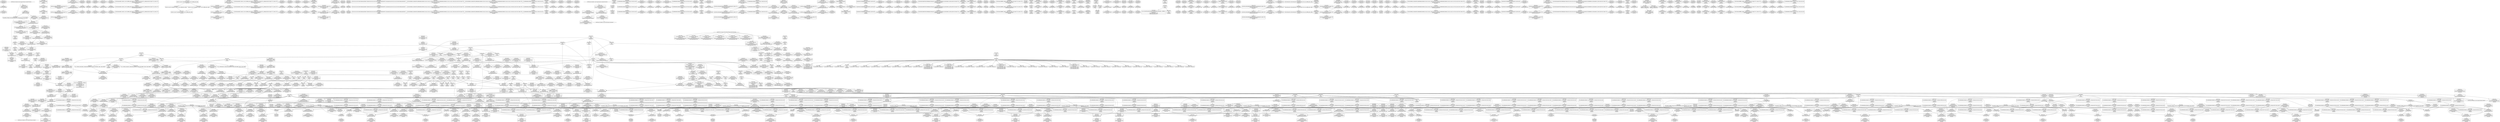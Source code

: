 digraph {
	CE0x4611630 [shape=record,shape=Mrecord,label="{CE0x4611630|rcu_lock_release:entry}"]
	CE0x45c54a0 [shape=record,shape=Mrecord,label="{CE0x45c54a0|task_sid:tmp6|security/selinux/hooks.c,208}"]
	CE0x45ebb00 [shape=record,shape=Mrecord,label="{CE0x45ebb00|rcu_read_lock:tmp15|include/linux/rcupdate.h,882}"]
	CE0x45d38b0 [shape=record,shape=Mrecord,label="{CE0x45d38b0|GLOBAL:__rcu_read_unlock|*Constant*|*SummSink*}"]
	CE0x45f93d0 [shape=record,shape=Mrecord,label="{CE0x45f93d0|rcu_read_lock:tmp21|include/linux/rcupdate.h,884}"]
	CE0x45f9ce0 [shape=record,shape=Mrecord,label="{CE0x45f9ce0|rcu_read_lock:tmp21|include/linux/rcupdate.h,884|*SummSink*}"]
	CE0x45375f0 [shape=record,shape=Mrecord,label="{CE0x45375f0|sock_has_perm:task|Function::sock_has_perm&Arg::task::|*SummSink*}"]
	CE0x45ebed0 [shape=record,shape=Mrecord,label="{CE0x45ebed0|rcu_read_lock:tmp15|include/linux/rcupdate.h,882|*SummSink*}"]
	CE0x4606e30 [shape=record,shape=Mrecord,label="{CE0x4606e30|__rcu_read_lock:tmp4|include/linux/rcupdate.h,239|*SummSink*}"]
	CE0x45ae160 [shape=record,shape=Mrecord,label="{CE0x45ae160|i64*_getelementptr_inbounds_(_6_x_i64_,_6_x_i64_*___llvm_gcov_ctr327,_i64_0,_i64_4)|*Constant*|*SummSource*}"]
	CE0x4607db0 [shape=record,shape=Mrecord,label="{CE0x4607db0|_call_void___preempt_count_add(i32_1)_#10,_!dbg_!27711|include/linux/rcupdate.h,239}"]
	CE0x45db1a0 [shape=record,shape=Mrecord,label="{CE0x45db1a0|__rcu_read_lock:tmp1|*SummSource*}"]
	CE0x460f700 [shape=record,shape=Mrecord,label="{CE0x460f700|rcu_read_unlock:tmp18|include/linux/rcupdate.h,933}"]
	CE0x451fe20 [shape=record,shape=Mrecord,label="{CE0x451fe20|i64_7|*Constant*|*SummSource*}"]
	CE0x45fef10 [shape=record,shape=Mrecord,label="{CE0x45fef10|rcu_lock_release:tmp2}"]
	CE0x453df70 [shape=record,shape=Mrecord,label="{CE0x453df70|sock_has_perm:entry|*SummSink*}"]
	CE0x45b1450 [shape=record,shape=Mrecord,label="{CE0x45b1450|rcu_read_lock:tmp10|include/linux/rcupdate.h,882|*SummSink*}"]
	CE0x45c1220 [shape=record,shape=Mrecord,label="{CE0x45c1220|task_sid:if.then}"]
	CE0x45d4780 [shape=record,shape=Mrecord,label="{CE0x45d4780|__rcu_read_lock:do.body}"]
	CE0x45c7770 [shape=record,shape=Mrecord,label="{CE0x45c7770|GLOBAL:__llvm_gcov_ctr127|Global_var:__llvm_gcov_ctr127|*SummSource*}"]
	CE0x45bbea0 [shape=record,shape=Mrecord,label="{CE0x45bbea0|cred_sid:tmp2}"]
	CE0x464bf80 [shape=record,shape=Mrecord,label="{CE0x464bf80|__preempt_count_sub:bb|*SummSink*}"]
	CE0x45d1f50 [shape=record,shape=Mrecord,label="{CE0x45d1f50|task_sid:tmp19|security/selinux/hooks.c,208|*SummSource*}"]
	CE0x4609fc0 [shape=record,shape=Mrecord,label="{CE0x4609fc0|rcu_read_unlock:if.end|*SummSource*}"]
	CE0x459f740 [shape=record,shape=Mrecord,label="{CE0x459f740|sock_has_perm:net1|security/selinux/hooks.c,3973|*SummSource*}"]
	CE0x45ff410 [shape=record,shape=Mrecord,label="{CE0x45ff410|COLLAPSED:_GCMRE___llvm_gcov_ctr134_internal_global_4_x_i64_zeroinitializer:_elem_0:default:}"]
	CE0x45ad010 [shape=record,shape=Mrecord,label="{CE0x45ad010|sock_has_perm:tmp10|security/selinux/hooks.c,3969|*SummSink*}"]
	CE0x460a470 [shape=record,shape=Mrecord,label="{CE0x460a470|_call_void_asm_addl_$1,_%gs:$0_,_*m,ri,*m,_dirflag_,_fpsr_,_flags_(i32*___preempt_count,_i32_%val,_i32*___preempt_count)_#3,_!dbg_!27714,_!srcloc_!27717|./arch/x86/include/asm/preempt.h,72}"]
	CE0x45c7b90 [shape=record,shape=Mrecord,label="{CE0x45c7b90|i64_5|*Constant*|*SummSource*}"]
	CE0x4592580 [shape=record,shape=Mrecord,label="{CE0x4592580|task_sid:tmp21|security/selinux/hooks.c,208|*SummSink*}"]
	CE0x45cf400 [shape=record,shape=Mrecord,label="{CE0x45cf400|void_(i32*,_i32,_i32*)*_asm_addl_$1,_%gs:$0_,_*m,ri,*m,_dirflag_,_fpsr_,_flags_}"]
	CE0x45bc970 [shape=record,shape=Mrecord,label="{CE0x45bc970|_ret_void,_!dbg_!27717|include/linux/rcupdate.h,240|*SummSink*}"]
	CE0x45a73b0 [shape=record,shape=Mrecord,label="{CE0x45a73b0|8:_%struct.sock*,_:_SCME_45,46_}"]
	CE0x452e1d0 [shape=record,shape=Mrecord,label="{CE0x452e1d0|i32_1|*Constant*|*SummSource*}"]
	CE0x45c7a70 [shape=record,shape=Mrecord,label="{CE0x45c7a70|rcu_read_lock:tmp5|include/linux/rcupdate.h,882}"]
	CE0x4606d50 [shape=record,shape=Mrecord,label="{CE0x4606d50|__rcu_read_lock:tmp4|include/linux/rcupdate.h,239}"]
	CE0x460df20 [shape=record,shape=Mrecord,label="{CE0x460df20|rcu_read_unlock:tmp19|include/linux/rcupdate.h,933|*SummSource*}"]
	CE0x46786c0 [shape=record,shape=Mrecord,label="{CE0x46786c0|_call_void_asm_addl_$1,_%gs:$0_,_*m,ri,*m,_dirflag_,_fpsr_,_flags_(i32*___preempt_count,_i32_%sub,_i32*___preempt_count)_#3,_!dbg_!27717,_!srcloc_!27718|./arch/x86/include/asm/preempt.h,77|*SummSink*}"]
	CE0x454bea0 [shape=record,shape=Mrecord,label="{CE0x454bea0|rcu_read_unlock:do.end|*SummSource*}"]
	CE0x45d3c10 [shape=record,shape=Mrecord,label="{CE0x45d3c10|__rcu_read_unlock:entry|*SummSink*}"]
	CE0x45e4510 [shape=record,shape=Mrecord,label="{CE0x45e4510|i64*_getelementptr_inbounds_(_4_x_i64_,_4_x_i64_*___llvm_gcov_ctr128,_i64_0,_i64_0)|*Constant*}"]
	CE0x46088c0 [shape=record,shape=Mrecord,label="{CE0x46088c0|rcu_read_unlock:if.then}"]
	CE0x467ab40 [shape=record,shape=Mrecord,label="{CE0x467ab40|i64*_getelementptr_inbounds_(_4_x_i64_,_4_x_i64_*___llvm_gcov_ctr129,_i64_0,_i64_1)|*Constant*|*SummSink*}"]
	CE0x45e5cc0 [shape=record,shape=Mrecord,label="{CE0x45e5cc0|__preempt_count_add:entry|*SummSource*}"]
	CE0x45f9800 [shape=record,shape=Mrecord,label="{CE0x45f9800|i64*_getelementptr_inbounds_(_11_x_i64_,_11_x_i64_*___llvm_gcov_ctr127,_i64_0,_i64_10)|*Constant*}"]
	CE0x45d48e0 [shape=record,shape=Mrecord,label="{CE0x45d48e0|__rcu_read_unlock:tmp4|include/linux/rcupdate.h,244|*SummSink*}"]
	CE0x455dfc0 [shape=record,shape=Mrecord,label="{CE0x455dfc0|sock_has_perm:tmp|*SummSource*}"]
	CE0x451f000 [shape=record,shape=Mrecord,label="{CE0x451f000|selinux_socket_listen:call|security/selinux/hooks.c,4189}"]
	CE0x45dfe20 [shape=record,shape=Mrecord,label="{CE0x45dfe20|GLOBAL:lock_release|*Constant*|*SummSink*}"]
	CE0x4603aa0 [shape=record,shape=Mrecord,label="{CE0x4603aa0|i64*_getelementptr_inbounds_(_11_x_i64_,_11_x_i64_*___llvm_gcov_ctr132,_i64_0,_i64_0)|*Constant*}"]
	CE0x4565fc0 [shape=record,shape=Mrecord,label="{CE0x4565fc0|_call_void_rcu_read_lock()_#10,_!dbg_!27712|security/selinux/hooks.c,207}"]
	CE0x4612ba0 [shape=record,shape=Mrecord,label="{CE0x4612ba0|i64*_getelementptr_inbounds_(_11_x_i64_,_11_x_i64_*___llvm_gcov_ctr132,_i64_0,_i64_9)|*Constant*|*SummSource*}"]
	CE0x45c7600 [shape=record,shape=Mrecord,label="{CE0x45c7600|task_sid:do.body|*SummSource*}"]
	CE0x4666bb0 [shape=record,shape=Mrecord,label="{CE0x4666bb0|__preempt_count_sub:tmp|*SummSink*}"]
	CE0x454af70 [shape=record,shape=Mrecord,label="{CE0x454af70|8:_%struct.sock*,_:_SCME_16,18_|*MultipleSource*|security/selinux/hooks.c, 3966|security/selinux/hooks.c,3966|security/selinux/hooks.c,3966}"]
	CE0x45e05b0 [shape=record,shape=Mrecord,label="{CE0x45e05b0|rcu_lock_release:tmp2|*SummSink*}"]
	CE0x45a51e0 [shape=record,shape=Mrecord,label="{CE0x45a51e0|task_sid:if.end|*SummSource*}"]
	CE0x45a00b0 [shape=record,shape=Mrecord,label="{CE0x45a00b0|sock_has_perm:net3|security/selinux/hooks.c,3974}"]
	CE0x4640f90 [shape=record,shape=Mrecord,label="{CE0x4640f90|i64*_getelementptr_inbounds_(_4_x_i64_,_4_x_i64_*___llvm_gcov_ctr135,_i64_0,_i64_1)|*Constant*|*SummSink*}"]
	CE0x45b02f0 [shape=record,shape=Mrecord,label="{CE0x45b02f0|_call_void_asm_addl_$1,_%gs:$0_,_*m,ri,*m,_dirflag_,_fpsr_,_flags_(i32*___preempt_count,_i32_%sub,_i32*___preempt_count)_#3,_!dbg_!27717,_!srcloc_!27718|./arch/x86/include/asm/preempt.h,77}"]
	CE0x45203c0 [shape=record,shape=Mrecord,label="{CE0x45203c0|i64_6|*Constant*}"]
	CE0x45a2a60 [shape=record,shape=Mrecord,label="{CE0x45a2a60|i32_(i32,_i32,_i16,_i32,_%struct.common_audit_data*)*_bitcast_(i32_(i32,_i32,_i16,_i32,_%struct.common_audit_data.495*)*_avc_has_perm_to_i32_(i32,_i32,_i16,_i32,_%struct.common_audit_data*)*)|*Constant*|*SummSink*}"]
	CE0x45d2560 [shape=record,shape=Mrecord,label="{CE0x45d2560|_call_void_lockdep_rcu_suspicious(i8*_getelementptr_inbounds_(_25_x_i8_,_25_x_i8_*_.str3,_i32_0,_i32_0),_i32_208,_i8*_getelementptr_inbounds_(_41_x_i8_,_41_x_i8_*_.str44,_i32_0,_i32_0))_#10,_!dbg_!27732|security/selinux/hooks.c,208}"]
	CE0x45bc400 [shape=record,shape=Mrecord,label="{CE0x45bc400|task_sid:call|security/selinux/hooks.c,208|*SummSource*}"]
	CE0x45a7020 [shape=record,shape=Mrecord,label="{CE0x45a7020|8:_%struct.sock*,_:_SCME_42,43_}"]
	CE0x45aea30 [shape=record,shape=Mrecord,label="{CE0x45aea30|sock_has_perm:tmp5|security/selinux/hooks.c,3966}"]
	CE0x459ab30 [shape=record,shape=Mrecord,label="{CE0x459ab30|rcu_read_lock:tmp2|*SummSource*}"]
	CE0x45f6060 [shape=record,shape=Mrecord,label="{CE0x45f6060|_call_void_lockdep_rcu_suspicious(i8*_getelementptr_inbounds_(_25_x_i8_,_25_x_i8_*_.str45,_i32_0,_i32_0),_i32_883,_i8*_getelementptr_inbounds_(_42_x_i8_,_42_x_i8_*_.str46,_i32_0,_i32_0))_#10,_!dbg_!27728|include/linux/rcupdate.h,882}"]
	CE0x464b630 [shape=record,shape=Mrecord,label="{CE0x464b630|COLLAPSED:_GCMRE___llvm_gcov_ctr135_internal_global_4_x_i64_zeroinitializer:_elem_0:default:}"]
	CE0x45b1fd0 [shape=record,shape=Mrecord,label="{CE0x45b1fd0|rcu_read_lock:call3|include/linux/rcupdate.h,882}"]
	CE0x454b3a0 [shape=record,shape=Mrecord,label="{CE0x454b3a0|_ret_void,_!dbg_!27735|include/linux/rcupdate.h,884}"]
	CE0x4597b00 [shape=record,shape=Mrecord,label="{CE0x4597b00|i64*_getelementptr_inbounds_(_13_x_i64_,_13_x_i64_*___llvm_gcov_ctr126,_i64_0,_i64_12)|*Constant*|*SummSource*}"]
	CE0x45ad5a0 [shape=record,shape=Mrecord,label="{CE0x45ad5a0|sock_has_perm:tmp11|security/selinux/hooks.c,3970}"]
	CE0x45adae0 [shape=record,shape=Mrecord,label="{CE0x45adae0|sock_has_perm:tmp12|security/selinux/hooks.c,3970}"]
	CE0x45f6be0 [shape=record,shape=Mrecord,label="{CE0x45f6be0|i8*_getelementptr_inbounds_(_25_x_i8_,_25_x_i8_*_.str45,_i32_0,_i32_0)|*Constant*|*SummSource*}"]
	CE0x460d220 [shape=record,shape=Mrecord,label="{CE0x460d220|i32_934|*Constant*}"]
	CE0x45fbb60 [shape=record,shape=Mrecord,label="{CE0x45fbb60|__rcu_read_lock:do.body|*SummSource*}"]
	CE0x45a5910 [shape=record,shape=Mrecord,label="{CE0x45a5910|8:_%struct.sock*,_:_SCME_20,22_|*MultipleSource*|security/selinux/hooks.c, 3966|security/selinux/hooks.c,3966|security/selinux/hooks.c,3966}"]
	CE0x451ee30 [shape=record,shape=Mrecord,label="{CE0x451ee30|selinux_socket_listen:bb|*SummSink*}"]
	CE0x460b070 [shape=record,shape=Mrecord,label="{CE0x460b070|rcu_read_unlock:tmp9|include/linux/rcupdate.h,933|*SummSink*}"]
	CE0x4602200 [shape=record,shape=Mrecord,label="{CE0x4602200|rcu_read_unlock:tmp4|include/linux/rcupdate.h,933}"]
	CE0x45a1ef0 [shape=record,shape=Mrecord,label="{CE0x45a1ef0|i32_4|*Constant*|*SummSource*}"]
	CE0x45bd360 [shape=record,shape=Mrecord,label="{CE0x45bd360|task_sid:tobool|security/selinux/hooks.c,208}"]
	CE0x45499a0 [shape=record,shape=Mrecord,label="{CE0x45499a0|rcu_read_lock:tmp14|include/linux/rcupdate.h,882|*SummSource*}"]
	CE0x45c5d30 [shape=record,shape=Mrecord,label="{CE0x45c5d30|i64_5|*Constant*}"]
	CE0x45ba6f0 [shape=record,shape=Mrecord,label="{CE0x45ba6f0|_call_void_mcount()_#3|*SummSink*}"]
	CE0x45e3990 [shape=record,shape=Mrecord,label="{CE0x45e3990|rcu_read_lock:tmp1|*SummSource*}"]
	CE0x45d9ea0 [shape=record,shape=Mrecord,label="{CE0x45d9ea0|__rcu_read_unlock:do.body|*SummSink*}"]
	CE0x45a0860 [shape=record,shape=Mrecord,label="{CE0x45a0860|sock_has_perm:sk4|security/selinux/hooks.c,3974}"]
	CE0x464cb80 [shape=record,shape=Mrecord,label="{CE0x464cb80|__rcu_read_unlock:tmp1|*SummSource*}"]
	CE0x4522fb0 [shape=record,shape=Mrecord,label="{CE0x4522fb0|i64*_getelementptr_inbounds_(_2_x_i64_,_2_x_i64_*___llvm_gcov_ctr98,_i64_0,_i64_0)|*Constant*|*SummSink*}"]
	CE0x4535630 [shape=record,shape=Mrecord,label="{CE0x4535630|i64_1|*Constant*}"]
	CE0x45c0750 [shape=record,shape=Mrecord,label="{CE0x45c0750|task_sid:tmp16|security/selinux/hooks.c,208}"]
	CE0x45aeeb0 [shape=record,shape=Mrecord,label="{CE0x45aeeb0|i8_0|*Constant*}"]
	CE0x45235b0 [shape=record,shape=Mrecord,label="{CE0x45235b0|task_sid:tobool1|security/selinux/hooks.c,208}"]
	CE0x45a7d30 [shape=record,shape=Mrecord,label="{CE0x45a7d30|8:_%struct.sock*,_:_SCME_53,54_}"]
	CE0x45b25d0 [shape=record,shape=Mrecord,label="{CE0x45b25d0|i64_7|*Constant*}"]
	CE0x4647370 [shape=record,shape=Mrecord,label="{CE0x4647370|i64*_getelementptr_inbounds_(_4_x_i64_,_4_x_i64_*___llvm_gcov_ctr130,_i64_0,_i64_3)|*Constant*|*SummSource*}"]
	CE0x456e760 [shape=record,shape=Mrecord,label="{CE0x456e760|avc_has_perm:entry|*SummSink*}"]
	CE0x4600ab0 [shape=record,shape=Mrecord,label="{CE0x4600ab0|i64*_getelementptr_inbounds_(_4_x_i64_,_4_x_i64_*___llvm_gcov_ctr128,_i64_0,_i64_1)|*Constant*|*SummSink*}"]
	CE0x45fbcb0 [shape=record,shape=Mrecord,label="{CE0x45fbcb0|i64*_getelementptr_inbounds_(_4_x_i64_,_4_x_i64_*___llvm_gcov_ctr134,_i64_0,_i64_0)|*Constant*|*SummSink*}"]
	CE0x4537ef0 [shape=record,shape=Mrecord,label="{CE0x4537ef0|avc_has_perm:requested|Function::avc_has_perm&Arg::requested::}"]
	CE0x45a6dc0 [shape=record,shape=Mrecord,label="{CE0x45a6dc0|8:_%struct.sock*,_:_SCME_40,41_}"]
	CE0x45ac010 [shape=record,shape=Mrecord,label="{CE0x45ac010|sock_has_perm:tmp7|security/selinux/hooks.c,3969|*SummSink*}"]
	CE0x45bdf00 [shape=record,shape=Mrecord,label="{CE0x45bdf00|i64*_getelementptr_inbounds_(_2_x_i64_,_2_x_i64_*___llvm_gcov_ctr131,_i64_0,_i64_1)|*Constant*}"]
	CE0x45bf960 [shape=record,shape=Mrecord,label="{CE0x45bf960|rcu_read_lock:tmp7|include/linux/rcupdate.h,882|*SummSource*}"]
	CE0x4593c80 [shape=record,shape=Mrecord,label="{CE0x4593c80|i8*_getelementptr_inbounds_(_25_x_i8_,_25_x_i8_*_.str3,_i32_0,_i32_0)|*Constant*|*SummSink*}"]
	CE0x4529010 [shape=record,shape=Mrecord,label="{CE0x4529010|selinux_socket_listen:entry|*SummSource*}"]
	CE0x460eff0 [shape=record,shape=Mrecord,label="{CE0x460eff0|i64*_getelementptr_inbounds_(_11_x_i64_,_11_x_i64_*___llvm_gcov_ctr132,_i64_0,_i64_10)|*Constant*|*SummSink*}"]
	CE0x4592d80 [shape=record,shape=Mrecord,label="{CE0x4592d80|i64*_getelementptr_inbounds_(_13_x_i64_,_13_x_i64_*___llvm_gcov_ctr126,_i64_0,_i64_10)|*Constant*|*SummSource*}"]
	CE0x45d7280 [shape=record,shape=Mrecord,label="{CE0x45d7280|__rcu_read_unlock:do.end|*SummSource*}"]
	CE0x45ad610 [shape=record,shape=Mrecord,label="{CE0x45ad610|sock_has_perm:tmp11|security/selinux/hooks.c,3970|*SummSource*}"]
	CE0x45dc140 [shape=record,shape=Mrecord,label="{CE0x45dc140|rcu_lock_release:__here|*SummSource*}"]
	CE0x45e31c0 [shape=record,shape=Mrecord,label="{CE0x45e31c0|i64*_getelementptr_inbounds_(_11_x_i64_,_11_x_i64_*___llvm_gcov_ctr127,_i64_0,_i64_1)|*Constant*|*SummSource*}"]
	CE0x4543c50 [shape=record,shape=Mrecord,label="{CE0x4543c50|sock_has_perm:tmp1|*SummSink*}"]
	CE0x45a5f30 [shape=record,shape=Mrecord,label="{CE0x45a5f30|8:_%struct.sock*,_:_SCME_27,28_}"]
	CE0x45c23c0 [shape=record,shape=Mrecord,label="{CE0x45c23c0|i64_3|*Constant*|*SummSink*}"]
	CE0x45e1420 [shape=record,shape=Mrecord,label="{CE0x45e1420|i64*_getelementptr_inbounds_(_4_x_i64_,_4_x_i64_*___llvm_gcov_ctr130,_i64_0,_i64_0)|*Constant*}"]
	CE0x45372b0 [shape=record,shape=Mrecord,label="{CE0x45372b0|selinux_socket_listen:tmp3}"]
	CE0x45da9b0 [shape=record,shape=Mrecord,label="{CE0x45da9b0|i64*_getelementptr_inbounds_(_4_x_i64_,_4_x_i64_*___llvm_gcov_ctr134,_i64_0,_i64_2)|*Constant*|*SummSource*}"]
	CE0x46667e0 [shape=record,shape=Mrecord,label="{CE0x46667e0|__preempt_count_add:do.body|*SummSink*}"]
	CE0x45e6cb0 [shape=record,shape=Mrecord,label="{CE0x45e6cb0|rcu_read_unlock:tmp7|include/linux/rcupdate.h,933|*SummSource*}"]
	CE0x45fded0 [shape=record,shape=Mrecord,label="{CE0x45fded0|GLOBAL:__llvm_gcov_ctr132|Global_var:__llvm_gcov_ctr132|*SummSink*}"]
	CE0x460dbf0 [shape=record,shape=Mrecord,label="{CE0x460dbf0|i8*_getelementptr_inbounds_(_44_x_i8_,_44_x_i8_*_.str47,_i32_0,_i32_0)|*Constant*|*SummSink*}"]
	CE0x4543920 [shape=record,shape=Mrecord,label="{CE0x4543920|sock_has_perm:bb|*SummSource*}"]
	CE0x459eba0 [shape=record,shape=Mrecord,label="{CE0x459eba0|sock_has_perm:tmp17|security/selinux/hooks.c,3976|*SummSink*}"]
	CE0x45c02b0 [shape=record,shape=Mrecord,label="{CE0x45c02b0|task_sid:tmp15|security/selinux/hooks.c,208}"]
	CE0x451d4c0 [shape=record,shape=Mrecord,label="{CE0x451d4c0|selinux_socket_listen:tmp|*SummSink*}"]
	CE0x460e390 [shape=record,shape=Mrecord,label="{CE0x460e390|rcu_read_unlock:tmp20|include/linux/rcupdate.h,933|*SummSource*}"]
	CE0x45a81f0 [shape=record,shape=Mrecord,label="{CE0x45a81f0|i64_56|*Constant*|*SummSource*}"]
	CE0x4529e80 [shape=record,shape=Mrecord,label="{CE0x4529e80|i64*_getelementptr_inbounds_(_2_x_i64_,_2_x_i64_*___llvm_gcov_ctr98,_i64_0,_i64_1)|*Constant*}"]
	CE0x463d0b0 [shape=record,shape=Mrecord,label="{CE0x463d0b0|__rcu_read_unlock:tmp6|include/linux/rcupdate.h,245|*SummSource*}"]
	CE0x463a1c0 [shape=record,shape=Mrecord,label="{CE0x463a1c0|__preempt_count_sub:do.end|*SummSink*}"]
	CE0x4565090 [shape=record,shape=Mrecord,label="{CE0x4565090|_ret_void,_!dbg_!27717|include/linux/rcupdate.h,419|*SummSource*}"]
	CE0x45baed0 [shape=record,shape=Mrecord,label="{CE0x45baed0|i32_77|*Constant*|*SummSource*}"]
	CE0x454bc70 [shape=record,shape=Mrecord,label="{CE0x454bc70|0:_i8,_:_GCMR_task_sid.__warned_internal_global_i8_0,_section_.data.unlikely_,_align_1:_elem_0:default:}"]
	CE0x45d3a40 [shape=record,shape=Mrecord,label="{CE0x45d3a40|__rcu_read_unlock:entry}"]
	CE0x45e3cb0 [shape=record,shape=Mrecord,label="{CE0x45e3cb0|cred_sid:tmp6|security/selinux/hooks.c,197|*SummSink*}"]
	CE0x45f7f10 [shape=record,shape=Mrecord,label="{CE0x45f7f10|i8*_getelementptr_inbounds_(_42_x_i8_,_42_x_i8_*_.str46,_i32_0,_i32_0)|*Constant*|*SummSource*}"]
	CE0x45be4e0 [shape=record,shape=Mrecord,label="{CE0x45be4e0|i64_3|*Constant*}"]
	CE0x4594fe0 [shape=record,shape=Mrecord,label="{CE0x4594fe0|task_sid:tmp16|security/selinux/hooks.c,208|*SummSink*}"]
	CE0x45e2930 [shape=record,shape=Mrecord,label="{CE0x45e2930|i64*_getelementptr_inbounds_(_4_x_i64_,_4_x_i64_*___llvm_gcov_ctr133,_i64_0,_i64_2)|*Constant*}"]
	CE0x4520430 [shape=record,shape=Mrecord,label="{CE0x4520430|i64_6|*Constant*|*SummSource*}"]
	CE0x45e4210 [shape=record,shape=Mrecord,label="{CE0x45e4210|GLOBAL:rcu_lock_map|Global_var:rcu_lock_map|*SummSource*}"]
	CE0x45c39d0 [shape=record,shape=Mrecord,label="{CE0x45c39d0|i64*_getelementptr_inbounds_(_11_x_i64_,_11_x_i64_*___llvm_gcov_ctr132,_i64_0,_i64_1)|*Constant*|*SummSink*}"]
	CE0x460dad0 [shape=record,shape=Mrecord,label="{CE0x460dad0|i8*_getelementptr_inbounds_(_44_x_i8_,_44_x_i8_*_.str47,_i32_0,_i32_0)|*Constant*}"]
	CE0x45d1df0 [shape=record,shape=Mrecord,label="{CE0x45d1df0|i8_1|*Constant*}"]
	CE0x464a380 [shape=record,shape=Mrecord,label="{CE0x464a380|_call_void___preempt_count_sub(i32_1)_#10,_!dbg_!27715|include/linux/rcupdate.h,244|*SummSource*}"]
	CE0x463a790 [shape=record,shape=Mrecord,label="{CE0x463a790|__preempt_count_sub:tmp6|./arch/x86/include/asm/preempt.h,78}"]
	CE0x459b950 [shape=record,shape=Mrecord,label="{CE0x459b950|rcu_read_lock:do.body|*SummSink*}"]
	CE0x4593a00 [shape=record,shape=Mrecord,label="{CE0x4593a00|GLOBAL:lockdep_rcu_suspicious|*Constant*|*SummSink*}"]
	CE0x45bbf10 [shape=record,shape=Mrecord,label="{CE0x45bbf10|cred_sid:tmp2|*SummSource*}"]
	CE0x4525810 [shape=record,shape=Mrecord,label="{CE0x4525810|i64_ptrtoint_(i8*_blockaddress(_rcu_lock_release,_%__here)_to_i64)|*Constant*|*SummSink*}"]
	CE0x45c9500 [shape=record,shape=Mrecord,label="{CE0x45c9500|rcu_read_unlock:call|include/linux/rcupdate.h,933}"]
	CE0x453c410 [shape=record,shape=Mrecord,label="{CE0x453c410|i64*_getelementptr_inbounds_(_6_x_i64_,_6_x_i64_*___llvm_gcov_ctr327,_i64_0,_i64_0)|*Constant*|*SummSource*}"]
	CE0x4637970 [shape=record,shape=Mrecord,label="{CE0x4637970|rcu_lock_release:indirectgoto|*SummSource*}"]
	CE0x4609060 [shape=record,shape=Mrecord,label="{CE0x4609060|rcu_lock_release:tmp3|*SummSource*}"]
	CE0x464e2a0 [shape=record,shape=Mrecord,label="{CE0x464e2a0|__rcu_read_unlock:tmp7|include/linux/rcupdate.h,245|*SummSink*}"]
	CE0x4666c50 [shape=record,shape=Mrecord,label="{CE0x4666c50|__preempt_count_add:do.body}"]
	CE0x4520180 [shape=record,shape=Mrecord,label="{CE0x4520180|i64_7|*Constant*|*SummSink*}"]
	CE0x459aac0 [shape=record,shape=Mrecord,label="{CE0x459aac0|rcu_read_lock:tmp2}"]
	CE0x454de50 [shape=record,shape=Mrecord,label="{CE0x454de50|sock_has_perm:tmp8|security/selinux/hooks.c,3969|*SummSink*}"]
	CE0x45993e0 [shape=record,shape=Mrecord,label="{CE0x45993e0|cred_sid:cred|Function::cred_sid&Arg::cred::|*SummSource*}"]
	CE0x4637ff0 [shape=record,shape=Mrecord,label="{CE0x4637ff0|i64*_getelementptr_inbounds_(_4_x_i64_,_4_x_i64_*___llvm_gcov_ctr133,_i64_0,_i64_0)|*Constant*|*SummSource*}"]
	CE0x455aa20 [shape=record,shape=Mrecord,label="{CE0x455aa20|i32_4096|*Constant*|*SummSource*}"]
	CE0x4638210 [shape=record,shape=Mrecord,label="{CE0x4638210|i64*_getelementptr_inbounds_(_4_x_i64_,_4_x_i64_*___llvm_gcov_ctr133,_i64_0,_i64_0)|*Constant*|*SummSink*}"]
	CE0x4666f10 [shape=record,shape=Mrecord,label="{CE0x4666f10|__preempt_count_sub:tmp2|*SummSink*}"]
	CE0x45d7f30 [shape=record,shape=Mrecord,label="{CE0x45d7f30|rcu_lock_acquire:tmp|*SummSink*}"]
	CE0x45966c0 [shape=record,shape=Mrecord,label="{CE0x45966c0|task_sid:tmp25|security/selinux/hooks.c,208}"]
	CE0x45b80e0 [shape=record,shape=Mrecord,label="{CE0x45b80e0|task_sid:tmp4|*LoadInst*|security/selinux/hooks.c,208}"]
	CE0x45bca90 [shape=record,shape=Mrecord,label="{CE0x45bca90|task_sid:tmp1}"]
	CE0x45b15c0 [shape=record,shape=Mrecord,label="{CE0x45b15c0|rcu_read_lock:tmp11|include/linux/rcupdate.h,882}"]
	CE0x45c2750 [shape=record,shape=Mrecord,label="{CE0x45c2750|cred_sid:tmp1|*SummSink*}"]
	CE0x45cf180 [shape=record,shape=Mrecord,label="{CE0x45cf180|__preempt_count_sub:entry|*SummSink*}"]
	CE0x45920e0 [shape=record,shape=Mrecord,label="{CE0x45920e0|task_sid:tmp20|security/selinux/hooks.c,208|*SummSource*}"]
	CE0x45e1350 [shape=record,shape=Mrecord,label="{CE0x45e1350|rcu_lock_acquire:indirectgoto|*SummSource*}"]
	CE0x45fce60 [shape=record,shape=Mrecord,label="{CE0x45fce60|rcu_read_unlock:tmp10|include/linux/rcupdate.h,933|*SummSink*}"]
	CE0x45c2260 [shape=record,shape=Mrecord,label="{CE0x45c2260|i64_3|*Constant*|*SummSource*}"]
	CE0x4560fb0 [shape=record,shape=Mrecord,label="{CE0x4560fb0|cred_sid:tmp4|*LoadInst*|security/selinux/hooks.c,196|*SummSink*}"]
	CE0x463a080 [shape=record,shape=Mrecord,label="{CE0x463a080|__preempt_count_sub:do.end}"]
	CE0x453ad70 [shape=record,shape=Mrecord,label="{CE0x453ad70|i32_59|*Constant*}"]
	CE0x45c8080 [shape=record,shape=Mrecord,label="{CE0x45c8080|cred_sid:security|security/selinux/hooks.c,196|*SummSource*}"]
	CE0x45e3fc0 [shape=record,shape=Mrecord,label="{CE0x45e3fc0|rcu_lock_acquire:entry|*SummSink*}"]
	"CONST[source:2(external),value:2(dynamic)][purpose:{subject}][SrcIdx:2]"
	CE0x4638fe0 [shape=record,shape=Mrecord,label="{CE0x4638fe0|i64*_getelementptr_inbounds_(_4_x_i64_,_4_x_i64_*___llvm_gcov_ctr130,_i64_0,_i64_2)|*Constant*}"]
	CE0x45be2f0 [shape=record,shape=Mrecord,label="{CE0x45be2f0|task_sid:tobool|security/selinux/hooks.c,208|*SummSource*}"]
	CE0x45136c0 [shape=record,shape=Mrecord,label="{CE0x45136c0|i64_1|*Constant*|*SummSink*}"]
	CE0x452ea10 [shape=record,shape=Mrecord,label="{CE0x452ea10|sock_has_perm:sid|security/selinux/hooks.c,3969|*SummSink*}"]
	CE0x451fbe0 [shape=record,shape=Mrecord,label="{CE0x451fbe0|rcu_read_lock:do.end}"]
	CE0x45fec10 [shape=record,shape=Mrecord,label="{CE0x45fec10|i64*_getelementptr_inbounds_(_4_x_i64_,_4_x_i64_*___llvm_gcov_ctr133,_i64_0,_i64_1)|*Constant*|*SummSink*}"]
	CE0x4525150 [shape=record,shape=Mrecord,label="{CE0x4525150|get_current:tmp|*SummSink*}"]
	CE0x4607e20 [shape=record,shape=Mrecord,label="{CE0x4607e20|_call_void___preempt_count_add(i32_1)_#10,_!dbg_!27711|include/linux/rcupdate.h,239|*SummSource*}"]
	CE0x45b7080 [shape=record,shape=Mrecord,label="{CE0x45b7080|i32_77|*Constant*|*SummSink*}"]
	CE0x4523d50 [shape=record,shape=Mrecord,label="{CE0x4523d50|i64_1|*Constant*}"]
	CE0x45aade0 [shape=record,shape=Mrecord,label="{CE0x45aade0|16:_i32,_24:_i16,_:_CRE_24,26_|*MultipleSource*|*LoadInst*|security/selinux/hooks.c,3964|security/selinux/hooks.c,3964|security/selinux/hooks.c,3969}"]
	CE0x4543990 [shape=record,shape=Mrecord,label="{CE0x4543990|sock_has_perm:bb|*SummSink*}"]
	CE0x4634450 [shape=record,shape=Mrecord,label="{CE0x4634450|_call_void_lock_release(%struct.lockdep_map*_%map,_i32_1,_i64_ptrtoint_(i8*_blockaddress(_rcu_lock_release,_%__here)_to_i64))_#10,_!dbg_!27716|include/linux/rcupdate.h,423|*SummSink*}"]
	CE0x46637b0 [shape=record,shape=Mrecord,label="{CE0x46637b0|__rcu_read_unlock:tmp1|*SummSink*}"]
	CE0x45e1970 [shape=record,shape=Mrecord,label="{CE0x45e1970|rcu_lock_acquire:indirectgoto}"]
	CE0x4564dd0 [shape=record,shape=Mrecord,label="{CE0x4564dd0|rcu_read_lock:call|include/linux/rcupdate.h,882}"]
	CE0x4604b50 [shape=record,shape=Mrecord,label="{CE0x4604b50|GLOBAL:lock_acquire|*Constant*|*SummSource*}"]
	CE0x45e96d0 [shape=record,shape=Mrecord,label="{CE0x45e96d0|GLOBAL:__preempt_count_add|*Constant*|*SummSink*}"]
	CE0x453e4e0 [shape=record,shape=Mrecord,label="{CE0x453e4e0|sock_has_perm:net|security/selinux/hooks.c, 3966|*SummSink*}"]
	CE0x45a8ba0 [shape=record,shape=Mrecord,label="{CE0x45a8ba0|_ret_i32_%call7,_!dbg_!27749|security/selinux/hooks.c,210}"]
	CE0x45dbd10 [shape=record,shape=Mrecord,label="{CE0x45dbd10|rcu_lock_release:bb}"]
	CE0x456e4a0 [shape=record,shape=Mrecord,label="{CE0x456e4a0|avc_has_perm:entry|*SummSource*}"]
	CE0x460e680 [shape=record,shape=Mrecord,label="{CE0x460e680|rcu_read_unlock:tmp21|include/linux/rcupdate.h,935}"]
	CE0x4603030 [shape=record,shape=Mrecord,label="{CE0x4603030|i64*_getelementptr_inbounds_(_4_x_i64_,_4_x_i64_*___llvm_gcov_ctr130,_i64_0,_i64_1)|*Constant*}"]
	CE0x4548f80 [shape=record,shape=Mrecord,label="{CE0x4548f80|rcu_read_unlock:tmp15|include/linux/rcupdate.h,933}"]
	CE0x45af310 [shape=record,shape=Mrecord,label="{CE0x45af310|__preempt_count_add:tmp}"]
	CE0x456f4d0 [shape=record,shape=Mrecord,label="{CE0x456f4d0|sock_has_perm:tmp18|security/selinux/hooks.c,3977|*SummSink*}"]
	CE0x45c21f0 [shape=record,shape=Mrecord,label="{CE0x45c21f0|rcu_read_lock:bb}"]
	CE0x4513980 [shape=record,shape=Mrecord,label="{CE0x4513980|sock_has_perm:perms|Function::sock_has_perm&Arg::perms::|*SummSource*}"]
	CE0x4600510 [shape=record,shape=Mrecord,label="{CE0x4600510|__rcu_read_lock:tmp6|include/linux/rcupdate.h,240}"]
	CE0x4541d00 [shape=record,shape=Mrecord,label="{CE0x4541d00|i32_59|*Constant*|*SummSource*}"]
	CE0x45dd380 [shape=record,shape=Mrecord,label="{CE0x45dd380|i64*_getelementptr_inbounds_(_4_x_i64_,_4_x_i64_*___llvm_gcov_ctr128,_i64_0,_i64_1)|*Constant*}"]
	CE0x45c4590 [shape=record,shape=Mrecord,label="{CE0x45c4590|i64*_getelementptr_inbounds_(_13_x_i64_,_13_x_i64_*___llvm_gcov_ctr126,_i64_0,_i64_0)|*Constant*}"]
	CE0x453ab10 [shape=record,shape=Mrecord,label="{CE0x453ab10|__rcu_read_lock:tmp3|*SummSink*}"]
	CE0x45a2460 [shape=record,shape=Mrecord,label="{CE0x45a2460|sock_has_perm:call6|security/selinux/hooks.c,3976|*SummSource*}"]
	CE0x459a1f0 [shape=record,shape=Mrecord,label="{CE0x459a1f0|rcu_read_lock:if.end|*SummSource*}"]
	CE0x45a3e50 [shape=record,shape=Mrecord,label="{CE0x45a3e50|avc_has_perm:requested|Function::avc_has_perm&Arg::requested::|*SummSink*}"]
	CE0x45b9c00 [shape=record,shape=Mrecord,label="{CE0x45b9c00|task_sid:tmp13|security/selinux/hooks.c,208|*SummSource*}"]
	CE0x45faf50 [shape=record,shape=Mrecord,label="{CE0x45faf50|_call_void_asm_sideeffect_,_memory_,_dirflag_,_fpsr_,_flags_()_#3,_!dbg_!27714,_!srcloc_!27715|include/linux/rcupdate.h,239}"]
	CE0x45dc540 [shape=record,shape=Mrecord,label="{CE0x45dc540|__rcu_read_unlock:tmp4|include/linux/rcupdate.h,244|*SummSource*}"]
	CE0x464ebd0 [shape=record,shape=Mrecord,label="{CE0x464ebd0|_ret_void,_!dbg_!27720|./arch/x86/include/asm/preempt.h,78|*SummSink*}"]
	CE0x45ec370 [shape=record,shape=Mrecord,label="{CE0x45ec370|rcu_read_lock:tmp16|include/linux/rcupdate.h,882|*SummSink*}"]
	CE0x4520f50 [shape=record,shape=Mrecord,label="{CE0x4520f50|sock_has_perm:entry|*SummSource*}"]
	CE0x45d1bc0 [shape=record,shape=Mrecord,label="{CE0x45d1bc0|task_sid:tmp18|security/selinux/hooks.c,208|*SummSink*}"]
	CE0x4612590 [shape=record,shape=Mrecord,label="{CE0x4612590|rcu_lock_release:map|Function::rcu_lock_release&Arg::map::|*SummSink*}"]
	CE0x45ab1e0 [shape=record,shape=Mrecord,label="{CE0x45ab1e0|sock_has_perm:tmp6|security/selinux/hooks.c,3969|*SummSource*}"]
	CE0x4607be0 [shape=record,shape=Mrecord,label="{CE0x4607be0|rcu_read_unlock:tmp12|include/linux/rcupdate.h,933|*SummSink*}"]
	CE0x45d81a0 [shape=record,shape=Mrecord,label="{CE0x45d81a0|i64*_getelementptr_inbounds_(_4_x_i64_,_4_x_i64_*___llvm_gcov_ctr128,_i64_0,_i64_0)|*Constant*|*SummSink*}"]
	CE0x45c1ac0 [shape=record,shape=Mrecord,label="{CE0x45c1ac0|rcu_read_unlock:tmp9|include/linux/rcupdate.h,933}"]
	CE0x45f8d60 [shape=record,shape=Mrecord,label="{CE0x45f8d60|rcu_read_lock:tmp19|include/linux/rcupdate.h,882|*SummSink*}"]
	CE0x459bc70 [shape=record,shape=Mrecord,label="{CE0x459bc70|rcu_read_lock:bb|*SummSource*}"]
	CE0x45a4590 [shape=record,shape=Mrecord,label="{CE0x45a4590|_ret_i32_%retval.0,_!dbg_!27728|security/selinux/avc.c,775|*SummSink*}"]
	CE0x45a5c30 [shape=record,shape=Mrecord,label="{CE0x45a5c30|8:_%struct.sock*,_:_SCME_25,26_}"]
	CE0x46669f0 [shape=record,shape=Mrecord,label="{CE0x46669f0|i64*_getelementptr_inbounds_(_4_x_i64_,_4_x_i64_*___llvm_gcov_ctr129,_i64_0,_i64_0)|*Constant*}"]
	CE0x456f460 [shape=record,shape=Mrecord,label="{CE0x456f460|sock_has_perm:tmp18|security/selinux/hooks.c,3977|*SummSource*}"]
	CE0x45fa8a0 [shape=record,shape=Mrecord,label="{CE0x45fa8a0|cred_sid:bb}"]
	CE0x45614e0 [shape=record,shape=Mrecord,label="{CE0x45614e0|task_sid:tmp4|*LoadInst*|security/selinux/hooks.c,208|*SummSource*}"]
	CE0x45a80c0 [shape=record,shape=Mrecord,label="{CE0x45a80c0|i64_56|*Constant*}"]
	CE0x45c24f0 [shape=record,shape=Mrecord,label="{CE0x45c24f0|i64_0|*Constant*}"]
	CE0x4607ab0 [shape=record,shape=Mrecord,label="{CE0x4607ab0|rcu_read_unlock:tmp12|include/linux/rcupdate.h,933|*SummSource*}"]
	CE0x45f7470 [shape=record,shape=Mrecord,label="{CE0x45f7470|i32_883|*Constant*}"]
	CE0x4688580 [shape=record,shape=Mrecord,label="{CE0x4688580|__preempt_count_sub:tmp7|./arch/x86/include/asm/preempt.h,78}"]
	CE0x467ad90 [shape=record,shape=Mrecord,label="{CE0x467ad90|__preempt_count_sub:tmp3|*SummSource*}"]
	CE0x45c6910 [shape=record,shape=Mrecord,label="{CE0x45c6910|i64*_getelementptr_inbounds_(_2_x_i64_,_2_x_i64_*___llvm_gcov_ctr131,_i64_0,_i64_0)|*Constant*|*SummSource*}"]
	CE0x45358c0 [shape=record,shape=Mrecord,label="{CE0x45358c0|GLOBAL:current_task|Global_var:current_task}"]
	CE0x4669780 [shape=record,shape=Mrecord,label="{CE0x4669780|__rcu_read_unlock:tmp|*SummSink*}"]
	CE0x4599750 [shape=record,shape=Mrecord,label="{CE0x4599750|_ret_i32_%tmp6,_!dbg_!27716|security/selinux/hooks.c,197|*SummSource*}"]
	CE0x464ca00 [shape=record,shape=Mrecord,label="{CE0x464ca00|__preempt_count_add:tmp7|./arch/x86/include/asm/preempt.h,73|*SummSink*}"]
	CE0x4605000 [shape=record,shape=Mrecord,label="{CE0x4605000|rcu_lock_release:tmp|*SummSource*}"]
	CE0x45c0dc0 [shape=record,shape=Mrecord,label="{CE0x45c0dc0|rcu_read_lock:tmp5|include/linux/rcupdate.h,882|*SummSource*}"]
	CE0x45291f0 [shape=record,shape=Mrecord,label="{CE0x45291f0|get_current:tmp2}"]
	CE0x45c5fc0 [shape=record,shape=Mrecord,label="{CE0x45c5fc0|rcu_read_lock:tmp4|include/linux/rcupdate.h,882}"]
	CE0x45bb340 [shape=record,shape=Mrecord,label="{CE0x45bb340|GLOBAL:__rcu_read_lock|*Constant*}"]
	CE0x45c7d10 [shape=record,shape=Mrecord,label="{CE0x45c7d10|i64_5|*Constant*|*SummSink*}"]
	CE0x45a2070 [shape=record,shape=Mrecord,label="{CE0x45a2070|i32_4|*Constant*|*SummSink*}"]
	CE0x46789e0 [shape=record,shape=Mrecord,label="{CE0x46789e0|i64*_getelementptr_inbounds_(_4_x_i64_,_4_x_i64_*___llvm_gcov_ctr135,_i64_0,_i64_2)|*Constant*|*SummSink*}"]
	CE0x45dca50 [shape=record,shape=Mrecord,label="{CE0x45dca50|rcu_lock_acquire:bb}"]
	CE0x452c280 [shape=record,shape=Mrecord,label="{CE0x452c280|selinux_socket_listen:sk|security/selinux/hooks.c,4189|*SummSink*}"]
	CE0x4678410 [shape=record,shape=Mrecord,label="{CE0x4678410|__preempt_count_sub:sub|./arch/x86/include/asm/preempt.h,77|*SummSink*}"]
	CE0x45e4730 [shape=record,shape=Mrecord,label="{CE0x45e4730|__rcu_read_lock:tmp}"]
	CE0x4561660 [shape=record,shape=Mrecord,label="{CE0x4561660|task_sid:tmp4|*LoadInst*|security/selinux/hooks.c,208|*SummSink*}"]
	CE0x460b1a0 [shape=record,shape=Mrecord,label="{CE0x460b1a0|rcu_read_unlock:tmp10|include/linux/rcupdate.h,933}"]
	CE0x45cf910 [shape=record,shape=Mrecord,label="{CE0x45cf910|__rcu_read_unlock:tmp2|*SummSource*}"]
	CE0x46094a0 [shape=record,shape=Mrecord,label="{CE0x46094a0|rcu_lock_acquire:tmp5|include/linux/rcupdate.h,418|*SummSource*}"]
	CE0x4554fd0 [shape=record,shape=Mrecord,label="{CE0x4554fd0|_ret_i32_%call1,_!dbg_!27716|security/selinux/hooks.c,4189|*SummSource*}"]
	CE0x451e800 [shape=record,shape=Mrecord,label="{CE0x451e800|i64*_getelementptr_inbounds_(_2_x_i64_,_2_x_i64_*___llvm_gcov_ctr359,_i64_0,_i64_0)|*Constant*}"]
	CE0x4529b00 [shape=record,shape=Mrecord,label="{CE0x4529b00|i64*_getelementptr_inbounds_(_2_x_i64_,_2_x_i64_*___llvm_gcov_ctr98,_i64_0,_i64_1)|*Constant*|*SummSink*}"]
	CE0x45fe870 [shape=record,shape=Mrecord,label="{CE0x45fe870|rcu_read_unlock:tmp1}"]
	CE0x45bfd60 [shape=record,shape=Mrecord,label="{CE0x45bfd60|task_sid:land.lhs.true|*SummSource*}"]
	CE0x45b8b20 [shape=record,shape=Mrecord,label="{CE0x45b8b20|task_sid:tmp3|*SummSource*}"]
	CE0x4592450 [shape=record,shape=Mrecord,label="{CE0x4592450|task_sid:tmp22|security/selinux/hooks.c,208}"]
	CE0x45e5410 [shape=record,shape=Mrecord,label="{CE0x45e5410|i32_1|*Constant*}"]
	CE0x46483b0 [shape=record,shape=Mrecord,label="{CE0x46483b0|%struct.lockdep_map*_null|*Constant*}"]
	CE0x45d56d0 [shape=record,shape=Mrecord,label="{CE0x45d56d0|COLLAPSED:_GCMRE___llvm_gcov_ctr130_internal_global_4_x_i64_zeroinitializer:_elem_0:default:}"]
	CE0x4531140 [shape=record,shape=Mrecord,label="{CE0x4531140|rcu_read_lock:entry|*SummSink*}"]
	CE0x464a5f0 [shape=record,shape=Mrecord,label="{CE0x464a5f0|__rcu_read_unlock:tmp3|*SummSink*}"]
	CE0x45aa3b0 [shape=record,shape=Mrecord,label="{CE0x45aa3b0|sock_has_perm:call|security/selinux/hooks.c,3967|*SummSink*}"]
	CE0x46013b0 [shape=record,shape=Mrecord,label="{CE0x46013b0|_ret_void,_!dbg_!27719|./arch/x86/include/asm/preempt.h,73|*SummSink*}"]
	CE0x4596b60 [shape=record,shape=Mrecord,label="{CE0x4596b60|task_sid:tmp24|security/selinux/hooks.c,208|*SummSource*}"]
	CE0x460a850 [shape=record,shape=Mrecord,label="{CE0x460a850|rcu_read_unlock:tmp8|include/linux/rcupdate.h,933}"]
	CE0x45fbd50 [shape=record,shape=Mrecord,label="{CE0x45fbd50|__rcu_read_unlock:tmp}"]
	CE0x45a2f30 [shape=record,shape=Mrecord,label="{CE0x45a2f30|rcu_read_lock:tobool1|include/linux/rcupdate.h,882|*SummSink*}"]
	CE0x4559710 [shape=record,shape=Mrecord,label="{CE0x4559710|i32_4096|*Constant*|*SummSink*}"]
	CE0x45f8560 [shape=record,shape=Mrecord,label="{CE0x45f8560|i64*_getelementptr_inbounds_(_11_x_i64_,_11_x_i64_*___llvm_gcov_ctr127,_i64_0,_i64_9)|*Constant*|*SummSink*}"]
	CE0x454a6c0 [shape=record,shape=Mrecord,label="{CE0x454a6c0|COLLAPSED:_GCMRE___llvm_gcov_ctr127_internal_global_11_x_i64_zeroinitializer:_elem_0:default:}"]
	CE0x45a4b70 [shape=record,shape=Mrecord,label="{CE0x45a4b70|8:_%struct.sock*,_:_SCME_0,4_|*MultipleSource*|security/selinux/hooks.c, 3966|security/selinux/hooks.c,3966|security/selinux/hooks.c,3966}"]
	CE0x45991c0 [shape=record,shape=Mrecord,label="{CE0x45991c0|cred_sid:cred|Function::cred_sid&Arg::cred::}"]
	CE0x460f390 [shape=record,shape=Mrecord,label="{CE0x460f390|rcu_read_unlock:tmp17|include/linux/rcupdate.h,933}"]
	CE0x45e0cc0 [shape=record,shape=Mrecord,label="{CE0x45e0cc0|rcu_lock_acquire:tmp3}"]
	CE0x4608320 [shape=record,shape=Mrecord,label="{CE0x4608320|rcu_read_unlock:tmp8|include/linux/rcupdate.h,933|*SummSource*}"]
	CE0x4666530 [shape=record,shape=Mrecord,label="{CE0x4666530|__preempt_count_sub:tmp4|./arch/x86/include/asm/preempt.h,77|*SummSink*}"]
	CE0x4668e00 [shape=record,shape=Mrecord,label="{CE0x4668e00|__preempt_count_sub:tmp6|./arch/x86/include/asm/preempt.h,78|*SummSource*}"]
	CE0x460d390 [shape=record,shape=Mrecord,label="{CE0x460d390|i32_934|*Constant*|*SummSource*}"]
	CE0x4598870 [shape=record,shape=Mrecord,label="{CE0x4598870|task_sid:call7|security/selinux/hooks.c,208|*SummSource*}"]
	CE0x459f6d0 [shape=record,shape=Mrecord,label="{CE0x459f6d0|sock_has_perm:net1|security/selinux/hooks.c,3973}"]
	CE0x3c63100 [shape=record,shape=Mrecord,label="{CE0x3c63100|sock_has_perm:task|Function::sock_has_perm&Arg::task::|*SummSource*}"]
	CE0x452ee50 [shape=record,shape=Mrecord,label="{CE0x452ee50|16:_i32,_24:_i16,_:_CRE_16,20_|*MultipleSource*|*LoadInst*|security/selinux/hooks.c,3964|security/selinux/hooks.c,3964|security/selinux/hooks.c,3969}"]
	CE0x45977d0 [shape=record,shape=Mrecord,label="{CE0x45977d0|task_sid:tmp27|security/selinux/hooks.c,208}"]
	CE0x4538010 [shape=record,shape=Mrecord,label="{CE0x4538010|i32_59|*Constant*|*SummSink*}"]
	CE0x460e180 [shape=record,shape=Mrecord,label="{CE0x460e180|rcu_read_unlock:tmp20|include/linux/rcupdate.h,933}"]
	CE0x45b9910 [shape=record,shape=Mrecord,label="{CE0x45b9910|task_sid:call3|security/selinux/hooks.c,208}"]
	CE0x459f350 [shape=record,shape=Mrecord,label="{CE0x459f350|sock_has_perm:sclass|security/selinux/hooks.c,3976|*SummSink*}"]
	CE0x45c3810 [shape=record,shape=Mrecord,label="{CE0x45c3810|i64*_getelementptr_inbounds_(_11_x_i64_,_11_x_i64_*___llvm_gcov_ctr132,_i64_0,_i64_1)|*Constant*|*SummSource*}"]
	CE0x45b6f40 [shape=record,shape=Mrecord,label="{CE0x45b6f40|rcu_read_unlock:tmp3|*SummSource*}"]
	CE0x45aa140 [shape=record,shape=Mrecord,label="{CE0x45aa140|i32_8|*Constant*|*SummSink*}"]
	CE0x460e510 [shape=record,shape=Mrecord,label="{CE0x460e510|rcu_read_unlock:tmp20|include/linux/rcupdate.h,933|*SummSink*}"]
	CE0x459a590 [shape=record,shape=Mrecord,label="{CE0x459a590|0:_i32,_4:_i32,_8:_i32,_12:_i32,_:_CMRE_4,8_|*MultipleSource*|security/selinux/hooks.c,196|security/selinux/hooks.c,197|*LoadInst*|security/selinux/hooks.c,196}"]
	CE0x45e6f50 [shape=record,shape=Mrecord,label="{CE0x45e6f50|GLOBAL:rcu_read_unlock.__warned|Global_var:rcu_read_unlock.__warned}"]
	CE0x45d7ce0 [shape=record,shape=Mrecord,label="{CE0x45d7ce0|__preempt_count_add:bb|*SummSink*}"]
	CE0x451bd50 [shape=record,shape=Mrecord,label="{CE0x451bd50|i64*_getelementptr_inbounds_(_2_x_i64_,_2_x_i64_*___llvm_gcov_ctr359,_i64_0,_i64_0)|*Constant*|*SummSink*}"]
	CE0x45a8560 [shape=record,shape=Mrecord,label="{CE0x45a8560|GLOBAL:task_sid|*Constant*|*SummSink*}"]
	CE0x4593b80 [shape=record,shape=Mrecord,label="{CE0x4593b80|i8*_getelementptr_inbounds_(_25_x_i8_,_25_x_i8_*_.str3,_i32_0,_i32_0)|*Constant*|*SummSource*}"]
	CE0x45dbbc0 [shape=record,shape=Mrecord,label="{CE0x45dbbc0|i8*_undef|*Constant*|*SummSink*}"]
	CE0x4634d40 [shape=record,shape=Mrecord,label="{CE0x4634d40|void_(i32*,_i32,_i32*)*_asm_addl_$1,_%gs:$0_,_*m,ri,*m,_dirflag_,_fpsr_,_flags_|*SummSource*}"]
	CE0x45ed150 [shape=record,shape=Mrecord,label="{CE0x45ed150|rcu_read_lock:tmp18|include/linux/rcupdate.h,882}"]
	CE0x45a7610 [shape=record,shape=Mrecord,label="{CE0x45a7610|8:_%struct.sock*,_:_SCME_47,48_}"]
	CE0x45a79a0 [shape=record,shape=Mrecord,label="{CE0x45a79a0|8:_%struct.sock*,_:_SCME_50,51_}"]
	CE0x45bb5d0 [shape=record,shape=Mrecord,label="{CE0x45bb5d0|task_sid:tmp12|security/selinux/hooks.c,208}"]
	CE0x45a6440 [shape=record,shape=Mrecord,label="{CE0x45a6440|8:_%struct.sock*,_:_SCME_32,33_}"]
	CE0x4648240 [shape=record,shape=Mrecord,label="{CE0x4648240|i32_2|*Constant*}"]
	CE0x46893e0 [shape=record,shape=Mrecord,label="{CE0x46893e0|__preempt_count_sub:do.body|*SummSource*}"]
	CE0x464e620 [shape=record,shape=Mrecord,label="{CE0x464e620|__preempt_count_add:do.end|*SummSink*}"]
	CE0x45bfae0 [shape=record,shape=Mrecord,label="{CE0x45bfae0|rcu_read_lock:tmp7|include/linux/rcupdate.h,882|*SummSink*}"]
	CE0x4678bd0 [shape=record,shape=Mrecord,label="{CE0x4678bd0|__preempt_count_sub:tmp4|./arch/x86/include/asm/preempt.h,77}"]
	CE0x45c4480 [shape=record,shape=Mrecord,label="{CE0x45c4480|task_sid:do.end|*SummSink*}"]
	CE0x45e42d0 [shape=record,shape=Mrecord,label="{CE0x45e42d0|GLOBAL:rcu_lock_map|Global_var:rcu_lock_map|*SummSink*}"]
	CE0x45fdfc0 [shape=record,shape=Mrecord,label="{CE0x45fdfc0|i64*_getelementptr_inbounds_(_4_x_i64_,_4_x_i64_*___llvm_gcov_ctr134,_i64_0,_i64_1)|*Constant*|*SummSource*}"]
	CE0x45e8920 [shape=record,shape=Mrecord,label="{CE0x45e8920|rcu_read_lock:call|include/linux/rcupdate.h,882|*SummSink*}"]
	CE0x45e8fd0 [shape=record,shape=Mrecord,label="{CE0x45e8fd0|_call_void_mcount()_#3|*SummSink*}"]
	CE0x45da780 [shape=record,shape=Mrecord,label="{CE0x45da780|i64*_getelementptr_inbounds_(_4_x_i64_,_4_x_i64_*___llvm_gcov_ctr134,_i64_0,_i64_2)|*Constant*|*SummSink*}"]
	CE0x45c8590 [shape=record,shape=Mrecord,label="{CE0x45c8590|_call_void___rcu_read_lock()_#10,_!dbg_!27710|include/linux/rcupdate.h,879|*SummSink*}"]
	CE0x463d040 [shape=record,shape=Mrecord,label="{CE0x463d040|__rcu_read_unlock:tmp6|include/linux/rcupdate.h,245}"]
	CE0x45c89b0 [shape=record,shape=Mrecord,label="{CE0x45c89b0|i64_4|*Constant*|*SummSink*}"]
	CE0x4602af0 [shape=record,shape=Mrecord,label="{CE0x4602af0|COLLAPSED:_GCMRE___llvm_gcov_ctr132_internal_global_11_x_i64_zeroinitializer:_elem_0:default:}"]
	CE0x46039b0 [shape=record,shape=Mrecord,label="{CE0x46039b0|rcu_read_unlock:bb|*SummSink*}"]
	CE0x45fe7e0 [shape=record,shape=Mrecord,label="{CE0x45fe7e0|rcu_read_unlock:tmp|*SummSink*}"]
	CE0x45badc0 [shape=record,shape=Mrecord,label="{CE0x45badc0|_ret_void,_!dbg_!27735|include/linux/rcupdate.h,884|*SummSink*}"]
	CE0x456d520 [shape=record,shape=Mrecord,label="{CE0x456d520|0:_i8,_8:_%struct.lsm_network_audit*,_24:_%struct.selinux_audit_data*,_:_SCMRE_0,1_|*MultipleSource*|security/selinux/hooks.c, 3965|security/selinux/hooks.c,3972}"]
	CE0x45b8150 [shape=record,shape=Mrecord,label="{CE0x45b8150|task_sid:real_cred|security/selinux/hooks.c,208|*SummSink*}"]
	CE0x4539a80 [shape=record,shape=Mrecord,label="{CE0x4539a80|avc_has_perm:ssid|Function::avc_has_perm&Arg::ssid::|*SummSource*}"]
	CE0x45a03d0 [shape=record,shape=Mrecord,label="{CE0x45a03d0|sock_has_perm:tmp15|security/selinux/hooks.c,3974}"]
	CE0x467b310 [shape=record,shape=Mrecord,label="{CE0x467b310|i64*_getelementptr_inbounds_(_4_x_i64_,_4_x_i64_*___llvm_gcov_ctr129,_i64_0,_i64_1)|*Constant*}"]
	CE0x464ce70 [shape=record,shape=Mrecord,label="{CE0x464ce70|__preempt_count_sub:tmp7|./arch/x86/include/asm/preempt.h,78|*SummSink*}"]
	CE0x460bbf0 [shape=record,shape=Mrecord,label="{CE0x460bbf0|i64*_getelementptr_inbounds_(_11_x_i64_,_11_x_i64_*___llvm_gcov_ctr132,_i64_0,_i64_8)|*Constant*|*SummSource*}"]
	CE0x45380d0 [shape=record,shape=Mrecord,label="{CE0x45380d0|sock_has_perm:sk_security|security/selinux/hooks.c,3964}"]
	CE0x4668e70 [shape=record,shape=Mrecord,label="{CE0x4668e70|__preempt_count_sub:tmp6|./arch/x86/include/asm/preempt.h,78|*SummSink*}"]
	CE0x45c4cc0 [shape=record,shape=Mrecord,label="{CE0x45c4cc0|task_sid:tmp7|security/selinux/hooks.c,208|*SummSource*}"]
	CE0x45ae5e0 [shape=record,shape=Mrecord,label="{CE0x45ae5e0|sock_has_perm:tmp3|security/selinux/hooks.c,3964|*SummSink*}"]
	CE0x4562660 [shape=record,shape=Mrecord,label="{CE0x4562660|task_sid:do.body5|*SummSource*}"]
	CE0x451f6b0 [shape=record,shape=Mrecord,label="{CE0x451f6b0|get_current:tmp|*SummSource*}"]
	CE0x45bfe20 [shape=record,shape=Mrecord,label="{CE0x45bfe20|task_sid:do.end6}"]
	CE0x4530e10 [shape=record,shape=Mrecord,label="{CE0x4530e10|GLOBAL:rcu_read_lock|*Constant*|*SummSource*}"]
	CE0x45bdd80 [shape=record,shape=Mrecord,label="{CE0x45bdd80|GLOBAL:task_sid.__warned|Global_var:task_sid.__warned|*SummSource*}"]
	CE0x4602df0 [shape=record,shape=Mrecord,label="{CE0x4602df0|rcu_lock_acquire:tmp1|*SummSink*}"]
	CE0x452e620 [shape=record,shape=Mrecord,label="{CE0x452e620|i32_2|*Constant*|*SummSource*}"]
	CE0x45b1320 [shape=record,shape=Mrecord,label="{CE0x45b1320|rcu_read_lock:tmp10|include/linux/rcupdate.h,882}"]
	CE0x4649b90 [shape=record,shape=Mrecord,label="{CE0x4649b90|__rcu_read_unlock:tmp2}"]
	CE0x45e1800 [shape=record,shape=Mrecord,label="{CE0x45e1800|rcu_lock_acquire:__here|*SummSource*}"]
	CE0x45ae300 [shape=record,shape=Mrecord,label="{CE0x45ae300|i64*_getelementptr_inbounds_(_6_x_i64_,_6_x_i64_*___llvm_gcov_ctr327,_i64_0,_i64_4)|*Constant*|*SummSink*}"]
	CE0x4539050 [shape=record,shape=Mrecord,label="{CE0x4539050|rcu_read_lock:tmp3|*SummSink*}"]
	CE0x4541a30 [shape=record,shape=Mrecord,label="{CE0x4541a30|selinux_socket_listen:sock|Function::selinux_socket_listen&Arg::sock::|*SummSink*}"]
	CE0x45f2b60 [shape=record,shape=Mrecord,label="{CE0x45f2b60|i64*_getelementptr_inbounds_(_4_x_i64_,_4_x_i64_*___llvm_gcov_ctr135,_i64_0,_i64_1)|*Constant*}"]
	CE0x45988e0 [shape=record,shape=Mrecord,label="{CE0x45988e0|task_sid:call7|security/selinux/hooks.c,208|*SummSink*}"]
	CE0x45573f0 [shape=record,shape=Mrecord,label="{CE0x45573f0|_ret_i32_%retval.0,_!dbg_!27740|security/selinux/hooks.c,3977|*SummSink*}"]
	CE0x45e9cb0 [shape=record,shape=Mrecord,label="{CE0x45e9cb0|__preempt_count_add:tmp2}"]
	CE0x45d5b20 [shape=record,shape=Mrecord,label="{CE0x45d5b20|rcu_lock_release:tmp6}"]
	"CONST[source:0(mediator),value:2(dynamic)][purpose:{object}]"
	CE0x45fa910 [shape=record,shape=Mrecord,label="{CE0x45fa910|cred_sid:bb|*SummSource*}"]
	CE0x45c26e0 [shape=record,shape=Mrecord,label="{CE0x45c26e0|cred_sid:tmp1|*SummSource*}"]
	CE0x45ba680 [shape=record,shape=Mrecord,label="{CE0x45ba680|_call_void_mcount()_#3|*SummSource*}"]
	CE0x451de60 [shape=record,shape=Mrecord,label="{CE0x451de60|selinux_socket_listen:sk|security/selinux/hooks.c,4189|*SummSource*}"]
	CE0x4637150 [shape=record,shape=Mrecord,label="{CE0x4637150|i64*_getelementptr_inbounds_(_4_x_i64_,_4_x_i64_*___llvm_gcov_ctr135,_i64_0,_i64_3)|*Constant*}"]
	CE0x45ecf40 [shape=record,shape=Mrecord,label="{CE0x45ecf40|rcu_read_lock:tmp17|include/linux/rcupdate.h,882|*SummSink*}"]
	CE0x45e9d20 [shape=record,shape=Mrecord,label="{CE0x45e9d20|__preempt_count_add:tmp2|*SummSource*}"]
	CE0x4669340 [shape=record,shape=Mrecord,label="{CE0x4669340|__preempt_count_add:tmp6|./arch/x86/include/asm/preempt.h,73}"]
	CE0x455f2d0 [shape=record,shape=Mrecord,label="{CE0x455f2d0|rcu_lock_acquire:indirectgoto|*SummSink*}"]
	CE0x4523780 [shape=record,shape=Mrecord,label="{CE0x4523780|task_sid:tmp9|security/selinux/hooks.c,208|*SummSink*}"]
	CE0x4597c70 [shape=record,shape=Mrecord,label="{CE0x4597c70|task_sid:tmp26|security/selinux/hooks.c,208|*SummSource*}"]
	CE0x45d13b0 [shape=record,shape=Mrecord,label="{CE0x45d13b0|i64*_getelementptr_inbounds_(_4_x_i64_,_4_x_i64_*___llvm_gcov_ctr135,_i64_0,_i64_1)|*Constant*|*SummSource*}"]
	CE0x45a1c10 [shape=record,shape=Mrecord,label="{CE0x45a1c10|sock_has_perm:tmp16|security/selinux/hooks.c,3976|*SummSink*}"]
	CE0x460df90 [shape=record,shape=Mrecord,label="{CE0x460df90|rcu_read_unlock:tmp19|include/linux/rcupdate.h,933|*SummSink*}"]
	CE0x45cf980 [shape=record,shape=Mrecord,label="{CE0x45cf980|__rcu_read_unlock:tmp2|*SummSink*}"]
	CE0x4596130 [shape=record,shape=Mrecord,label="{CE0x4596130|task_sid:tmp23|security/selinux/hooks.c,208|*SummSink*}"]
	CE0x45ae470 [shape=record,shape=Mrecord,label="{CE0x45ae470|sock_has_perm:tmp3|security/selinux/hooks.c,3964|*SummSource*}"]
	CE0x45a06f0 [shape=record,shape=Mrecord,label="{CE0x45a06f0|sock_has_perm:tmp15|security/selinux/hooks.c,3974|*SummSink*}"]
	CE0x3c63090 [shape=record,shape=Mrecord,label="{CE0x3c63090|sock_has_perm:task|Function::sock_has_perm&Arg::task::}"]
	CE0x4557380 [shape=record,shape=Mrecord,label="{CE0x4557380|_ret_i32_%call1,_!dbg_!27716|security/selinux/hooks.c,4189}"]
	CE0x45c93e0 [shape=record,shape=Mrecord,label="{CE0x45c93e0|_call_void_mcount()_#3|*SummSink*}"]
	CE0x45b8b90 [shape=record,shape=Mrecord,label="{CE0x45b8b90|task_sid:tmp3|*SummSink*}"]
	CE0x45bb100 [shape=record,shape=Mrecord,label="{CE0x45bb100|_call_void_mcount()_#3|*SummSource*}"]
	CE0x45c62d0 [shape=record,shape=Mrecord,label="{CE0x45c62d0|rcu_read_lock:tmp4|include/linux/rcupdate.h,882|*SummSource*}"]
	CE0x4528680 [shape=record,shape=Mrecord,label="{CE0x4528680|i32_0|*Constant*}"]
	CE0x45a5fe0 [shape=record,shape=Mrecord,label="{CE0x45a5fe0|8:_%struct.sock*,_:_SCME_28,29_}"]
	CE0x451e960 [shape=record,shape=Mrecord,label="{CE0x451e960|COLLAPSED:_GCMRE___llvm_gcov_ctr359_internal_global_2_x_i64_zeroinitializer:_elem_0:default:}"]
	CE0x45d3ba0 [shape=record,shape=Mrecord,label="{CE0x45d3ba0|__rcu_read_unlock:entry|*SummSource*}"]
	CE0x4561de0 [shape=record,shape=Mrecord,label="{CE0x4561de0|task_sid:tmp2|*SummSource*}"]
	CE0x45c3d10 [shape=record,shape=Mrecord,label="{CE0x45c3d10|task_sid:tmp5|security/selinux/hooks.c,208|*SummSink*}"]
	CE0x45fdd60 [shape=record,shape=Mrecord,label="{CE0x45fdd60|GLOBAL:__llvm_gcov_ctr132|Global_var:__llvm_gcov_ctr132|*SummSource*}"]
	CE0x460ef40 [shape=record,shape=Mrecord,label="{CE0x460ef40|i64*_getelementptr_inbounds_(_11_x_i64_,_11_x_i64_*___llvm_gcov_ctr132,_i64_0,_i64_10)|*Constant*|*SummSource*}"]
	CE0x45a54d0 [shape=record,shape=Mrecord,label="{CE0x45a54d0|task_sid:do.body|*SummSink*}"]
	CE0x45fb2d0 [shape=record,shape=Mrecord,label="{CE0x45fb2d0|rcu_read_unlock:tmp15|include/linux/rcupdate.h,933|*SummSink*}"]
	CE0x45fa070 [shape=record,shape=Mrecord,label="{CE0x45fa070|rcu_read_lock:tmp22|include/linux/rcupdate.h,884|*SummSource*}"]
	CE0x46044b0 [shape=record,shape=Mrecord,label="{CE0x46044b0|rcu_read_unlock:tmp6|include/linux/rcupdate.h,933}"]
	CE0x45ab4f0 [shape=record,shape=Mrecord,label="{CE0x45ab4f0|sock_has_perm:tmp7|security/selinux/hooks.c,3969|*SummSource*}"]
	CE0x45c6650 [shape=record,shape=Mrecord,label="{CE0x45c6650|task_sid:tmp6|security/selinux/hooks.c,208|*SummSink*}"]
	CE0x460a4e0 [shape=record,shape=Mrecord,label="{CE0x460a4e0|_call_void_asm_addl_$1,_%gs:$0_,_*m,ri,*m,_dirflag_,_fpsr_,_flags_(i32*___preempt_count,_i32_%val,_i32*___preempt_count)_#3,_!dbg_!27714,_!srcloc_!27717|./arch/x86/include/asm/preempt.h,72|*SummSource*}"]
	CE0x460b660 [shape=record,shape=Mrecord,label="{CE0x460b660|rcu_lock_acquire:tmp4|include/linux/rcupdate.h,418|*SummSource*}"]
	CE0x4600fd0 [shape=record,shape=Mrecord,label="{CE0x4600fd0|rcu_read_unlock:call|include/linux/rcupdate.h,933|*SummSink*}"]
	CE0x45bb1f0 [shape=record,shape=Mrecord,label="{CE0x45bb1f0|_call_void_mcount()_#3|*SummSink*}"]
	CE0x45b2460 [shape=record,shape=Mrecord,label="{CE0x45b2460|rcu_read_lock:call3|include/linux/rcupdate.h,882|*SummSink*}"]
	CE0x45e37a0 [shape=record,shape=Mrecord,label="{CE0x45e37a0|rcu_read_lock:tmp1}"]
	CE0x454bfb0 [shape=record,shape=Mrecord,label="{CE0x454bfb0|rcu_read_unlock:do.end|*SummSink*}"]
	CE0x45a6c90 [shape=record,shape=Mrecord,label="{CE0x45a6c90|8:_%struct.sock*,_:_SCME_39,40_}"]
	CE0x453dc10 [shape=record,shape=Mrecord,label="{CE0x453dc10|_ret_%struct.task_struct*_%tmp4,_!dbg_!27714|./arch/x86/include/asm/current.h,14|*SummSink*}"]
	CE0x4548400 [shape=record,shape=Mrecord,label="{CE0x4548400|sock_has_perm:tmp19|security/selinux/hooks.c,3977|*SummSource*}"]
	CE0x45d61a0 [shape=record,shape=Mrecord,label="{CE0x45d61a0|i8*_undef|*Constant*}"]
	CE0x45dadb0 [shape=record,shape=Mrecord,label="{CE0x45dadb0|GLOBAL:__preempt_count_sub|*Constant*}"]
	CE0x45daad0 [shape=record,shape=Mrecord,label="{CE0x45daad0|__preempt_count_add:tmp3|*SummSource*}"]
	CE0x4649e30 [shape=record,shape=Mrecord,label="{CE0x4649e30|rcu_lock_release:tmp|*SummSink*}"]
	CE0x4678570 [shape=record,shape=Mrecord,label="{CE0x4678570|_call_void_asm_addl_$1,_%gs:$0_,_*m,ri,*m,_dirflag_,_fpsr_,_flags_(i32*___preempt_count,_i32_%sub,_i32*___preempt_count)_#3,_!dbg_!27717,_!srcloc_!27718|./arch/x86/include/asm/preempt.h,77|*SummSource*}"]
	CE0x4513590 [shape=record,shape=Mrecord,label="{CE0x4513590|_call_void_mcount()_#3|*SummSource*}"]
	CE0x453a060 [shape=record,shape=Mrecord,label="{CE0x453a060|avc_has_perm:tsid|Function::avc_has_perm&Arg::tsid::|*SummSink*}"]
	CE0x45a4770 [shape=record,shape=Mrecord,label="{CE0x45a4770|i64*_getelementptr_inbounds_(_6_x_i64_,_6_x_i64_*___llvm_gcov_ctr327,_i64_0,_i64_5)|*Constant*}"]
	CE0x45a83e0 [shape=record,shape=Mrecord,label="{CE0x45a83e0|GLOBAL:task_sid|*Constant*|*SummSource*}"]
	CE0x45f8c80 [shape=record,shape=Mrecord,label="{CE0x45f8c80|rcu_read_lock:tmp19|include/linux/rcupdate.h,882}"]
	CE0x453c1d0 [shape=record,shape=Mrecord,label="{CE0x453c1d0|i64*_getelementptr_inbounds_(_4_x_i64_,_4_x_i64_*___llvm_gcov_ctr128,_i64_0,_i64_3)|*Constant*}"]
	CE0x45604d0 [shape=record,shape=Mrecord,label="{CE0x45604d0|task_sid:call3|security/selinux/hooks.c,208|*SummSource*}"]
	CE0x4597ce0 [shape=record,shape=Mrecord,label="{CE0x4597ce0|task_sid:tmp26|security/selinux/hooks.c,208|*SummSink*}"]
	CE0x45abd20 [shape=record,shape=Mrecord,label="{CE0x45abd20|i64_2|*Constant*|*SummSource*}"]
	CE0x4612270 [shape=record,shape=Mrecord,label="{CE0x4612270|rcu_lock_release:map|Function::rcu_lock_release&Arg::map::}"]
	CE0x45bec70 [shape=record,shape=Mrecord,label="{CE0x45bec70|task_sid:tmp8|security/selinux/hooks.c,208|*SummSink*}"]
	CE0x451cff0 [shape=record,shape=Mrecord,label="{CE0x451cff0|get_current:entry|*SummSink*}"]
	CE0x45b22e0 [shape=record,shape=Mrecord,label="{CE0x45b22e0|rcu_read_lock:call3|include/linux/rcupdate.h,882|*SummSource*}"]
	CE0x4600110 [shape=record,shape=Mrecord,label="{CE0x4600110|rcu_read_unlock:tmp13|include/linux/rcupdate.h,933|*SummSource*}"]
	CE0x4566e30 [shape=record,shape=Mrecord,label="{CE0x4566e30|sock_has_perm:ad|security/selinux/hooks.c, 3965|*SummSink*}"]
	CE0x45e4a40 [shape=record,shape=Mrecord,label="{CE0x45e4a40|i64_3|*Constant*}"]
	CE0x46379e0 [shape=record,shape=Mrecord,label="{CE0x46379e0|rcu_lock_release:indirectgoto|*SummSink*}"]
	CE0x4590dc0 [shape=record,shape=Mrecord,label="{CE0x4590dc0|_call_void_lockdep_rcu_suspicious(i8*_getelementptr_inbounds_(_25_x_i8_,_25_x_i8_*_.str3,_i32_0,_i32_0),_i32_208,_i8*_getelementptr_inbounds_(_41_x_i8_,_41_x_i8_*_.str44,_i32_0,_i32_0))_#10,_!dbg_!27732|security/selinux/hooks.c,208|*SummSource*}"]
	CE0x45f72c0 [shape=record,shape=Mrecord,label="{CE0x45f72c0|GLOBAL:lockdep_rcu_suspicious|*Constant*}"]
	CE0x4597c00 [shape=record,shape=Mrecord,label="{CE0x4597c00|i64*_getelementptr_inbounds_(_13_x_i64_,_13_x_i64_*___llvm_gcov_ctr126,_i64_0,_i64_12)|*Constant*|*SummSink*}"]
	CE0x4530fa0 [shape=record,shape=Mrecord,label="{CE0x4530fa0|rcu_read_lock:entry|*SummSource*}"]
	CE0x45c2040 [shape=record,shape=Mrecord,label="{CE0x45c2040|i64*_getelementptr_inbounds_(_11_x_i64_,_11_x_i64_*___llvm_gcov_ctr127,_i64_0,_i64_0)|*Constant*|*SummSink*}"]
	CE0x45d3000 [shape=record,shape=Mrecord,label="{CE0x45d3000|_ret_void,_!dbg_!27717|include/linux/rcupdate.h,424}"]
	CE0x45c2140 [shape=record,shape=Mrecord,label="{CE0x45c2140|rcu_read_lock:tmp}"]
	CE0x4607f50 [shape=record,shape=Mrecord,label="{CE0x4607f50|_call_void___preempt_count_add(i32_1)_#10,_!dbg_!27711|include/linux/rcupdate.h,239|*SummSink*}"]
	CE0x45a66a0 [shape=record,shape=Mrecord,label="{CE0x45a66a0|8:_%struct.sock*,_:_SCME_34,35_}"]
	CE0x456c750 [shape=record,shape=Mrecord,label="{CE0x456c750|sock_has_perm:tmp13|security/selinux/hooks.c,3972|*SummSink*}"]
	CE0x45376d0 [shape=record,shape=Mrecord,label="{CE0x45376d0|sock_has_perm:sk|Function::sock_has_perm&Arg::sk::|*SummSource*}"]
	CE0x45f8390 [shape=record,shape=Mrecord,label="{CE0x45f8390|i64*_getelementptr_inbounds_(_11_x_i64_,_11_x_i64_*___llvm_gcov_ctr127,_i64_0,_i64_9)|*Constant*}"]
	CE0x45e9400 [shape=record,shape=Mrecord,label="{CE0x45e9400|i64*_getelementptr_inbounds_(_4_x_i64_,_4_x_i64_*___llvm_gcov_ctr133,_i64_0,_i64_1)|*Constant*}"]
	CE0x4635630 [shape=record,shape=Mrecord,label="{CE0x4635630|rcu_lock_release:bb|*SummSink*}"]
	CE0x456d3b0 [shape=record,shape=Mrecord,label="{CE0x456d3b0|sock_has_perm:type|security/selinux/hooks.c,3972|*SummSink*}"]
	CE0x452c850 [shape=record,shape=Mrecord,label="{CE0x452c850|get_current:tmp4|./arch/x86/include/asm/current.h,14}"]
	CE0x45c72f0 [shape=record,shape=Mrecord,label="{CE0x45c72f0|rcu_read_unlock:land.lhs.true|*SummSource*}"]
	CE0x4535c70 [shape=record,shape=Mrecord,label="{CE0x4535c70|%struct.task_struct*_(%struct.task_struct**)*_asm_movq_%gs:$_1:P_,$0_,_r,im,_dirflag_,_fpsr_,_flags_|*SummSink*}"]
	CE0x4608a60 [shape=record,shape=Mrecord,label="{CE0x4608a60|rcu_read_unlock:if.end}"]
	CE0x4647c50 [shape=record,shape=Mrecord,label="{CE0x4647c50|rcu_lock_acquire:tmp7|*SummSource*}"]
	CE0x4592e80 [shape=record,shape=Mrecord,label="{CE0x4592e80|i64*_getelementptr_inbounds_(_13_x_i64_,_13_x_i64_*___llvm_gcov_ctr126,_i64_0,_i64_10)|*Constant*|*SummSink*}"]
	CE0x4598e10 [shape=record,shape=Mrecord,label="{CE0x4598e10|GLOBAL:cred_sid|*Constant*|*SummSink*}"]
	CE0x4598000 [shape=record,shape=Mrecord,label="{CE0x4598000|task_sid:tmp27|security/selinux/hooks.c,208|*SummSource*}"]
	CE0x4609610 [shape=record,shape=Mrecord,label="{CE0x4609610|rcu_lock_acquire:tmp5|include/linux/rcupdate.h,418|*SummSink*}"]
	CE0x45c6a70 [shape=record,shape=Mrecord,label="{CE0x45c6a70|i64*_getelementptr_inbounds_(_2_x_i64_,_2_x_i64_*___llvm_gcov_ctr131,_i64_0,_i64_0)|*Constant*|*SummSink*}"]
	CE0x45ae950 [shape=record,shape=Mrecord,label="{CE0x45ae950|sock_has_perm:tmp4|security/selinux/hooks.c,3966|*SummSink*}"]
	CE0x45d55f0 [shape=record,shape=Mrecord,label="{CE0x45d55f0|i64*_getelementptr_inbounds_(_4_x_i64_,_4_x_i64_*___llvm_gcov_ctr130,_i64_0,_i64_0)|*Constant*|*SummSink*}"]
	CE0x4535be0 [shape=record,shape=Mrecord,label="{CE0x4535be0|%struct.task_struct*_(%struct.task_struct**)*_asm_movq_%gs:$_1:P_,$0_,_r,im,_dirflag_,_fpsr_,_flags_|*SummSource*}"]
	CE0x45e4820 [shape=record,shape=Mrecord,label="{CE0x45e4820|rcu_read_lock:tobool|include/linux/rcupdate.h,882|*SummSource*}"]
	CE0x45d7050 [shape=record,shape=Mrecord,label="{CE0x45d7050|__preempt_count_add:tmp4|./arch/x86/include/asm/preempt.h,72|*SummSource*}"]
	CE0x4649560 [shape=record,shape=Mrecord,label="{CE0x4649560|i32_0|*Constant*}"]
	CE0x451bb40 [shape=record,shape=Mrecord,label="{CE0x451bb40|selinux_socket_listen:tmp}"]
	CE0x4597760 [shape=record,shape=Mrecord,label="{CE0x4597760|i64*_getelementptr_inbounds_(_13_x_i64_,_13_x_i64_*___llvm_gcov_ctr126,_i64_0,_i64_12)|*Constant*}"]
	CE0x459bfa0 [shape=record,shape=Mrecord,label="{CE0x459bfa0|_call_void_rcu_read_unlock()_#10,_!dbg_!27748|security/selinux/hooks.c,209}"]
	CE0x46005f0 [shape=record,shape=Mrecord,label="{CE0x46005f0|__rcu_read_lock:tmp6|include/linux/rcupdate.h,240|*SummSink*}"]
	CE0x45214b0 [shape=record,shape=Mrecord,label="{CE0x45214b0|i32_0|*Constant*|*SummSink*}"]
	CE0x4537b40 [shape=record,shape=Mrecord,label="{CE0x4537b40|avc_has_perm:tclass|Function::avc_has_perm&Arg::tclass::|*SummSink*}"]
	CE0x45f3720 [shape=record,shape=Mrecord,label="{CE0x45f3720|__preempt_count_sub:tmp5|./arch/x86/include/asm/preempt.h,77}"]
	CE0x45fd130 [shape=record,shape=Mrecord,label="{CE0x45fd130|rcu_read_unlock:tmp2}"]
	CE0x45ff8d0 [shape=record,shape=Mrecord,label="{CE0x45ff8d0|_call_void_mcount()_#3|*SummSink*}"]
	CE0x45eced0 [shape=record,shape=Mrecord,label="{CE0x45eced0|rcu_read_lock:tmp17|include/linux/rcupdate.h,882|*SummSource*}"]
	CE0x45217e0 [shape=record,shape=Mrecord,label="{CE0x45217e0|sock_has_perm:sk_security|security/selinux/hooks.c,3964|*SummSource*}"]
	CE0x4592510 [shape=record,shape=Mrecord,label="{CE0x4592510|task_sid:tmp21|security/selinux/hooks.c,208|*SummSource*}"]
	CE0x45999e0 [shape=record,shape=Mrecord,label="{CE0x45999e0|_call_void_rcu_read_unlock()_#10,_!dbg_!27748|security/selinux/hooks.c,209|*SummSink*}"]
	CE0x4564fa0 [shape=record,shape=Mrecord,label="{CE0x4564fa0|_ret_void,_!dbg_!27717|include/linux/rcupdate.h,419}"]
	CE0x45f5df0 [shape=record,shape=Mrecord,label="{CE0x45f5df0|i8_1|*Constant*}"]
	CE0x45c3ac0 [shape=record,shape=Mrecord,label="{CE0x45c3ac0|i64_2|*Constant*}"]
	CE0x45d65d0 [shape=record,shape=Mrecord,label="{CE0x45d65d0|__rcu_read_unlock:bb|*SummSink*}"]
	CE0x46699b0 [shape=record,shape=Mrecord,label="{CE0x46699b0|_call_void_mcount()_#3}"]
	CE0x45a3350 [shape=record,shape=Mrecord,label="{CE0x45a3350|i64_4|*Constant*}"]
	CE0x4518b60 [shape=record,shape=Mrecord,label="{CE0x4518b60|32:_%struct.sock*,_:_CRE_40,48_|*MultipleSource*|Function::selinux_socket_listen&Arg::sock::|security/selinux/hooks.c,4189}"]
	CE0x4554f60 [shape=record,shape=Mrecord,label="{CE0x4554f60|get_current:bb}"]
	CE0x45a05c0 [shape=record,shape=Mrecord,label="{CE0x45a05c0|sock_has_perm:tmp15|security/selinux/hooks.c,3974|*SummSource*}"]
	CE0x452e940 [shape=record,shape=Mrecord,label="{CE0x452e940|sock_has_perm:sid|security/selinux/hooks.c,3969|*SummSource*}"]
	CE0x4601840 [shape=record,shape=Mrecord,label="{CE0x4601840|rcu_read_unlock:tmp11|include/linux/rcupdate.h,933|*SummSource*}"]
	CE0x45cf700 [shape=record,shape=Mrecord,label="{CE0x45cf700|void_(i32*,_i32,_i32*)*_asm_addl_$1,_%gs:$0_,_*m,ri,*m,_dirflag_,_fpsr_,_flags_|*SummSink*}"]
	CE0x4607870 [shape=record,shape=Mrecord,label="{CE0x4607870|rcu_read_unlock:tmp12|include/linux/rcupdate.h,933}"]
	CE0x46340b0 [shape=record,shape=Mrecord,label="{CE0x46340b0|rcu_lock_release:tmp5|include/linux/rcupdate.h,423|*SummSource*}"]
	CE0x4590a80 [shape=record,shape=Mrecord,label="{CE0x4590a80|sock_has_perm:tmp2|*LoadInst*|security/selinux/hooks.c,3964|*SummSink*}"]
	CE0x4610950 [shape=record,shape=Mrecord,label="{CE0x4610950|rcu_read_unlock:tmp22|include/linux/rcupdate.h,935}"]
	CE0x460db40 [shape=record,shape=Mrecord,label="{CE0x460db40|i8*_getelementptr_inbounds_(_44_x_i8_,_44_x_i8_*_.str47,_i32_0,_i32_0)|*Constant*|*SummSource*}"]
	CE0x451daf0 [shape=record,shape=Mrecord,label="{CE0x451daf0|i64_1|*Constant*}"]
	CE0x45e51c0 [shape=record,shape=Mrecord,label="{CE0x45e51c0|rcu_lock_acquire:map|Function::rcu_lock_acquire&Arg::map::|*SummSource*}"]
	CE0x4538fb0 [shape=record,shape=Mrecord,label="{CE0x4538fb0|rcu_read_lock:tmp3|*SummSource*}"]
	CE0x45f61e0 [shape=record,shape=Mrecord,label="{CE0x45f61e0|_call_void_lockdep_rcu_suspicious(i8*_getelementptr_inbounds_(_25_x_i8_,_25_x_i8_*_.str45,_i32_0,_i32_0),_i32_883,_i8*_getelementptr_inbounds_(_42_x_i8_,_42_x_i8_*_.str46,_i32_0,_i32_0))_#10,_!dbg_!27728|include/linux/rcupdate.h,882|*SummSource*}"]
	CE0x45d6030 [shape=record,shape=Mrecord,label="{CE0x45d6030|rcu_lock_release:tmp7|*SummSource*}"]
	CE0x4520b90 [shape=record,shape=Mrecord,label="{CE0x4520b90|COLLAPSED:_GCMRE___llvm_gcov_ctr126_internal_global_13_x_i64_zeroinitializer:_elem_0:default:}"]
	CE0x4604330 [shape=record,shape=Mrecord,label="{CE0x4604330|rcu_read_unlock:tmp5|include/linux/rcupdate.h,933|*SummSource*}"]
	CE0x464e130 [shape=record,shape=Mrecord,label="{CE0x464e130|__rcu_read_unlock:tmp7|include/linux/rcupdate.h,245|*SummSource*}"]
	CE0x46090d0 [shape=record,shape=Mrecord,label="{CE0x46090d0|rcu_lock_release:tmp3|*SummSink*}"]
	CE0x45a1a70 [shape=record,shape=Mrecord,label="{CE0x45a1a70|sock_has_perm:tmp16|security/selinux/hooks.c,3976}"]
	CE0x4560540 [shape=record,shape=Mrecord,label="{CE0x4560540|task_sid:call3|security/selinux/hooks.c,208|*SummSink*}"]
	CE0x46055b0 [shape=record,shape=Mrecord,label="{CE0x46055b0|_call_void_mcount()_#3|*SummSource*}"]
	CE0x45c9370 [shape=record,shape=Mrecord,label="{CE0x45c9370|_call_void_mcount()_#3|*SummSource*}"]
	CE0x4562740 [shape=record,shape=Mrecord,label="{CE0x4562740|task_sid:bb}"]
	CE0x451fce0 [shape=record,shape=Mrecord,label="{CE0x451fce0|task_sid:tobool4|security/selinux/hooks.c,208|*SummSink*}"]
	CE0x45dd020 [shape=record,shape=Mrecord,label="{CE0x45dd020|__rcu_read_lock:tmp7|include/linux/rcupdate.h,240|*SummSink*}"]
	CE0x467acd0 [shape=record,shape=Mrecord,label="{CE0x467acd0|__preempt_count_sub:tmp3}"]
	CE0x4688c70 [shape=record,shape=Mrecord,label="{CE0x4688c70|_call_void_mcount()_#3}"]
	CE0x464a6f0 [shape=record,shape=Mrecord,label="{CE0x464a6f0|_call_void_mcount()_#3}"]
	CE0x45c5610 [shape=record,shape=Mrecord,label="{CE0x45c5610|GLOBAL:__llvm_gcov_ctr126|Global_var:__llvm_gcov_ctr126}"]
	CE0x45ffc80 [shape=record,shape=Mrecord,label="{CE0x45ffc80|rcu_read_unlock:tmp13|include/linux/rcupdate.h,933}"]
	CE0x460eaf0 [shape=record,shape=Mrecord,label="{CE0x460eaf0|i64*_getelementptr_inbounds_(_11_x_i64_,_11_x_i64_*___llvm_gcov_ctr132,_i64_0,_i64_10)|*Constant*}"]
	CE0x45ee3c0 [shape=record,shape=Mrecord,label="{CE0x45ee3c0|rcu_read_unlock:tmp6|include/linux/rcupdate.h,933|*SummSource*}"]
	CE0x45be9f0 [shape=record,shape=Mrecord,label="{CE0x45be9f0|GLOBAL:__rcu_read_lock|*Constant*|*SummSink*}"]
	CE0x46084f0 [shape=record,shape=Mrecord,label="{CE0x46084f0|i64*_getelementptr_inbounds_(_4_x_i64_,_4_x_i64_*___llvm_gcov_ctr128,_i64_0,_i64_2)|*Constant*|*SummSource*}"]
	CE0x45d4410 [shape=record,shape=Mrecord,label="{CE0x45d4410|__rcu_read_lock:do.end|*SummSource*}"]
	CE0x463c460 [shape=record,shape=Mrecord,label="{CE0x463c460|__preempt_count_add:tmp1|*SummSink*}"]
	CE0x45fe3e0 [shape=record,shape=Mrecord,label="{CE0x45fe3e0|__rcu_read_lock:tmp2}"]
	CE0x45c1500 [shape=record,shape=Mrecord,label="{CE0x45c1500|task_sid:do.end}"]
	CE0x451f2d0 [shape=record,shape=Mrecord,label="{CE0x451f2d0|sock_has_perm:net|security/selinux/hooks.c, 3966|*SummSource*}"]
	CE0x45eb990 [shape=record,shape=Mrecord,label="{CE0x45eb990|rcu_read_lock:tmp14|include/linux/rcupdate.h,882|*SummSink*}"]
	CE0x4596bd0 [shape=record,shape=Mrecord,label="{CE0x4596bd0|task_sid:tmp24|security/selinux/hooks.c,208|*SummSink*}"]
	CE0x45fd210 [shape=record,shape=Mrecord,label="{CE0x45fd210|rcu_read_unlock:tmp2|*SummSink*}"]
	CE0x4565420 [shape=record,shape=Mrecord,label="{CE0x4565420|_call_void_mcount()_#3|*SummSink*}"]
	CE0x4566c50 [shape=record,shape=Mrecord,label="{CE0x4566c50|GLOBAL:__llvm_gcov_ctr327|Global_var:__llvm_gcov_ctr327|*SummSource*}"]
	CE0x464b0f0 [shape=record,shape=Mrecord,label="{CE0x464b0f0|i64*_getelementptr_inbounds_(_4_x_i64_,_4_x_i64_*___llvm_gcov_ctr135,_i64_0,_i64_0)|*Constant*|*SummSource*}"]
	CE0x4540ab0 [shape=record,shape=Mrecord,label="{CE0x4540ab0|sock_has_perm:tmp9|security/selinux/hooks.c,3969}"]
	CE0x45af380 [shape=record,shape=Mrecord,label="{CE0x45af380|COLLAPSED:_GCMRE___llvm_gcov_ctr129_internal_global_4_x_i64_zeroinitializer:_elem_0:default:}"]
	CE0x46790d0 [shape=record,shape=Mrecord,label="{CE0x46790d0|i64*_getelementptr_inbounds_(_4_x_i64_,_4_x_i64_*___llvm_gcov_ctr135,_i64_0,_i64_2)|*Constant*}"]
	CE0x4608160 [shape=record,shape=Mrecord,label="{CE0x4608160|0:_i8,_:_GCMR_rcu_read_unlock.__warned_internal_global_i8_0,_section_.data.unlikely_,_align_1:_elem_0:default:}"]
	CE0x45cedd0 [shape=record,shape=Mrecord,label="{CE0x45cedd0|GLOBAL:__preempt_count_sub|*Constant*|*SummSink*}"]
	CE0x459b7f0 [shape=record,shape=Mrecord,label="{CE0x459b7f0|rcu_read_lock:do.body|*SummSource*}"]
	CE0x45fac00 [shape=record,shape=Mrecord,label="{CE0x45fac00|i64*_getelementptr_inbounds_(_2_x_i64_,_2_x_i64_*___llvm_gcov_ctr131,_i64_0,_i64_0)|*Constant*}"]
	CE0x4610060 [shape=record,shape=Mrecord,label="{CE0x4610060|_call_void_lockdep_rcu_suspicious(i8*_getelementptr_inbounds_(_25_x_i8_,_25_x_i8_*_.str45,_i32_0,_i32_0),_i32_934,_i8*_getelementptr_inbounds_(_44_x_i8_,_44_x_i8_*_.str47,_i32_0,_i32_0))_#10,_!dbg_!27726|include/linux/rcupdate.h,933|*SummSink*}"]
	CE0x45ba370 [shape=record,shape=Mrecord,label="{CE0x45ba370|rcu_read_lock:tobool1|include/linux/rcupdate.h,882}"]
	CE0x4595410 [shape=record,shape=Mrecord,label="{CE0x4595410|task_sid:tmp17|security/selinux/hooks.c,208|*SummSink*}"]
	CE0x4564840 [shape=record,shape=Mrecord,label="{CE0x4564840|COLLAPSED:_CMRE:_elem_0::|security/selinux/hooks.c,196}"]
	CE0x45b84e0 [shape=record,shape=Mrecord,label="{CE0x45b84e0|__rcu_read_lock:entry|*SummSink*}"]
	CE0x4605b70 [shape=record,shape=Mrecord,label="{CE0x4605b70|i64*_getelementptr_inbounds_(_4_x_i64_,_4_x_i64_*___llvm_gcov_ctr130,_i64_0,_i64_2)|*Constant*|*SummSource*}"]
	CE0x4549660 [shape=record,shape=Mrecord,label="{CE0x4549660|rcu_read_lock:tmp13|include/linux/rcupdate.h,882|*SummSink*}"]
	CE0x45a0b10 [shape=record,shape=Mrecord,label="{CE0x45a0b10|sock_has_perm:sk4|security/selinux/hooks.c,3974|*SummSink*}"]
	CE0x4637ad0 [shape=record,shape=Mrecord,label="{CE0x4637ad0|i64*_getelementptr_inbounds_(_4_x_i64_,_4_x_i64_*___llvm_gcov_ctr133,_i64_0,_i64_0)|*Constant*}"]
	CE0x45a37c0 [shape=record,shape=Mrecord,label="{CE0x45a37c0|rcu_read_lock:tmp9|include/linux/rcupdate.h,882|*SummSource*}"]
	CE0x45c6130 [shape=record,shape=Mrecord,label="{CE0x45c6130|i64_0|*Constant*}"]
	CE0x45a4d30 [shape=record,shape=Mrecord,label="{CE0x45a4d30|sock_has_perm:tmp10|security/selinux/hooks.c,3969}"]
	CE0x45f7e50 [shape=record,shape=Mrecord,label="{CE0x45f7e50|i8*_getelementptr_inbounds_(_42_x_i8_,_42_x_i8_*_.str46,_i32_0,_i32_0)|*Constant*}"]
	CE0x45ec7f0 [shape=record,shape=Mrecord,label="{CE0x45ec7f0|i64*_getelementptr_inbounds_(_11_x_i64_,_11_x_i64_*___llvm_gcov_ctr127,_i64_0,_i64_8)|*Constant*|*SummSource*}"]
	CE0x4678d60 [shape=record,shape=Mrecord,label="{CE0x4678d60|void_(i32*,_i32,_i32*)*_asm_addl_$1,_%gs:$0_,_*m,ri,*m,_dirflag_,_fpsr_,_flags_}"]
	CE0x46668e0 [shape=record,shape=Mrecord,label="{CE0x46668e0|i64_1|*Constant*}"]
	CE0x453f500 [shape=record,shape=Mrecord,label="{CE0x453f500|_call_void_rcu_lock_acquire(%struct.lockdep_map*_rcu_lock_map)_#10,_!dbg_!27711|include/linux/rcupdate.h,881|*SummSink*}"]
	CE0x45c3390 [shape=record,shape=Mrecord,label="{CE0x45c3390|i64*_getelementptr_inbounds_(_4_x_i64_,_4_x_i64_*___llvm_gcov_ctr130,_i64_0,_i64_1)|*Constant*|*SummSource*}"]
	CE0x4638c90 [shape=record,shape=Mrecord,label="{CE0x4638c90|i64*_getelementptr_inbounds_(_4_x_i64_,_4_x_i64_*___llvm_gcov_ctr135,_i64_0,_i64_3)|*Constant*|*SummSource*}"]
	CE0x45959a0 [shape=record,shape=Mrecord,label="{CE0x45959a0|i64*_getelementptr_inbounds_(_13_x_i64_,_13_x_i64_*___llvm_gcov_ctr126,_i64_0,_i64_8)|*Constant*|*SummSink*}"]
	CE0x45f6ea0 [shape=record,shape=Mrecord,label="{CE0x45f6ea0|i8*_getelementptr_inbounds_(_25_x_i8_,_25_x_i8_*_.str45,_i32_0,_i32_0)|*Constant*|*SummSink*}"]
	CE0x464ef90 [shape=record,shape=Mrecord,label="{CE0x464ef90|__rcu_read_unlock:do.body|*SummSource*}"]
	CE0x45f8ed0 [shape=record,shape=Mrecord,label="{CE0x45f8ed0|rcu_read_lock:tmp20|include/linux/rcupdate.h,882}"]
	CE0x45c3b30 [shape=record,shape=Mrecord,label="{CE0x45c3b30|task_sid:tmp5|security/selinux/hooks.c,208}"]
	CE0x45f9970 [shape=record,shape=Mrecord,label="{CE0x45f9970|rcu_read_lock:tmp21|include/linux/rcupdate.h,884|*SummSource*}"]
	"CONST[source:0(mediator),value:2(dynamic)][purpose:{subject}]"
	CE0x4536b90 [shape=record,shape=Mrecord,label="{CE0x4536b90|32:_%struct.sock*,_:_CRE_24,32_|*MultipleSource*|Function::selinux_socket_listen&Arg::sock::|security/selinux/hooks.c,4189}"]
	CE0x4669420 [shape=record,shape=Mrecord,label="{CE0x4669420|__preempt_count_add:tmp6|./arch/x86/include/asm/preempt.h,73|*SummSink*}"]
	CE0x4561950 [shape=record,shape=Mrecord,label="{CE0x4561950|GLOBAL:rcu_read_lock.__warned|Global_var:rcu_read_lock.__warned|*SummSink*}"]
	CE0x4537320 [shape=record,shape=Mrecord,label="{CE0x4537320|selinux_socket_listen:tmp3|*SummSource*}"]
	CE0x45a2700 [shape=record,shape=Mrecord,label="{CE0x45a2700|i32_(i32,_i32,_i16,_i32,_%struct.common_audit_data*)*_bitcast_(i32_(i32,_i32,_i16,_i32,_%struct.common_audit_data.495*)*_avc_has_perm_to_i32_(i32,_i32,_i16,_i32,_%struct.common_audit_data*)*)|*Constant*}"]
	CE0x460d610 [shape=record,shape=Mrecord,label="{CE0x460d610|i32_934|*Constant*|*SummSink*}"]
	CE0x4666ea0 [shape=record,shape=Mrecord,label="{CE0x4666ea0|__preempt_count_sub:tmp2|*SummSource*}"]
	CE0x4648e50 [shape=record,shape=Mrecord,label="{CE0x4648e50|rcu_lock_acquire:__here|*SummSink*}"]
	CE0x45d6940 [shape=record,shape=Mrecord,label="{CE0x45d6940|__rcu_read_unlock:bb|*SummSource*}"]
	CE0x4600980 [shape=record,shape=Mrecord,label="{CE0x4600980|i64*_getelementptr_inbounds_(_4_x_i64_,_4_x_i64_*___llvm_gcov_ctr128,_i64_0,_i64_1)|*Constant*|*SummSource*}"]
	CE0x456f3f0 [shape=record,shape=Mrecord,label="{CE0x456f3f0|sock_has_perm:tmp18|security/selinux/hooks.c,3977}"]
	CE0x45d9f60 [shape=record,shape=Mrecord,label="{CE0x45d9f60|__preempt_count_add:tmp|*SummSource*}"]
	CE0x451d0a0 [shape=record,shape=Mrecord,label="{CE0x451d0a0|GLOBAL:get_current|*Constant*}"]
	CE0x4647a30 [shape=record,shape=Mrecord,label="{CE0x4647a30|rcu_lock_acquire:tmp7}"]
	CE0x4612d90 [shape=record,shape=Mrecord,label="{CE0x4612d90|i64*_getelementptr_inbounds_(_11_x_i64_,_11_x_i64_*___llvm_gcov_ctr132,_i64_0,_i64_9)|*Constant*|*SummSink*}"]
	CE0x45ba7f0 [shape=record,shape=Mrecord,label="{CE0x45ba7f0|GLOBAL:rcu_read_lock|*Constant*}"]
	CE0x45d30f0 [shape=record,shape=Mrecord,label="{CE0x45d30f0|_ret_void,_!dbg_!27717|include/linux/rcupdate.h,424|*SummSource*}"]
	CE0x4638e90 [shape=record,shape=Mrecord,label="{CE0x4638e90|_call_void_mcount()_#3|*SummSink*}"]
	CE0x4647dc0 [shape=record,shape=Mrecord,label="{CE0x4647dc0|i8*_undef|*Constant*|*SummSource*}"]
	CE0x4519fa0 [shape=record,shape=Mrecord,label="{CE0x4519fa0|selinux_socket_listen:tmp4|*LoadInst*|security/selinux/hooks.c,4189}"]
	CE0x45a8790 [shape=record,shape=Mrecord,label="{CE0x45a8790|task_sid:entry|*SummSink*}"]
	CE0x460f950 [shape=record,shape=Mrecord,label="{CE0x460f950|rcu_read_unlock:tmp18|include/linux/rcupdate.h,933|*SummSource*}"]
	CE0x4602380 [shape=record,shape=Mrecord,label="{CE0x4602380|rcu_read_unlock:tobool|include/linux/rcupdate.h,933}"]
	CE0x45b9400 [shape=record,shape=Mrecord,label="{CE0x45b9400|task_sid:real_cred|security/selinux/hooks.c,208}"]
	CE0x45ece60 [shape=record,shape=Mrecord,label="{CE0x45ece60|rcu_read_lock:tmp17|include/linux/rcupdate.h,882}"]
	CE0x4601140 [shape=record,shape=Mrecord,label="{CE0x4601140|__preempt_count_add:val|Function::__preempt_count_add&Arg::val::|*SummSource*}"]
	CE0x453c5b0 [shape=record,shape=Mrecord,label="{CE0x453c5b0|sock_has_perm:tmp}"]
	CE0x45aba80 [shape=record,shape=Mrecord,label="{CE0x45aba80|sock_has_perm:cmp|security/selinux/hooks.c,3969|*SummSink*}"]
	CE0x45db340 [shape=record,shape=Mrecord,label="{CE0x45db340|i8*_undef|*Constant*}"]
	CE0x464ca70 [shape=record,shape=Mrecord,label="{CE0x464ca70|__preempt_count_sub:do.body}"]
	CE0x4549590 [shape=record,shape=Mrecord,label="{CE0x4549590|rcu_read_lock:tmp13|include/linux/rcupdate.h,882|*SummSource*}"]
	CE0x4666d80 [shape=record,shape=Mrecord,label="{CE0x4666d80|i64*_getelementptr_inbounds_(_4_x_i64_,_4_x_i64_*___llvm_gcov_ctr129,_i64_0,_i64_1)|*Constant*|*SummSource*}"]
	CE0x456c670 [shape=record,shape=Mrecord,label="{CE0x456c670|sock_has_perm:tmp13|security/selinux/hooks.c,3972}"]
	CE0x45e6ba0 [shape=record,shape=Mrecord,label="{CE0x45e6ba0|rcu_lock_acquire:entry|*SummSource*}"]
	CE0x45b1b30 [shape=record,shape=Mrecord,label="{CE0x45b1b30|rcu_read_lock:tmp12|include/linux/rcupdate.h,882}"]
	CE0x45ff290 [shape=record,shape=Mrecord,label="{CE0x45ff290|rcu_read_unlock:tmp4|include/linux/rcupdate.h,933|*SummSink*}"]
	CE0x459f8a0 [shape=record,shape=Mrecord,label="{CE0x459f8a0|sock_has_perm:net1|security/selinux/hooks.c,3973|*SummSink*}"]
	CE0x45989b0 [shape=record,shape=Mrecord,label="{CE0x45989b0|GLOBAL:cred_sid|*Constant*|*SummSource*}"]
	CE0x460b310 [shape=record,shape=Mrecord,label="{CE0x460b310|rcu_read_unlock:tmp10|include/linux/rcupdate.h,933|*SummSource*}"]
	CE0x4562cc0 [shape=record,shape=Mrecord,label="{CE0x4562cc0|8:_%struct.sock*,_:_SCME_18,20_|*MultipleSource*|security/selinux/hooks.c, 3966|security/selinux/hooks.c,3966|security/selinux/hooks.c,3966}"]
	CE0x4563210 [shape=record,shape=Mrecord,label="{CE0x4563210|task_sid:if.end|*SummSink*}"]
	CE0x4590870 [shape=record,shape=Mrecord,label="{CE0x4590870|sock_has_perm:tmp2|*LoadInst*|security/selinux/hooks.c,3964|*SummSource*}"]
	CE0x451cae0 [shape=record,shape=Mrecord,label="{CE0x451cae0|selinux_socket_listen:tmp1|*SummSource*}"]
	CE0x4561d70 [shape=record,shape=Mrecord,label="{CE0x4561d70|task_sid:tmp2}"]
	CE0x45d7490 [shape=record,shape=Mrecord,label="{CE0x45d7490|__preempt_count_add:bb}"]
	CE0x45ac350 [shape=record,shape=Mrecord,label="{CE0x45ac350|i64_0|*Constant*|*SummSource*}"]
	CE0x463b510 [shape=record,shape=Mrecord,label="{CE0x463b510|i64*_getelementptr_inbounds_(_4_x_i64_,_4_x_i64_*___llvm_gcov_ctr129,_i64_0,_i64_0)|*Constant*|*SummSink*}"]
	CE0x451e490 [shape=record,shape=Mrecord,label="{CE0x451e490|32:_%struct.sock*,_:_CRE_4,6_|*MultipleSource*|Function::selinux_socket_listen&Arg::sock::|security/selinux/hooks.c,4189}"]
	CE0x459fc70 [shape=record,shape=Mrecord,label="{CE0x459fc70|sock_has_perm:u2|security/selinux/hooks.c,3974|*SummSource*}"]
	CE0x45b94f0 [shape=record,shape=Mrecord,label="{CE0x45b94f0|_call_void___rcu_read_lock()_#10,_!dbg_!27710|include/linux/rcupdate.h,879}"]
	CE0x45bb7d0 [shape=record,shape=Mrecord,label="{CE0x45bb7d0|task_sid:tmp13|security/selinux/hooks.c,208}"]
	CE0x45bbf80 [shape=record,shape=Mrecord,label="{CE0x45bbf80|cred_sid:tmp2|*SummSink*}"]
	CE0x45e6450 [shape=record,shape=Mrecord,label="{CE0x45e6450|rcu_read_lock:land.lhs.true2|*SummSource*}"]
	CE0x4648510 [shape=record,shape=Mrecord,label="{CE0x4648510|i64*_getelementptr_inbounds_(_4_x_i64_,_4_x_i64_*___llvm_gcov_ctr130,_i64_0,_i64_3)|*Constant*}"]
	CE0x45a8a60 [shape=record,shape=Mrecord,label="{CE0x45a8a60|task_sid:task|Function::task_sid&Arg::task::|*SummSource*}"]
	CE0x45b29d0 [shape=record,shape=Mrecord,label="{CE0x45b29d0|i64_6|*Constant*}"]
	CE0x45c5830 [shape=record,shape=Mrecord,label="{CE0x45c5830|COLLAPSED:_GCMRE___llvm_gcov_ctr131_internal_global_2_x_i64_zeroinitializer:_elem_0:default:}"]
	CE0x4593930 [shape=record,shape=Mrecord,label="{CE0x4593930|GLOBAL:lockdep_rcu_suspicious|*Constant*|*SummSource*}"]
	CE0x464dd90 [shape=record,shape=Mrecord,label="{CE0x464dd90|__rcu_read_unlock:tmp6|include/linux/rcupdate.h,245|*SummSink*}"]
	CE0x45eda40 [shape=record,shape=Mrecord,label="{CE0x45eda40|rcu_read_lock:tobool|include/linux/rcupdate.h,882}"]
	CE0x45a7280 [shape=record,shape=Mrecord,label="{CE0x45a7280|8:_%struct.sock*,_:_SCME_44,45_}"]
	CE0x4520db0 [shape=record,shape=Mrecord,label="{CE0x4520db0|sock_has_perm:if.then}"]
	CE0x45ec4e0 [shape=record,shape=Mrecord,label="{CE0x45ec4e0|i64*_getelementptr_inbounds_(_11_x_i64_,_11_x_i64_*___llvm_gcov_ctr127,_i64_0,_i64_8)|*Constant*}"]
	CE0x4548880 [shape=record,shape=Mrecord,label="{CE0x4548880|sock_has_perm:tmp20|security/selinux/hooks.c,3977}"]
	CE0x46895d0 [shape=record,shape=Mrecord,label="{CE0x46895d0|__preempt_count_sub:do.body|*SummSink*}"]
	CE0x45e0ea0 [shape=record,shape=Mrecord,label="{CE0x45e0ea0|rcu_lock_acquire:tmp3|*SummSource*}"]
	CE0x45492c0 [shape=record,shape=Mrecord,label="{CE0x45492c0|rcu_read_unlock:tmp14|include/linux/rcupdate.h,933|*SummSource*}"]
	CE0x456ef60 [shape=record,shape=Mrecord,label="{CE0x456ef60|i64*_getelementptr_inbounds_(_6_x_i64_,_6_x_i64_*___llvm_gcov_ctr327,_i64_0,_i64_5)|*Constant*|*SummSource*}"]
	CE0x4561ac0 [shape=record,shape=Mrecord,label="{CE0x4561ac0|rcu_read_lock:tmp8|include/linux/rcupdate.h,882}"]
	CE0x45a34d0 [shape=record,shape=Mrecord,label="{CE0x45a34d0|rcu_read_lock:tmp9|include/linux/rcupdate.h,882}"]
	CE0x452a7a0 [shape=record,shape=Mrecord,label="{CE0x452a7a0|i64_1|*Constant*}"]
	CE0x45e5d30 [shape=record,shape=Mrecord,label="{CE0x45e5d30|__preempt_count_add:entry}"]
	"CONST[source:1(input),value:2(dynamic)][purpose:{object}][SrcIdx:0]"
	CE0x4564720 [shape=record,shape=Mrecord,label="{CE0x4564720|i32_22|*Constant*|*SummSink*}"]
	CE0x45e5b30 [shape=record,shape=Mrecord,label="{CE0x45e5b30|rcu_read_unlock:tobool1|include/linux/rcupdate.h,933}"]
	CE0x4556170 [shape=record,shape=Mrecord,label="{CE0x4556170|_ret_i32_%call1,_!dbg_!27716|security/selinux/hooks.c,4189|*SummSink*}"]
	CE0x45ed4c0 [shape=record,shape=Mrecord,label="{CE0x45ed4c0|rcu_read_unlock:tmp1|*SummSink*}"]
	CE0x45d1940 [shape=record,shape=Mrecord,label="{CE0x45d1940|task_sid:tmp19|security/selinux/hooks.c,208}"]
	CE0x4648b90 [shape=record,shape=Mrecord,label="{CE0x4648b90|i64_ptrtoint_(i8*_blockaddress(_rcu_lock_acquire,_%__here)_to_i64)|*Constant*}"]
	CE0x45a5070 [shape=record,shape=Mrecord,label="{CE0x45a5070|task_sid:if.end}"]
	CE0x4562db0 [shape=record,shape=Mrecord,label="{CE0x4562db0|get_current:tmp1|*SummSource*}"]
	CE0x45e5790 [shape=record,shape=Mrecord,label="{CE0x45e5790|__preempt_count_add:val|Function::__preempt_count_add&Arg::val::|*SummSink*}"]
	CE0x45df9b0 [shape=record,shape=Mrecord,label="{CE0x45df9b0|rcu_lock_release:tmp6|*SummSink*}"]
	CE0x456d280 [shape=record,shape=Mrecord,label="{CE0x456d280|sock_has_perm:type|security/selinux/hooks.c,3972|*SummSource*}"]
	CE0x454e060 [shape=record,shape=Mrecord,label="{CE0x454e060|_call_void_mcount()_#3}"]
	CE0x4548280 [shape=record,shape=Mrecord,label="{CE0x4548280|sock_has_perm:tmp19|security/selinux/hooks.c,3977}"]
	CE0x4548b20 [shape=record,shape=Mrecord,label="{CE0x4548b20|rcu_read_unlock:tmp14|include/linux/rcupdate.h,933}"]
	CE0x45e08b0 [shape=record,shape=Mrecord,label="{CE0x45e08b0|rcu_lock_release:tmp3}"]
	CE0x45df940 [shape=record,shape=Mrecord,label="{CE0x45df940|rcu_lock_release:tmp6|*SummSource*}"]
	CE0x45bf600 [shape=record,shape=Mrecord,label="{CE0x45bf600|cred_sid:sid|security/selinux/hooks.c,197|*SummSource*}"]
	CE0x45ff1b0 [shape=record,shape=Mrecord,label="{CE0x45ff1b0|rcu_read_unlock:tobool|include/linux/rcupdate.h,933|*SummSink*}"]
	CE0x456ece0 [shape=record,shape=Mrecord,label="{CE0x456ece0|sock_has_perm:retval.0|*SummSink*}"]
	CE0x45bbb90 [shape=record,shape=Mrecord,label="{CE0x45bbb90|task_sid:tmp12|security/selinux/hooks.c,208|*SummSource*}"]
	CE0x46782f0 [shape=record,shape=Mrecord,label="{CE0x46782f0|__preempt_count_sub:bb|*SummSource*}"]
	CE0x452e2d0 [shape=record,shape=Mrecord,label="{CE0x452e2d0|i32_1|*Constant*|*SummSink*}"]
	CE0x46086a0 [shape=record,shape=Mrecord,label="{CE0x46086a0|i64*_getelementptr_inbounds_(_4_x_i64_,_4_x_i64_*___llvm_gcov_ctr128,_i64_0,_i64_2)|*Constant*|*SummSink*}"]
	CE0x459abe0 [shape=record,shape=Mrecord,label="{CE0x459abe0|rcu_read_unlock:do.end}"]
	CE0x45d40d0 [shape=record,shape=Mrecord,label="{CE0x45d40d0|_ret_void,_!dbg_!27717|include/linux/rcupdate.h,245}"]
	CE0x45ecae0 [shape=record,shape=Mrecord,label="{CE0x45ecae0|i64*_getelementptr_inbounds_(_11_x_i64_,_11_x_i64_*___llvm_gcov_ctr127,_i64_0,_i64_8)|*Constant*|*SummSink*}"]
	CE0x4566850 [shape=record,shape=Mrecord,label="{CE0x4566850|i32_1|*Constant*}"]
	CE0x45e2430 [shape=record,shape=Mrecord,label="{CE0x45e2430|_call_void_lock_acquire(%struct.lockdep_map*_%map,_i32_0,_i32_0,_i32_2,_i32_0,_%struct.lockdep_map*_null,_i64_ptrtoint_(i8*_blockaddress(_rcu_lock_acquire,_%__here)_to_i64))_#10,_!dbg_!27716|include/linux/rcupdate.h,418|*SummSource*}"]
	CE0x45a15d0 [shape=record,shape=Mrecord,label="{CE0x45a15d0|sock_has_perm:sclass|security/selinux/hooks.c,3976|*SummSource*}"]
	CE0x4562880 [shape=record,shape=Mrecord,label="{CE0x4562880|sock_has_perm:if.then|*SummSink*}"]
	CE0x459c490 [shape=record,shape=Mrecord,label="{CE0x459c490|rcu_read_unlock:entry}"]
	CE0x45aa2e0 [shape=record,shape=Mrecord,label="{CE0x45aa2e0|sock_has_perm:call|security/selinux/hooks.c,3967|*SummSource*}"]
	CE0x45bf7b0 [shape=record,shape=Mrecord,label="{CE0x45bf7b0|rcu_read_lock:tmp7|include/linux/rcupdate.h,882}"]
	CE0x45a30a0 [shape=record,shape=Mrecord,label="{CE0x45a30a0|i64_5|*Constant*}"]
	CE0x4610f50 [shape=record,shape=Mrecord,label="{CE0x4610f50|rcu_read_unlock:tmp22|include/linux/rcupdate.h,935|*SummSink*}"]
	CE0x45b9c70 [shape=record,shape=Mrecord,label="{CE0x45b9c70|task_sid:tmp13|security/selinux/hooks.c,208|*SummSink*}"]
	CE0x45bcc00 [shape=record,shape=Mrecord,label="{CE0x45bcc00|task_sid:tmp1|*SummSource*}"]
	CE0x45b7920 [shape=record,shape=Mrecord,label="{CE0x45b7920|i64*_getelementptr_inbounds_(_13_x_i64_,_13_x_i64_*___llvm_gcov_ctr126,_i64_0,_i64_1)|*Constant*|*SummSource*}"]
	CE0x4605830 [shape=record,shape=Mrecord,label="{CE0x4605830|rcu_read_unlock:land.lhs.true2}"]
	CE0x4520b20 [shape=record,shape=Mrecord,label="{CE0x4520b20|task_sid:tmp}"]
	CE0x45d6fe0 [shape=record,shape=Mrecord,label="{CE0x45d6fe0|__preempt_count_add:tmp4|./arch/x86/include/asm/preempt.h,72}"]
	CE0x45b1e60 [shape=record,shape=Mrecord,label="{CE0x45b1e60|rcu_read_lock:tmp12|include/linux/rcupdate.h,882|*SummSink*}"]
	CE0x45fb560 [shape=record,shape=Mrecord,label="{CE0x45fb560|rcu_read_unlock:tmp16|include/linux/rcupdate.h,933}"]
	CE0x45b9140 [shape=record,shape=Mrecord,label="{CE0x45b9140|task_sid:real_cred|security/selinux/hooks.c,208|*SummSource*}"]
	CE0x4646aa0 [shape=record,shape=Mrecord,label="{CE0x4646aa0|__preempt_count_add:tmp2|*SummSink*}"]
	CE0x45abb60 [shape=record,shape=Mrecord,label="{CE0x45abb60|i64_2|*Constant*}"]
	CE0x45645b0 [shape=record,shape=Mrecord,label="{CE0x45645b0|i32_22|*Constant*}"]
	CE0x4543d20 [shape=record,shape=Mrecord,label="{CE0x4543d20|i32_1|*Constant*}"]
	CE0x45ad680 [shape=record,shape=Mrecord,label="{CE0x45ad680|sock_has_perm:tmp11|security/selinux/hooks.c,3970|*SummSink*}"]
	CE0x452e3c0 [shape=record,shape=Mrecord,label="{CE0x452e3c0|sock_has_perm:net|security/selinux/hooks.c, 3966}"]
	CE0x45c13f0 [shape=record,shape=Mrecord,label="{CE0x45c13f0|task_sid:if.then|*SummSink*}"]
	CE0x4592a50 [shape=record,shape=Mrecord,label="{CE0x4592a50|task_sid:tmp23|security/selinux/hooks.c,208}"]
	CE0x460ae30 [shape=record,shape=Mrecord,label="{CE0x460ae30|i64*_getelementptr_inbounds_(_4_x_i64_,_4_x_i64_*___llvm_gcov_ctr128,_i64_0,_i64_3)|*Constant*|*SummSource*}"]
	CE0x45c73a0 [shape=record,shape=Mrecord,label="{CE0x45c73a0|task_sid:land.lhs.true|*SummSink*}"]
	CE0x45d2490 [shape=record,shape=Mrecord,label="{CE0x45d2490|i8*_getelementptr_inbounds_(_25_x_i8_,_25_x_i8_*_.str3,_i32_0,_i32_0)|*Constant*}"]
	CE0x454bce0 [shape=record,shape=Mrecord,label="{CE0x454bce0|task_sid:tmp9|security/selinux/hooks.c,208|*SummSource*}"]
	CE0x45e4ab0 [shape=record,shape=Mrecord,label="{CE0x45e4ab0|i64_2|*Constant*}"]
	CE0x45f7660 [shape=record,shape=Mrecord,label="{CE0x45f7660|i32_883|*Constant*|*SummSink*}"]
	CE0x4541bd0 [shape=record,shape=Mrecord,label="{CE0x4541bd0|get_current:tmp3|*SummSink*}"]
	CE0x453f490 [shape=record,shape=Mrecord,label="{CE0x453f490|_call_void_rcu_lock_acquire(%struct.lockdep_map*_rcu_lock_map)_#10,_!dbg_!27711|include/linux/rcupdate.h,881|*SummSource*}"]
	CE0x45e1e00 [shape=record,shape=Mrecord,label="{CE0x45e1e00|i64*_getelementptr_inbounds_(_4_x_i64_,_4_x_i64_*___llvm_gcov_ctr129,_i64_0,_i64_3)|*Constant*|*SummSink*}"]
	CE0x4605210 [shape=record,shape=Mrecord,label="{CE0x4605210|rcu_lock_acquire:tmp3|*SummSink*}"]
	CE0x45f3910 [shape=record,shape=Mrecord,label="{CE0x45f3910|__preempt_count_add:tmp5|./arch/x86/include/asm/preempt.h,72}"]
	CE0x45617d0 [shape=record,shape=Mrecord,label="{CE0x45617d0|GLOBAL:rcu_read_lock.__warned|Global_var:rcu_read_lock.__warned|*SummSource*}"]
	CE0x45c3c10 [shape=record,shape=Mrecord,label="{CE0x45c3c10|task_sid:tmp5|security/selinux/hooks.c,208|*SummSource*}"]
	CE0x453ee20 [shape=record,shape=Mrecord,label="{CE0x453ee20|task_sid:tmp8|security/selinux/hooks.c,208}"]
	CE0x45a4ee0 [shape=record,shape=Mrecord,label="{CE0x45a4ee0|sock_has_perm:tmp10|security/selinux/hooks.c,3969|*SummSource*}"]
	CE0x60789d0 [shape=record,shape=Mrecord,label="{CE0x60789d0|sock_has_perm:entry}"]
	CE0x5807eb0 [shape=record,shape=Mrecord,label="{CE0x5807eb0|i32_5|*Constant*|*SummSource*}"]
	CE0x4526f60 [shape=record,shape=Mrecord,label="{CE0x4526f60|i32_5|*Constant*|*SummSink*}"]
	CE0x454def0 [shape=record,shape=Mrecord,label="{CE0x454def0|sock_has_perm:tmp8|security/selinux/hooks.c,3969|*SummSource*}"]
	CE0x4600240 [shape=record,shape=Mrecord,label="{CE0x4600240|rcu_read_unlock:tmp13|include/linux/rcupdate.h,933|*SummSink*}"]
	CE0x45d70c0 [shape=record,shape=Mrecord,label="{CE0x45d70c0|__preempt_count_add:tmp4|./arch/x86/include/asm/preempt.h,72|*SummSink*}"]
	CE0x467b440 [shape=record,shape=Mrecord,label="{CE0x467b440|__preempt_count_add:do.body|*SummSource*}"]
	CE0x45e2560 [shape=record,shape=Mrecord,label="{CE0x45e2560|_call_void_lock_acquire(%struct.lockdep_map*_%map,_i32_0,_i32_0,_i32_2,_i32_0,_%struct.lockdep_map*_null,_i64_ptrtoint_(i8*_blockaddress(_rcu_lock_acquire,_%__here)_to_i64))_#10,_!dbg_!27716|include/linux/rcupdate.h,418|*SummSink*}"]
	CE0x4611320 [shape=record,shape=Mrecord,label="{CE0x4611320|_call_void_rcu_lock_release(%struct.lockdep_map*_rcu_lock_map)_#10,_!dbg_!27733|include/linux/rcupdate.h,935}"]
	CE0x4566130 [shape=record,shape=Mrecord,label="{CE0x4566130|_call_void_rcu_read_lock()_#10,_!dbg_!27712|security/selinux/hooks.c,207|*SummSink*}"]
	CE0x45c8150 [shape=record,shape=Mrecord,label="{CE0x45c8150|cred_sid:security|security/selinux/hooks.c,196|*SummSink*}"]
	CE0x45d43a0 [shape=record,shape=Mrecord,label="{CE0x45d43a0|__rcu_read_lock:do.end}"]
	CE0x451c380 [shape=record,shape=Mrecord,label="{CE0x451c380|selinux_socket_listen:tmp3|*SummSink*}"]
	CE0x45ff220 [shape=record,shape=Mrecord,label="{CE0x45ff220|rcu_read_unlock:tmp4|include/linux/rcupdate.h,933|*SummSource*}"]
	CE0x45dc8c0 [shape=record,shape=Mrecord,label="{CE0x45dc8c0|rcu_lock_release:indirectgoto}"]
	CE0x4688710 [shape=record,shape=Mrecord,label="{CE0x4688710|__preempt_count_sub:tmp7|./arch/x86/include/asm/preempt.h,78|*SummSource*}"]
	CE0x45eea10 [shape=record,shape=Mrecord,label="{CE0x45eea10|rcu_lock_acquire:tmp2|*SummSink*}"]
	CE0x463a3e0 [shape=record,shape=Mrecord,label="{CE0x463a3e0|__preempt_count_sub:sub|./arch/x86/include/asm/preempt.h,77}"]
	CE0x45cef10 [shape=record,shape=Mrecord,label="{CE0x45cef10|__preempt_count_sub:entry|*SummSource*}"]
	CE0x451d8e0 [shape=record,shape=Mrecord,label="{CE0x451d8e0|get_current:entry}"]
	CE0x45e0620 [shape=record,shape=Mrecord,label="{CE0x45e0620|rcu_lock_release:tmp2|*SummSource*}"]
	CE0x45b0730 [shape=record,shape=Mrecord,label="{CE0x45b0730|_call_void_mcount()_#3|*SummSource*}"]
	CE0x463c640 [shape=record,shape=Mrecord,label="{CE0x463c640|i64*_getelementptr_inbounds_(_4_x_i64_,_4_x_i64_*___llvm_gcov_ctr129,_i64_0,_i64_2)|*Constant*|*SummSource*}"]
	CE0x452efc0 [shape=record,shape=Mrecord,label="{CE0x452efc0|sock_has_perm:cmp|security/selinux/hooks.c,3969}"]
	CE0x464a210 [shape=record,shape=Mrecord,label="{CE0x464a210|_call_void___preempt_count_sub(i32_1)_#10,_!dbg_!27715|include/linux/rcupdate.h,244}"]
	CE0x45953a0 [shape=record,shape=Mrecord,label="{CE0x45953a0|task_sid:tmp17|security/selinux/hooks.c,208|*SummSource*}"]
	CE0x45b9590 [shape=record,shape=Mrecord,label="{CE0x45b9590|_call_void___rcu_read_lock()_#10,_!dbg_!27710|include/linux/rcupdate.h,879|*SummSource*}"]
	CE0x45e6060 [shape=record,shape=Mrecord,label="{CE0x45e6060|rcu_read_unlock:tmp6|include/linux/rcupdate.h,933|*SummSink*}"]
	CE0x45b7a90 [shape=record,shape=Mrecord,label="{CE0x45b7a90|i64*_getelementptr_inbounds_(_13_x_i64_,_13_x_i64_*___llvm_gcov_ctr126,_i64_0,_i64_1)|*Constant*|*SummSink*}"]
	CE0x45a7870 [shape=record,shape=Mrecord,label="{CE0x45a7870|8:_%struct.sock*,_:_SCME_49,50_}"]
	CE0x4688bb0 [shape=record,shape=Mrecord,label="{CE0x4688bb0|__preempt_count_sub:tmp3|*SummSink*}"]
	CE0x451cb90 [shape=record,shape=Mrecord,label="{CE0x451cb90|i64*_getelementptr_inbounds_(_2_x_i64_,_2_x_i64_*___llvm_gcov_ctr359,_i64_0,_i64_1)|*Constant*|*SummSink*}"]
	CE0x452a020 [shape=record,shape=Mrecord,label="{CE0x452a020|selinux_socket_listen:sock|Function::selinux_socket_listen&Arg::sock::}"]
	CE0x45bccc0 [shape=record,shape=Mrecord,label="{CE0x45bccc0|i64*_getelementptr_inbounds_(_13_x_i64_,_13_x_i64_*___llvm_gcov_ctr126,_i64_0,_i64_1)|*Constant*}"]
	CE0x45a8ad0 [shape=record,shape=Mrecord,label="{CE0x45a8ad0|task_sid:task|Function::task_sid&Arg::task::|*SummSink*}"]
	CE0x4549350 [shape=record,shape=Mrecord,label="{CE0x4549350|rcu_read_lock:tmp13|include/linux/rcupdate.h,882}"]
	CE0x45c0a10 [shape=record,shape=Mrecord,label="{CE0x45c0a10|cred_sid:tmp4|*LoadInst*|security/selinux/hooks.c,196}"]
	CE0x45a7150 [shape=record,shape=Mrecord,label="{CE0x45a7150|8:_%struct.sock*,_:_SCME_43,44_}"]
	CE0x45a0990 [shape=record,shape=Mrecord,label="{CE0x45a0990|sock_has_perm:sk4|security/selinux/hooks.c,3974|*SummSource*}"]
	CE0x45ee9a0 [shape=record,shape=Mrecord,label="{CE0x45ee9a0|rcu_lock_acquire:tmp2|*SummSource*}"]
	CE0x463c830 [shape=record,shape=Mrecord,label="{CE0x463c830|i64*_getelementptr_inbounds_(_4_x_i64_,_4_x_i64_*___llvm_gcov_ctr129,_i64_0,_i64_2)|*Constant*|*SummSink*}"]
	CE0x45f90e0 [shape=record,shape=Mrecord,label="{CE0x45f90e0|rcu_read_lock:tmp20|include/linux/rcupdate.h,882|*SummSource*}"]
	CE0x45e9220 [shape=record,shape=Mrecord,label="{CE0x45e9220|rcu_lock_release:tmp1|*SummSource*}"]
	CE0x463b6b0 [shape=record,shape=Mrecord,label="{CE0x463b6b0|__preempt_count_sub:tmp}"]
	CE0x4594000 [shape=record,shape=Mrecord,label="{CE0x4594000|i32_208|*Constant*}"]
	CE0x4565320 [shape=record,shape=Mrecord,label="{CE0x4565320|_call_void_mcount()_#3|*SummSource*}"]
	"CONST[source:0(mediator),value:0(static)][purpose:{operation}]"
	CE0x45f9bc0 [shape=record,shape=Mrecord,label="{CE0x45f9bc0|i64*_getelementptr_inbounds_(_11_x_i64_,_11_x_i64_*___llvm_gcov_ctr127,_i64_0,_i64_10)|*Constant*|*SummSource*}"]
	CE0x45fd1a0 [shape=record,shape=Mrecord,label="{CE0x45fd1a0|rcu_read_unlock:tmp2|*SummSource*}"]
	CE0x464a520 [shape=record,shape=Mrecord,label="{CE0x464a520|__rcu_read_unlock:do.body}"]
	CE0x45db130 [shape=record,shape=Mrecord,label="{CE0x45db130|__rcu_read_lock:tmp1}"]
	CE0x45d6480 [shape=record,shape=Mrecord,label="{CE0x45d6480|__rcu_read_unlock:bb}"]
	CE0x45c08d0 [shape=record,shape=Mrecord,label="{CE0x45c08d0|task_sid:tmp15|security/selinux/hooks.c,208|*SummSink*}"]
	CE0x4639ca0 [shape=record,shape=Mrecord,label="{CE0x4639ca0|__rcu_read_unlock:tmp5|include/linux/rcupdate.h,244|*SummSink*}"]
	CE0x45daba0 [shape=record,shape=Mrecord,label="{CE0x45daba0|__preempt_count_add:tmp3|*SummSink*}"]
	CE0x574a070 [shape=record,shape=Mrecord,label="{CE0x574a070|selinux_socket_listen:call1|security/selinux/hooks.c,4189|*SummSource*}"]
	CE0x460b6d0 [shape=record,shape=Mrecord,label="{CE0x460b6d0|rcu_lock_acquire:tmp4|include/linux/rcupdate.h,418|*SummSink*}"]
	CE0x451eee0 [shape=record,shape=Mrecord,label="{CE0x451eee0|_ret_%struct.task_struct*_%tmp4,_!dbg_!27714|./arch/x86/include/asm/current.h,14}"]
	CE0x45b7df0 [shape=record,shape=Mrecord,label="{CE0x45b7df0|_call_void_mcount()_#3|*SummSink*}"]
	CE0x460b5f0 [shape=record,shape=Mrecord,label="{CE0x460b5f0|rcu_lock_acquire:tmp4|include/linux/rcupdate.h,418}"]
	CE0x4646280 [shape=record,shape=Mrecord,label="{CE0x4646280|GLOBAL:__preempt_count|Global_var:__preempt_count|*SummSource*}"]
	CE0x45d2090 [shape=record,shape=Mrecord,label="{CE0x45d2090|i8_1|*Constant*|*SummSource*}"]
	CE0x464e000 [shape=record,shape=Mrecord,label="{CE0x464e000|__rcu_read_unlock:tmp7|include/linux/rcupdate.h,245}"]
	CE0x45b19c0 [shape=record,shape=Mrecord,label="{CE0x45b19c0|rcu_read_lock:tmp11|include/linux/rcupdate.h,882|*SummSink*}"]
	CE0x45d5510 [shape=record,shape=Mrecord,label="{CE0x45d5510|i64*_getelementptr_inbounds_(_4_x_i64_,_4_x_i64_*___llvm_gcov_ctr130,_i64_0,_i64_0)|*Constant*|*SummSource*}"]
	CE0x45e75c0 [shape=record,shape=Mrecord,label="{CE0x45e75c0|rcu_lock_release:tmp1|*SummSink*}"]
	CE0x45a7e60 [shape=record,shape=Mrecord,label="{CE0x45a7e60|8:_%struct.sock*,_:_SCME_54,55_}"]
	CE0x45d7600 [shape=record,shape=Mrecord,label="{CE0x45d7600|__preempt_count_add:bb|*SummSource*}"]
	CE0x459e650 [shape=record,shape=Mrecord,label="{CE0x459e650|sock_has_perm:u|security/selinux/hooks.c,3973}"]
	CE0x45fd9e0 [shape=record,shape=Mrecord,label="{CE0x45fd9e0|i64*_getelementptr_inbounds_(_4_x_i64_,_4_x_i64_*___llvm_gcov_ctr128,_i64_0,_i64_3)|*Constant*|*SummSink*}"]
	CE0x45207c0 [shape=record,shape=Mrecord,label="{CE0x45207c0|GLOBAL:rcu_lock_acquire|*Constant*|*SummSink*}"]
	CE0x4590660 [shape=record,shape=Mrecord,label="{CE0x4590660|sock_has_perm:tmp2|*LoadInst*|security/selinux/hooks.c,3964}"]
	CE0x45ab3e0 [shape=record,shape=Mrecord,label="{CE0x45ab3e0|sock_has_perm:tmp6|security/selinux/hooks.c,3969|*SummSink*}"]
	CE0x46126a0 [shape=record,shape=Mrecord,label="{CE0x46126a0|GLOBAL:__rcu_read_unlock|*Constant*}"]
	CE0x45c1ec0 [shape=record,shape=Mrecord,label="{CE0x45c1ec0|i64*_getelementptr_inbounds_(_11_x_i64_,_11_x_i64_*___llvm_gcov_ctr127,_i64_0,_i64_0)|*Constant*|*SummSource*}"]
	CE0x45a57a0 [shape=record,shape=Mrecord,label="{CE0x45a57a0|task_sid:land.lhs.true2|*SummSink*}"]
	CE0x45b8dc0 [shape=record,shape=Mrecord,label="{CE0x45b8dc0|cred_sid:tmp3|*SummSource*}"]
	CE0x4647cc0 [shape=record,shape=Mrecord,label="{CE0x4647cc0|rcu_lock_acquire:tmp7|*SummSink*}"]
	CE0x459df10 [shape=record,shape=Mrecord,label="{CE0x459df10|i64_1|*Constant*}"]
	CE0x4648a40 [shape=record,shape=Mrecord,label="{CE0x4648a40|%struct.lockdep_map*_null|*Constant*|*SummSink*}"]
	CE0x45611e0 [shape=record,shape=Mrecord,label="{CE0x45611e0|cred_sid:tmp5|security/selinux/hooks.c,196|*SummSource*}"]
	CE0x45cf290 [shape=record,shape=Mrecord,label="{CE0x45cf290|_ret_void,_!dbg_!27720|./arch/x86/include/asm/preempt.h,78}"]
	CE0x4602a80 [shape=record,shape=Mrecord,label="{CE0x4602a80|rcu_read_unlock:tmp}"]
	CE0x45e8810 [shape=record,shape=Mrecord,label="{CE0x45e8810|GLOBAL:rcu_read_unlock.__warned|Global_var:rcu_read_unlock.__warned|*SummSink*}"]
	CE0x4543be0 [shape=record,shape=Mrecord,label="{CE0x4543be0|sock_has_perm:tmp1|*SummSource*}"]
	CE0x453abd0 [shape=record,shape=Mrecord,label="{CE0x453abd0|_call_void_mcount()_#3}"]
	CE0x460a1c0 [shape=record,shape=Mrecord,label="{CE0x460a1c0|rcu_read_unlock:bb}"]
	CE0x460f060 [shape=record,shape=Mrecord,label="{CE0x460f060|rcu_read_unlock:tmp21|include/linux/rcupdate.h,935|*SummSink*}"]
	CE0x45fe160 [shape=record,shape=Mrecord,label="{CE0x45fe160|i64*_getelementptr_inbounds_(_4_x_i64_,_4_x_i64_*___llvm_gcov_ctr134,_i64_0,_i64_1)|*Constant*|*SummSink*}"]
	CE0x4560610 [shape=record,shape=Mrecord,label="{CE0x4560610|task_sid:tobool4|security/selinux/hooks.c,208|*SummSource*}"]
	CE0x4596650 [shape=record,shape=Mrecord,label="{CE0x4596650|i64*_getelementptr_inbounds_(_13_x_i64_,_13_x_i64_*___llvm_gcov_ctr126,_i64_0,_i64_11)|*Constant*}"]
	CE0x453ed90 [shape=record,shape=Mrecord,label="{CE0x453ed90|task_sid:tmp7|security/selinux/hooks.c,208|*SummSink*}"]
	CE0x45f9ed0 [shape=record,shape=Mrecord,label="{CE0x45f9ed0|rcu_read_lock:tmp22|include/linux/rcupdate.h,884}"]
	CE0x45f7f80 [shape=record,shape=Mrecord,label="{CE0x45f7f80|i8*_getelementptr_inbounds_(_42_x_i8_,_42_x_i8_*_.str46,_i32_0,_i32_0)|*Constant*|*SummSink*}"]
	CE0x467b510 [shape=record,shape=Mrecord,label="{CE0x467b510|__preempt_count_sub:tmp1|*SummSource*}"]
	CE0x45cee40 [shape=record,shape=Mrecord,label="{CE0x45cee40|GLOBAL:__preempt_count_sub|*Constant*|*SummSource*}"]
	CE0x453f760 [shape=record,shape=Mrecord,label="{CE0x453f760|GLOBAL:rcu_lock_acquire|*Constant*}"]
	CE0x459dea0 [shape=record,shape=Mrecord,label="{CE0x459dea0|__rcu_read_lock:tmp|*SummSink*}"]
	CE0x4689450 [shape=record,shape=Mrecord,label="{CE0x4689450|__preempt_count_sub:bb}"]
	CE0x454b730 [shape=record,shape=Mrecord,label="{CE0x454b730|rcu_read_lock:call|include/linux/rcupdate.h,882|*SummSource*}"]
	CE0x45b8970 [shape=record,shape=Mrecord,label="{CE0x45b8970|task_sid:tmp3}"]
	CE0x459fb40 [shape=record,shape=Mrecord,label="{CE0x459fb40|sock_has_perm:u2|security/selinux/hooks.c,3974}"]
	CE0x45e5020 [shape=record,shape=Mrecord,label="{CE0x45e5020|rcu_lock_acquire:map|Function::rcu_lock_acquire&Arg::map::}"]
	CE0x451e1d0 [shape=record,shape=Mrecord,label="{CE0x451e1d0|selinux_socket_listen:call|security/selinux/hooks.c,4189|*SummSource*}"]
	CE0x45f3ad0 [shape=record,shape=Mrecord,label="{CE0x45f3ad0|__preempt_count_add:tmp5|./arch/x86/include/asm/preempt.h,72|*SummSource*}"]
	CE0x45be860 [shape=record,shape=Mrecord,label="{CE0x45be860|__rcu_read_lock:entry}"]
	CE0x45930e0 [shape=record,shape=Mrecord,label="{CE0x45930e0|task_sid:tmp24|security/selinux/hooks.c,208}"]
	CE0x45fb7a0 [shape=record,shape=Mrecord,label="{CE0x45fb7a0|rcu_read_unlock:tmp16|include/linux/rcupdate.h,933|*SummSource*}"]
	CE0x46462f0 [shape=record,shape=Mrecord,label="{CE0x46462f0|GLOBAL:__preempt_count|Global_var:__preempt_count}"]
	CE0x45ac480 [shape=record,shape=Mrecord,label="{CE0x45ac480|i64_0|*Constant*|*SummSink*}"]
	CE0x4539bf0 [shape=record,shape=Mrecord,label="{CE0x4539bf0|avc_has_perm:ssid|Function::avc_has_perm&Arg::ssid::}"]
	CE0x45b86b0 [shape=record,shape=Mrecord,label="{CE0x45b86b0|_call_void_rcu_lock_acquire(%struct.lockdep_map*_rcu_lock_map)_#10,_!dbg_!27711|include/linux/rcupdate.h,881}"]
	CE0x45e4030 [shape=record,shape=Mrecord,label="{CE0x45e4030|GLOBAL:rcu_lock_map|Global_var:rcu_lock_map}"]
	CE0x460fbf0 [shape=record,shape=Mrecord,label="{CE0x460fbf0|_call_void_lockdep_rcu_suspicious(i8*_getelementptr_inbounds_(_25_x_i8_,_25_x_i8_*_.str45,_i32_0,_i32_0),_i32_934,_i8*_getelementptr_inbounds_(_44_x_i8_,_44_x_i8_*_.str47,_i32_0,_i32_0))_#10,_!dbg_!27726|include/linux/rcupdate.h,933}"]
	CE0x45d46a0 [shape=record,shape=Mrecord,label="{CE0x45d46a0|__rcu_read_lock:do.end|*SummSink*}"]
	CE0x4606680 [shape=record,shape=Mrecord,label="{CE0x4606680|_call_void_mcount()_#3|*SummSource*}"]
	CE0x464ae90 [shape=record,shape=Mrecord,label="{CE0x464ae90|i64*_getelementptr_inbounds_(_4_x_i64_,_4_x_i64_*___llvm_gcov_ctr135,_i64_0,_i64_0)|*Constant*}"]
	CE0x455a920 [shape=record,shape=Mrecord,label="{CE0x455a920|i32_4096|*Constant*}"]
	CE0x4646d70 [shape=record,shape=Mrecord,label="{CE0x4646d70|i64_ptrtoint_(i8*_blockaddress(_rcu_lock_acquire,_%__here)_to_i64)|*Constant*|*SummSink*}"]
	CE0x459e4a0 [shape=record,shape=Mrecord,label="{CE0x459e4a0|sock_has_perm:u|security/selinux/hooks.c,3973|*SummSink*}"]
	CE0x45a67d0 [shape=record,shape=Mrecord,label="{CE0x45a67d0|8:_%struct.sock*,_:_SCME_35,36_}"]
	CE0x45edea0 [shape=record,shape=Mrecord,label="{CE0x45edea0|cred_sid:tmp6|security/selinux/hooks.c,197}"]
	CE0x453ac60 [shape=record,shape=Mrecord,label="{CE0x453ac60|selinux_socket_listen:entry}"]
	CE0x4601fd0 [shape=record,shape=Mrecord,label="{CE0x4601fd0|rcu_read_unlock:land.lhs.true2|*SummSource*}"]
	CE0x45a12a0 [shape=record,shape=Mrecord,label="{CE0x45a12a0|sock_has_perm:sid5|security/selinux/hooks.c,3976|*SummSink*}"]
	CE0x45494c0 [shape=record,shape=Mrecord,label="{CE0x45494c0|rcu_read_lock:tmp14|include/linux/rcupdate.h,882}"]
	CE0x4598350 [shape=record,shape=Mrecord,label="{CE0x4598350|task_sid:tmp27|security/selinux/hooks.c,208|*SummSink*}"]
	CE0x45a43d0 [shape=record,shape=Mrecord,label="{CE0x45a43d0|_ret_i32_%retval.0,_!dbg_!27728|security/selinux/avc.c,775|*SummSource*}"]
	CE0x45dcb60 [shape=record,shape=Mrecord,label="{CE0x45dcb60|__rcu_read_lock:tmp|*SummSource*}"]
	CE0x4541b60 [shape=record,shape=Mrecord,label="{CE0x4541b60|get_current:tmp3|*SummSource*}"]
	CE0x460f400 [shape=record,shape=Mrecord,label="{CE0x460f400|rcu_read_unlock:tmp17|include/linux/rcupdate.h,933|*SummSource*}"]
	CE0x45da1e0 [shape=record,shape=Mrecord,label="{CE0x45da1e0|__preempt_count_add:tmp|*SummSink*}"]
	CE0x458f1c0 [shape=record,shape=Mrecord,label="{CE0x458f1c0|1216:_i8*,_:_CRE_1216,1224_|*MultipleSource*|Function::sock_has_perm&Arg::sk::|security/selinux/hooks.c,3964|*LoadInst*|security/selinux/hooks.c,4189}"]
	CE0x459c780 [shape=record,shape=Mrecord,label="{CE0x459c780|rcu_read_unlock:entry|*SummSource*}"]
	CE0x45c4b00 [shape=record,shape=Mrecord,label="{CE0x45c4b00|task_sid:tmp7|security/selinux/hooks.c,208}"]
	CE0x45aafe0 [shape=record,shape=Mrecord,label="{CE0x45aafe0|sock_has_perm:tmp6|security/selinux/hooks.c,3969}"]
	CE0x456f120 [shape=record,shape=Mrecord,label="{CE0x456f120|i64*_getelementptr_inbounds_(_6_x_i64_,_6_x_i64_*___llvm_gcov_ctr327,_i64_0,_i64_5)|*Constant*|*SummSink*}"]
	CE0x6078a40 [shape=record,shape=Mrecord,label="{CE0x6078a40|GLOBAL:sock_has_perm|*Constant*|*SummSink*}"]
	CE0x46043a0 [shape=record,shape=Mrecord,label="{CE0x46043a0|rcu_read_unlock:tmp5|include/linux/rcupdate.h,933|*SummSink*}"]
	CE0x4604f20 [shape=record,shape=Mrecord,label="{CE0x4604f20|rcu_lock_release:tmp}"]
	CE0x4539cc0 [shape=record,shape=Mrecord,label="{CE0x4539cc0|avc_has_perm:ssid|Function::avc_has_perm&Arg::ssid::|*SummSink*}"]
	CE0x45a8eb0 [shape=record,shape=Mrecord,label="{CE0x45a8eb0|_ret_i32_%call7,_!dbg_!27749|security/selinux/hooks.c,210|*SummSink*}"]
	CE0x4610af0 [shape=record,shape=Mrecord,label="{CE0x4610af0|rcu_read_unlock:tmp22|include/linux/rcupdate.h,935|*SummSource*}"]
	CE0x45e5ef0 [shape=record,shape=Mrecord,label="{CE0x45e5ef0|__preempt_count_add:entry|*SummSink*}"]
	CE0x4520d20 [shape=record,shape=Mrecord,label="{CE0x4520d20|sock_has_perm:cleanup|*SummSink*}"]
	CE0x4565250 [shape=record,shape=Mrecord,label="{CE0x4565250|sock_has_perm:cleanup|*SummSource*}"]
	CE0x4521400 [shape=record,shape=Mrecord,label="{CE0x4521400|selinux_socket_listen:tmp1}"]
	CE0x4598420 [shape=record,shape=Mrecord,label="{CE0x4598420|GLOBAL:cred_sid|*Constant*}"]
	CE0x45a4090 [shape=record,shape=Mrecord,label="{CE0x45a4090|avc_has_perm:auditdata|Function::avc_has_perm&Arg::auditdata::}"]
	CE0x45aeb90 [shape=record,shape=Mrecord,label="{CE0x45aeb90|sock_has_perm:tmp5|security/selinux/hooks.c,3966|*SummSource*}"]
	CE0x460ec60 [shape=record,shape=Mrecord,label="{CE0x460ec60|rcu_read_unlock:tmp21|include/linux/rcupdate.h,935|*SummSource*}"]
	CE0x4636e10 [shape=record,shape=Mrecord,label="{CE0x4636e10|_call_void_lock_release(%struct.lockdep_map*_%map,_i32_1,_i64_ptrtoint_(i8*_blockaddress(_rcu_lock_release,_%__here)_to_i64))_#10,_!dbg_!27716|include/linux/rcupdate.h,423}"]
	CE0x4548570 [shape=record,shape=Mrecord,label="{CE0x4548570|sock_has_perm:tmp19|security/selinux/hooks.c,3977|*SummSink*}"]
	CE0x45e3040 [shape=record,shape=Mrecord,label="{CE0x45e3040|rcu_read_lock:tmp1|*SummSink*}"]
	CE0x45ff9e0 [shape=record,shape=Mrecord,label="{CE0x45ff9e0|i64*_getelementptr_inbounds_(_4_x_i64_,_4_x_i64_*___llvm_gcov_ctr134,_i64_0,_i64_2)|*Constant*}"]
	CE0x45fbdc0 [shape=record,shape=Mrecord,label="{CE0x45fbdc0|__rcu_read_lock:bb|*SummSource*}"]
	CE0x45c2670 [shape=record,shape=Mrecord,label="{CE0x45c2670|cred_sid:tmp1}"]
	CE0x46114c0 [shape=record,shape=Mrecord,label="{CE0x46114c0|_call_void_rcu_lock_release(%struct.lockdep_map*_rcu_lock_map)_#10,_!dbg_!27733|include/linux/rcupdate.h,935|*SummSink*}"]
	CE0x45dfb10 [shape=record,shape=Mrecord,label="{CE0x45dfb10|GLOBAL:lock_release|*Constant*}"]
	CE0x45b7460 [shape=record,shape=Mrecord,label="{CE0x45b7460|rcu_read_lock:do.end|*SummSink*}"]
	CE0x45d42a0 [shape=record,shape=Mrecord,label="{CE0x45d42a0|_ret_void,_!dbg_!27717|include/linux/rcupdate.h,245|*SummSink*}"]
	CE0x45990e0 [shape=record,shape=Mrecord,label="{CE0x45990e0|cred_sid:entry|*SummSink*}"]
	CE0x45e86e0 [shape=record,shape=Mrecord,label="{CE0x45e86e0|GLOBAL:rcu_read_unlock.__warned|Global_var:rcu_read_unlock.__warned|*SummSource*}"]
	CE0x45a4be0 [shape=record,shape=Mrecord,label="{CE0x45a4be0|8:_%struct.sock*,_:_SCME_8,16_|*MultipleSource*|security/selinux/hooks.c, 3966|security/selinux/hooks.c,3966|security/selinux/hooks.c,3966}"]
	CE0x453af80 [shape=record,shape=Mrecord,label="{CE0x453af80|get_current:tmp2|*SummSource*}"]
	CE0x45dc200 [shape=record,shape=Mrecord,label="{CE0x45dc200|rcu_lock_release:__here|*SummSink*}"]
	CE0x4536a60 [shape=record,shape=Mrecord,label="{CE0x4536a60|32:_%struct.sock*,_:_CRE_16,24_|*MultipleSource*|Function::selinux_socket_listen&Arg::sock::|security/selinux/hooks.c,4189}"]
	CE0x4609de0 [shape=record,shape=Mrecord,label="{CE0x4609de0|__rcu_read_lock:tmp5|include/linux/rcupdate.h,239|*SummSink*}"]
	CE0x4646410 [shape=record,shape=Mrecord,label="{CE0x4646410|i64*_getelementptr_inbounds_(_4_x_i64_,_4_x_i64_*___llvm_gcov_ctr129,_i64_0,_i64_3)|*Constant*}"]
	CE0x4611f90 [shape=record,shape=Mrecord,label="{CE0x4611f90|GLOBAL:rcu_lock_release|*Constant*|*SummSource*}"]
	CE0x45a6a30 [shape=record,shape=Mrecord,label="{CE0x45a6a30|8:_%struct.sock*,_:_SCME_37,38_}"]
	CE0x453c020 [shape=record,shape=Mrecord,label="{CE0x453c020|_call_void_asm_sideeffect_,_memory_,_dirflag_,_fpsr_,_flags_()_#3,_!dbg_!27714,_!srcloc_!27715|include/linux/rcupdate.h,239|*SummSink*}"]
	CE0x4648cd0 [shape=record,shape=Mrecord,label="{CE0x4648cd0|i64_ptrtoint_(i8*_blockaddress(_rcu_lock_acquire,_%__here)_to_i64)|*Constant*|*SummSource*}"]
	CE0x4540360 [shape=record,shape=Mrecord,label="{CE0x4540360|sock_has_perm:ad|security/selinux/hooks.c, 3965}"]
	CE0x45628f0 [shape=record,shape=Mrecord,label="{CE0x45628f0|sock_has_perm:bb}"]
	CE0x45936e0 [shape=record,shape=Mrecord,label="{CE0x45936e0|GLOBAL:lockdep_rcu_suspicious|*Constant*}"]
	CE0x45250e0 [shape=record,shape=Mrecord,label="{CE0x45250e0|get_current:bb|*SummSink*}"]
	CE0x459ed10 [shape=record,shape=Mrecord,label="{CE0x459ed10|sock_has_perm:call6|security/selinux/hooks.c,3976}"]
	CE0x4611a80 [shape=record,shape=Mrecord,label="{CE0x4611a80|GLOBAL:rcu_lock_release|*Constant*}"]
	CE0x4521350 [shape=record,shape=Mrecord,label="{CE0x4521350|selinux_socket_listen:entry|*SummSink*}"]
	CE0x451f490 [shape=record,shape=Mrecord,label="{CE0x451f490|get_current:tmp3}"]
	CE0x464df90 [shape=record,shape=Mrecord,label="{CE0x464df90|__preempt_count_add:do.end}"]
	CE0x456d210 [shape=record,shape=Mrecord,label="{CE0x456d210|sock_has_perm:type|security/selinux/hooks.c,3972}"]
	CE0x45c0b90 [shape=record,shape=Mrecord,label="{CE0x45c0b90|cred_sid:tmp4|*LoadInst*|security/selinux/hooks.c,196|*SummSource*}"]
	CE0x459fde0 [shape=record,shape=Mrecord,label="{CE0x459fde0|sock_has_perm:u2|security/selinux/hooks.c,3974|*SummSink*}"]
	CE0x45bde50 [shape=record,shape=Mrecord,label="{CE0x45bde50|GLOBAL:task_sid.__warned|Global_var:task_sid.__warned|*SummSink*}"]
	CE0x4633f30 [shape=record,shape=Mrecord,label="{CE0x4633f30|rcu_lock_release:tmp5|include/linux/rcupdate.h,423}"]
	CE0x45bef20 [shape=record,shape=Mrecord,label="{CE0x45bef20|rcu_read_lock:tmp2|*SummSink*}"]
	CE0x45e7390 [shape=record,shape=Mrecord,label="{CE0x45e7390|0:_i8,_:_GCMR_rcu_read_lock.__warned_internal_global_i8_0,_section_.data.unlikely_,_align_1:_elem_0:default:}"]
	CE0x451ef90 [shape=record,shape=Mrecord,label="{CE0x451ef90|_call_void_mcount()_#3|*SummSink*}"]
	CE0x4609c70 [shape=record,shape=Mrecord,label="{CE0x4609c70|__rcu_read_lock:tmp5|include/linux/rcupdate.h,239|*SummSource*}"]
	CE0x4647500 [shape=record,shape=Mrecord,label="{CE0x4647500|i64*_getelementptr_inbounds_(_4_x_i64_,_4_x_i64_*___llvm_gcov_ctr130,_i64_0,_i64_3)|*Constant*|*SummSink*}"]
	CE0x4513770 [shape=record,shape=Mrecord,label="{CE0x4513770|i64*_getelementptr_inbounds_(_2_x_i64_,_2_x_i64_*___llvm_gcov_ctr359,_i64_0,_i64_0)|*Constant*|*SummSource*}"]
	CE0x45c88a0 [shape=record,shape=Mrecord,label="{CE0x45c88a0|task_sid:tmp10|security/selinux/hooks.c,208|*SummSink*}"]
	CE0x45dfff0 [shape=record,shape=Mrecord,label="{CE0x45dfff0|i64_ptrtoint_(i8*_blockaddress(_rcu_lock_release,_%__here)_to_i64)|*Constant*}"]
	CE0x45e23c0 [shape=record,shape=Mrecord,label="{CE0x45e23c0|_call_void_lock_acquire(%struct.lockdep_map*_%map,_i32_0,_i32_0,_i32_2,_i32_0,_%struct.lockdep_map*_null,_i64_ptrtoint_(i8*_blockaddress(_rcu_lock_acquire,_%__here)_to_i64))_#10,_!dbg_!27716|include/linux/rcupdate.h,418}"]
	CE0x45e7740 [shape=record,shape=Mrecord,label="{CE0x45e7740|i64*_getelementptr_inbounds_(_4_x_i64_,_4_x_i64_*___llvm_gcov_ctr133,_i64_0,_i64_1)|*Constant*|*SummSource*}"]
	CE0x45ac5f0 [shape=record,shape=Mrecord,label="{CE0x45ac5f0|GLOBAL:__llvm_gcov_ctr327|Global_var:__llvm_gcov_ctr327|*SummSink*}"]
	CE0x4563120 [shape=record,shape=Mrecord,label="{CE0x4563120|task_sid:do.end6|*SummSource*}"]
	CE0x454d350 [shape=record,shape=Mrecord,label="{CE0x454d350|sock_has_perm:if.end|*SummSource*}"]
	CE0x456ea80 [shape=record,shape=Mrecord,label="{CE0x456ea80|sock_has_perm:retval.0|*SummSource*}"]
	CE0x4520910 [shape=record,shape=Mrecord,label="{CE0x4520910|i64*_getelementptr_inbounds_(_13_x_i64_,_13_x_i64_*___llvm_gcov_ctr126,_i64_0,_i64_0)|*Constant*|*SummSource*}"]
	CE0x459c5b0 [shape=record,shape=Mrecord,label="{CE0x459c5b0|GLOBAL:rcu_read_unlock|*Constant*|*SummSource*}"]
	CE0x4524d30 [shape=record,shape=Mrecord,label="{CE0x4524d30|%struct.task_struct*_(%struct.task_struct**)*_asm_movq_%gs:$_1:P_,$0_,_r,im,_dirflag_,_fpsr_,_flags_}"]
	CE0x4601ba0 [shape=record,shape=Mrecord,label="{CE0x4601ba0|i64*_getelementptr_inbounds_(_4_x_i64_,_4_x_i64_*___llvm_gcov_ctr128,_i64_0,_i64_2)|*Constant*}"]
	CE0x4528560 [shape=record,shape=Mrecord,label="{CE0x4528560|selinux_socket_listen:tmp2|*SummSink*}"]
	CE0x45bacd0 [shape=record,shape=Mrecord,label="{CE0x45bacd0|_ret_void,_!dbg_!27735|include/linux/rcupdate.h,884|*SummSource*}"]
	CE0x45d1570 [shape=record,shape=Mrecord,label="{CE0x45d1570|i64*_getelementptr_inbounds_(_4_x_i64_,_4_x_i64_*___llvm_gcov_ctr135,_i64_0,_i64_2)|*Constant*|*SummSource*}"]
	CE0x45398e0 [shape=record,shape=Mrecord,label="{CE0x45398e0|sock_has_perm:if.end}"]
	CE0x45383e0 [shape=record,shape=Mrecord,label="{CE0x45383e0|selinux_socket_listen:tmp4|*LoadInst*|security/selinux/hooks.c,4189|*SummSink*}"]
	CE0x4531830 [shape=record,shape=Mrecord,label="{CE0x4531830|rcu_read_lock:land.lhs.true|*SummSource*}"]
	CE0x4540420 [shape=record,shape=Mrecord,label="{CE0x4540420|sock_has_perm:ad|security/selinux/hooks.c, 3965|*SummSource*}"]
	CE0x453af10 [shape=record,shape=Mrecord,label="{CE0x453af10|get_current:tmp2|*SummSink*}"]
	CE0x459d130 [shape=record,shape=Mrecord,label="{CE0x459d130|i64*_getelementptr_inbounds_(_6_x_i64_,_6_x_i64_*___llvm_gcov_ctr327,_i64_0,_i64_3)|*Constant*|*SummSink*}"]
	CE0x4607720 [shape=record,shape=Mrecord,label="{CE0x4607720|rcu_read_unlock:tmp11|include/linux/rcupdate.h,933|*SummSink*}"]
	CE0x4636f00 [shape=record,shape=Mrecord,label="{CE0x4636f00|rcu_lock_release:bb|*SummSource*}"]
	CE0x45bfca0 [shape=record,shape=Mrecord,label="{CE0x45bfca0|task_sid:land.lhs.true}"]
	CE0x4543a00 [shape=record,shape=Mrecord,label="{CE0x4543a00|i64*_getelementptr_inbounds_(_6_x_i64_,_6_x_i64_*___llvm_gcov_ctr327,_i64_0,_i64_0)|*Constant*}"]
	CE0x4538240 [shape=record,shape=Mrecord,label="{CE0x4538240|selinux_socket_listen:tmp4|*LoadInst*|security/selinux/hooks.c,4189|*SummSource*}"]
	CE0x45f75f0 [shape=record,shape=Mrecord,label="{CE0x45f75f0|i32_883|*Constant*|*SummSource*}"]
	CE0x45e58c0 [shape=record,shape=Mrecord,label="{CE0x45e58c0|rcu_read_unlock:tmp8|include/linux/rcupdate.h,933|*SummSink*}"]
	CE0x4606dc0 [shape=record,shape=Mrecord,label="{CE0x4606dc0|__rcu_read_lock:tmp4|include/linux/rcupdate.h,239|*SummSource*}"]
	CE0x4514150 [shape=record,shape=Mrecord,label="{CE0x4514150|i64*_getelementptr_inbounds_(_2_x_i64_,_2_x_i64_*___llvm_gcov_ctr359,_i64_0,_i64_1)|*Constant*}"]
	CE0x45d4b30 [shape=record,shape=Mrecord,label="{CE0x45d4b30|__rcu_read_unlock:tmp5|include/linux/rcupdate.h,244}"]
	CE0x45dc4d0 [shape=record,shape=Mrecord,label="{CE0x45dc4d0|__rcu_read_unlock:tmp4|include/linux/rcupdate.h,244}"]
	CE0x4602d80 [shape=record,shape=Mrecord,label="{CE0x4602d80|rcu_lock_acquire:tmp1|*SummSource*}"]
	CE0x45fb0d0 [shape=record,shape=Mrecord,label="{CE0x45fb0d0|_call_void_asm_sideeffect_,_memory_,_dirflag_,_fpsr_,_flags_()_#3,_!dbg_!27714,_!srcloc_!27715|include/linux/rcupdate.h,239|*SummSource*}"]
	CE0x460fa80 [shape=record,shape=Mrecord,label="{CE0x460fa80|rcu_read_unlock:tmp18|include/linux/rcupdate.h,933|*SummSink*}"]
	CE0x45ebd50 [shape=record,shape=Mrecord,label="{CE0x45ebd50|rcu_read_lock:tmp15|include/linux/rcupdate.h,882|*SummSource*}"]
	CE0x45355c0 [shape=record,shape=Mrecord,label="{CE0x45355c0|get_current:tmp1}"]
	CE0x4598e80 [shape=record,shape=Mrecord,label="{CE0x4598e80|cred_sid:entry}"]
	CE0x456da90 [shape=record,shape=Mrecord,label="{CE0x456da90|i8_2|*Constant*}"]
	CE0x464d7b0 [shape=record,shape=Mrecord,label="{CE0x464d7b0|i64*_getelementptr_inbounds_(_4_x_i64_,_4_x_i64_*___llvm_gcov_ctr134,_i64_0,_i64_1)|*Constant*}"]
	CE0x4605d60 [shape=record,shape=Mrecord,label="{CE0x4605d60|i64*_getelementptr_inbounds_(_4_x_i64_,_4_x_i64_*___llvm_gcov_ctr130,_i64_0,_i64_2)|*Constant*|*SummSink*}"]
	CE0x4647490 [shape=record,shape=Mrecord,label="{CE0x4647490|rcu_lock_acquire:tmp6}"]
	CE0x451e330 [shape=record,shape=Mrecord,label="{CE0x451e330|i64*_getelementptr_inbounds_(_2_x_i64_,_2_x_i64_*___llvm_gcov_ctr359,_i64_0,_i64_1)|*Constant*|*SummSource*}"]
	CE0x456cea0 [shape=record,shape=Mrecord,label="{CE0x456cea0|sock_has_perm:tmp14|security/selinux/hooks.c,3972|*SummSink*}"]
	CE0x451c2d0 [shape=record,shape=Mrecord,label="{CE0x451c2d0|selinux_socket_listen:sk|security/selinux/hooks.c,4189}"]
	CE0x45d2c60 [shape=record,shape=Mrecord,label="{CE0x45d2c60|rcu_read_unlock:tobool1|include/linux/rcupdate.h,933|*SummSink*}"]
	CE0x45c43b0 [shape=record,shape=Mrecord,label="{CE0x45c43b0|task_sid:do.end|*SummSource*}"]
	CE0x454d3c0 [shape=record,shape=Mrecord,label="{CE0x454d3c0|sock_has_perm:if.end|*SummSink*}"]
	CE0x45e9740 [shape=record,shape=Mrecord,label="{CE0x45e9740|GLOBAL:__preempt_count_add|*Constant*|*SummSource*}"]
	CE0x45a0120 [shape=record,shape=Mrecord,label="{CE0x45a0120|sock_has_perm:net3|security/selinux/hooks.c,3974|*SummSource*}"]
	CE0x45a6900 [shape=record,shape=Mrecord,label="{CE0x45a6900|8:_%struct.sock*,_:_SCME_36,37_}"]
	CE0x4558590 [shape=record,shape=Mrecord,label="{CE0x4558590|sock_has_perm:perms|Function::sock_has_perm&Arg::perms::|*SummSink*}"]
	CE0x4592ef0 [shape=record,shape=Mrecord,label="{CE0x4592ef0|task_sid:tmp22|security/selinux/hooks.c,208|*SummSource*}"]
	CE0x45998b0 [shape=record,shape=Mrecord,label="{CE0x45998b0|_ret_i32_%tmp6,_!dbg_!27716|security/selinux/hooks.c,197|*SummSink*}"]
	CE0x4601a20 [shape=record,shape=Mrecord,label="{CE0x4601a20|rcu_read_unlock:land.lhs.true2|*SummSink*}"]
	CE0x46052f0 [shape=record,shape=Mrecord,label="{CE0x46052f0|_call_void_mcount()_#3}"]
	CE0x45bd9e0 [shape=record,shape=Mrecord,label="{CE0x45bd9e0|GLOBAL:__llvm_gcov_ctr127|Global_var:__llvm_gcov_ctr127}"]
	CE0x45ba190 [shape=record,shape=Mrecord,label="{CE0x45ba190|rcu_read_lock:tmp8|include/linux/rcupdate.h,882|*SummSource*}"]
	CE0x4603c10 [shape=record,shape=Mrecord,label="{CE0x4603c10|i64*_getelementptr_inbounds_(_11_x_i64_,_11_x_i64_*___llvm_gcov_ctr132,_i64_0,_i64_0)|*Constant*|*SummSource*}"]
	CE0x4530f30 [shape=record,shape=Mrecord,label="{CE0x4530f30|rcu_read_lock:entry}"]
	CE0x45f2f00 [shape=record,shape=Mrecord,label="{CE0x45f2f00|i64*_getelementptr_inbounds_(_4_x_i64_,_4_x_i64_*___llvm_gcov_ctr135,_i64_0,_i64_0)|*Constant*|*SummSink*}"]
	CE0x456cc00 [shape=record,shape=Mrecord,label="{CE0x456cc00|sock_has_perm:tmp14|security/selinux/hooks.c,3972}"]
	CE0x4668c60 [shape=record,shape=Mrecord,label="{CE0x4668c60|i64*_getelementptr_inbounds_(_4_x_i64_,_4_x_i64_*___llvm_gcov_ctr129,_i64_0,_i64_2)|*Constant*}"]
	CE0x45a3ce0 [shape=record,shape=Mrecord,label="{CE0x45a3ce0|avc_has_perm:requested|Function::avc_has_perm&Arg::requested::|*SummSource*}"]
	CE0x4599ca0 [shape=record,shape=Mrecord,label="{CE0x4599ca0|_ret_void,_!dbg_!27735|include/linux/rcupdate.h,938|*SummSink*}"]
	CE0x45d3410 [shape=record,shape=Mrecord,label="{CE0x45d3410|_call_void___rcu_read_unlock()_#10,_!dbg_!27734|include/linux/rcupdate.h,937|*SummSource*}"]
	CE0x46351e0 [shape=record,shape=Mrecord,label="{CE0x46351e0|rcu_lock_release:tmp4|include/linux/rcupdate.h,423}"]
	CE0x4643d80 [shape=record,shape=Mrecord,label="{CE0x4643d80|__preempt_count_sub:do.end|*SummSource*}"]
	CE0x460be90 [shape=record,shape=Mrecord,label="{CE0x460be90|i64*_getelementptr_inbounds_(_11_x_i64_,_11_x_i64_*___llvm_gcov_ctr132,_i64_0,_i64_8)|*Constant*|*SummSink*}"]
	CE0x45fa560 [shape=record,shape=Mrecord,label="{CE0x45fa560|rcu_read_lock:tmp22|include/linux/rcupdate.h,884|*SummSink*}"]
	CE0x45b7d80 [shape=record,shape=Mrecord,label="{CE0x45b7d80|_call_void_mcount()_#3|*SummSource*}"]
	CE0x464a0e0 [shape=record,shape=Mrecord,label="{CE0x464a0e0|_call_void_asm_sideeffect_,_memory_,_dirflag_,_fpsr_,_flags_()_#3,_!dbg_!27711,_!srcloc_!27714|include/linux/rcupdate.h,244|*SummSink*}"]
	CE0x459e510 [shape=record,shape=Mrecord,label="{CE0x459e510|i8_2|*Constant*|*SummSink*}"]
	CE0x4601340 [shape=record,shape=Mrecord,label="{CE0x4601340|_ret_void,_!dbg_!27719|./arch/x86/include/asm/preempt.h,73|*SummSource*}"]
	CE0x45b1840 [shape=record,shape=Mrecord,label="{CE0x45b1840|rcu_read_lock:tmp11|include/linux/rcupdate.h,882|*SummSource*}"]
	CE0x45da250 [shape=record,shape=Mrecord,label="{CE0x45da250|__rcu_read_unlock:do.end|*SummSink*}"]
	CE0x46671e0 [shape=record,shape=Mrecord,label="{CE0x46671e0|__preempt_count_add:tmp5|./arch/x86/include/asm/preempt.h,72|*SummSink*}"]
	CE0x45a0fb0 [shape=record,shape=Mrecord,label="{CE0x45a0fb0|sock_has_perm:sid5|security/selinux/hooks.c,3976}"]
	CE0x4605620 [shape=record,shape=Mrecord,label="{CE0x4605620|rcu_read_unlock:if.then|*SummSource*}"]
	CE0x4634220 [shape=record,shape=Mrecord,label="{CE0x4634220|rcu_lock_release:tmp5|include/linux/rcupdate.h,423|*SummSink*}"]
	CE0x45cef80 [shape=record,shape=Mrecord,label="{CE0x45cef80|__preempt_count_sub:entry}"]
	CE0x4539f30 [shape=record,shape=Mrecord,label="{CE0x4539f30|avc_has_perm:tsid|Function::avc_has_perm&Arg::tsid::|*SummSource*}"]
	CE0x45ff480 [shape=record,shape=Mrecord,label="{CE0x45ff480|__rcu_read_unlock:tmp|*SummSource*}"]
	CE0x45a74e0 [shape=record,shape=Mrecord,label="{CE0x45a74e0|8:_%struct.sock*,_:_SCME_46,47_}"]
	CE0x45a6ef0 [shape=record,shape=Mrecord,label="{CE0x45a6ef0|8:_%struct.sock*,_:_SCME_41,42_}"]
	CE0x45a7f90 [shape=record,shape=Mrecord,label="{CE0x45a7f90|8:_%struct.sock*,_:_SCME_55,56_}"]
	CE0x4592250 [shape=record,shape=Mrecord,label="{CE0x4592250|task_sid:tmp20|security/selinux/hooks.c,208|*SummSink*}"]
	CE0x45c7f90 [shape=record,shape=Mrecord,label="{CE0x45c7f90|i64_4|*Constant*}"]
	CE0x45941a0 [shape=record,shape=Mrecord,label="{CE0x45941a0|i32_208|*Constant*|*SummSource*}"]
	CE0x45b7790 [shape=record,shape=Mrecord,label="{CE0x45b7790|rcu_read_lock:if.then|*SummSource*}"]
	CE0x456c6e0 [shape=record,shape=Mrecord,label="{CE0x456c6e0|sock_has_perm:tmp13|security/selinux/hooks.c,3972|*SummSource*}"]
	CE0x4513280 [shape=record,shape=Mrecord,label="{CE0x4513280|32:_%struct.sock*,_:_CRE_8,16_|*MultipleSource*|Function::selinux_socket_listen&Arg::sock::|security/selinux/hooks.c,4189}"]
	CE0x460b000 [shape=record,shape=Mrecord,label="{CE0x460b000|rcu_read_unlock:tmp9|include/linux/rcupdate.h,933|*SummSource*}"]
	CE0x45aef80 [shape=record,shape=Mrecord,label="{CE0x45aef80|i8_0|*Constant*|*SummSource*}"]
	CE0x45c5b40 [shape=record,shape=Mrecord,label="{CE0x45c5b40|task_sid:tobool1|security/selinux/hooks.c,208|*SummSource*}"]
	CE0x46675e0 [shape=record,shape=Mrecord,label="{CE0x46675e0|__preempt_count_sub:tmp2}"]
	CE0x459ea80 [shape=record,shape=Mrecord,label="{CE0x459ea80|sock_has_perm:tmp17|security/selinux/hooks.c,3976}"]
	CE0x45a1ae0 [shape=record,shape=Mrecord,label="{CE0x45a1ae0|sock_has_perm:tmp16|security/selinux/hooks.c,3976|*SummSource*}"]
	CE0x45c1300 [shape=record,shape=Mrecord,label="{CE0x45c1300|task_sid:if.then|*SummSource*}"]
	CE0x455df50 [shape=record,shape=Mrecord,label="{CE0x455df50|COLLAPSED:_GCMRE___llvm_gcov_ctr327_internal_global_6_x_i64_zeroinitializer:_elem_0:default:}"]
	CE0x460a6d0 [shape=record,shape=Mrecord,label="{CE0x460a6d0|_call_void_asm_addl_$1,_%gs:$0_,_*m,ri,*m,_dirflag_,_fpsr_,_flags_(i32*___preempt_count,_i32_%val,_i32*___preempt_count)_#3,_!dbg_!27714,_!srcloc_!27717|./arch/x86/include/asm/preempt.h,72|*SummSink*}"]
	CE0x45651e0 [shape=record,shape=Mrecord,label="{CE0x45651e0|sock_has_perm:cleanup}"]
	CE0x45a4250 [shape=record,shape=Mrecord,label="{CE0x45a4250|avc_has_perm:auditdata|Function::avc_has_perm&Arg::auditdata::|*SummSink*}"]
	CE0x4537a10 [shape=record,shape=Mrecord,label="{CE0x4537a10|avc_has_perm:tclass|Function::avc_has_perm&Arg::tclass::|*SummSource*}"]
	CE0x45e55b0 [shape=record,shape=Mrecord,label="{CE0x45e55b0|_ret_void,_!dbg_!27719|./arch/x86/include/asm/preempt.h,73}"]
	CE0x45bc680 [shape=record,shape=Mrecord,label="{CE0x45bc680|_ret_void,_!dbg_!27717|include/linux/rcupdate.h,240}"]
	CE0x45ec040 [shape=record,shape=Mrecord,label="{CE0x45ec040|rcu_read_lock:tmp16|include/linux/rcupdate.h,882}"]
	CE0x45e8f60 [shape=record,shape=Mrecord,label="{CE0x45e8f60|_call_void_mcount()_#3|*SummSource*}"]
	CE0x4634320 [shape=record,shape=Mrecord,label="{CE0x4634320|_call_void_lock_release(%struct.lockdep_map*_%map,_i32_1,_i64_ptrtoint_(i8*_blockaddress(_rcu_lock_release,_%__here)_to_i64))_#10,_!dbg_!27716|include/linux/rcupdate.h,423|*SummSource*}"]
	CE0x464eb60 [shape=record,shape=Mrecord,label="{CE0x464eb60|_ret_void,_!dbg_!27720|./arch/x86/include/asm/preempt.h,78|*SummSource*}"]
	CE0x45ae820 [shape=record,shape=Mrecord,label="{CE0x45ae820|sock_has_perm:tmp4|security/selinux/hooks.c,3966|*SummSource*}"]
	CE0x45a8320 [shape=record,shape=Mrecord,label="{CE0x45a8320|i64_56|*Constant*|*SummSink*}"]
	CE0x45dceb0 [shape=record,shape=Mrecord,label="{CE0x45dceb0|__rcu_read_lock:tmp7|include/linux/rcupdate.h,240|*SummSource*}"]
	CE0x45bf4a0 [shape=record,shape=Mrecord,label="{CE0x45bf4a0|cred_sid:sid|security/selinux/hooks.c,197|*SummSink*}"]
	CE0x451c6c0 [shape=record,shape=Mrecord,label="{CE0x451c6c0|i32_0|*Constant*|*SummSource*}"]
	CE0x45fbec0 [shape=record,shape=Mrecord,label="{CE0x45fbec0|i64*_getelementptr_inbounds_(_4_x_i64_,_4_x_i64_*___llvm_gcov_ctr134,_i64_0,_i64_0)|*Constant*|*SummSource*}"]
	CE0x464a070 [shape=record,shape=Mrecord,label="{CE0x464a070|_call_void_asm_sideeffect_,_memory_,_dirflag_,_fpsr_,_flags_()_#3,_!dbg_!27711,_!srcloc_!27714|include/linux/rcupdate.h,244|*SummSource*}"]
	CE0x4544350 [shape=record,shape=Mrecord,label="{CE0x4544350|32:_%struct.sock*,_:_CRE_0,4_|*MultipleSource*|Function::selinux_socket_listen&Arg::sock::|security/selinux/hooks.c,4189}"]
	CE0x4538370 [shape=record,shape=Mrecord,label="{CE0x4538370|selinux_socket_listen:call1|security/selinux/hooks.c,4189}"]
	CE0x45be190 [shape=record,shape=Mrecord,label="{CE0x45be190|i64*_getelementptr_inbounds_(_2_x_i64_,_2_x_i64_*___llvm_gcov_ctr131,_i64_0,_i64_1)|*Constant*|*SummSource*}"]
	CE0x46345c0 [shape=record,shape=Mrecord,label="{CE0x46345c0|i32_1|*Constant*}"]
	CE0x45490f0 [shape=record,shape=Mrecord,label="{CE0x45490f0|rcu_read_unlock:tmp15|include/linux/rcupdate.h,933|*SummSource*}"]
	CE0x45c4880 [shape=record,shape=Mrecord,label="{CE0x45c4880|cred_sid:tmp|*SummSink*}"]
	CE0x460ff30 [shape=record,shape=Mrecord,label="{CE0x460ff30|_call_void_lockdep_rcu_suspicious(i8*_getelementptr_inbounds_(_25_x_i8_,_25_x_i8_*_.str45,_i32_0,_i32_0),_i32_934,_i8*_getelementptr_inbounds_(_44_x_i8_,_44_x_i8_*_.str47,_i32_0,_i32_0))_#10,_!dbg_!27726|include/linux/rcupdate.h,933|*SummSource*}"]
	CE0x45d5280 [shape=record,shape=Mrecord,label="{CE0x45d5280|i64*_getelementptr_inbounds_(_4_x_i64_,_4_x_i64_*___llvm_gcov_ctr133,_i64_0,_i64_2)|*Constant*|*SummSink*}"]
	CE0x459c620 [shape=record,shape=Mrecord,label="{CE0x459c620|GLOBAL:rcu_read_unlock|*Constant*|*SummSink*}"]
	CE0x4523ce0 [shape=record,shape=Mrecord,label="{CE0x4523ce0|rcu_read_lock:tmp|*SummSink*}"]
	CE0x4564620 [shape=record,shape=Mrecord,label="{CE0x4564620|i32_22|*Constant*|*SummSource*}"]
	CE0x45f6680 [shape=record,shape=Mrecord,label="{CE0x45f6680|_call_void_lockdep_rcu_suspicious(i8*_getelementptr_inbounds_(_25_x_i8_,_25_x_i8_*_.str45,_i32_0,_i32_0),_i32_883,_i8*_getelementptr_inbounds_(_42_x_i8_,_42_x_i8_*_.str46,_i32_0,_i32_0))_#10,_!dbg_!27728|include/linux/rcupdate.h,882|*SummSink*}"]
	CE0x45c00d0 [shape=record,shape=Mrecord,label="{CE0x45c00d0|i64_6|*Constant*|*SummSink*}"]
	CE0x463a570 [shape=record,shape=Mrecord,label="{CE0x463a570|__preempt_count_sub:sub|./arch/x86/include/asm/preempt.h,77|*SummSource*}"]
	CE0x45bf430 [shape=record,shape=Mrecord,label="{CE0x45bf430|cred_sid:sid|security/selinux/hooks.c,197}"]
	CE0x45c03c0 [shape=record,shape=Mrecord,label="{CE0x45c03c0|task_sid:tmp14|security/selinux/hooks.c,208|*SummSource*}"]
	CE0x452a4d0 [shape=record,shape=Mrecord,label="{CE0x452a4d0|i64*_getelementptr_inbounds_(_2_x_i64_,_2_x_i64_*___llvm_gcov_ctr98,_i64_0,_i64_1)|*Constant*|*SummSource*}"]
	CE0x45648b0 [shape=record,shape=Mrecord,label="{CE0x45648b0|cred_sid:security|security/selinux/hooks.c,196}"]
	CE0x45ae0f0 [shape=record,shape=Mrecord,label="{CE0x45ae0f0|i64*_getelementptr_inbounds_(_6_x_i64_,_6_x_i64_*___llvm_gcov_ctr327,_i64_0,_i64_4)|*Constant*}"]
	CE0x45ec1f0 [shape=record,shape=Mrecord,label="{CE0x45ec1f0|rcu_read_lock:tmp16|include/linux/rcupdate.h,882|*SummSource*}"]
	CE0x46693b0 [shape=record,shape=Mrecord,label="{CE0x46693b0|__preempt_count_add:tmp6|./arch/x86/include/asm/preempt.h,73|*SummSource*}"]
	CE0x45ea340 [shape=record,shape=Mrecord,label="{CE0x45ea340|_call_void_mcount()_#3|*SummSource*}"]
	CE0x4525500 [shape=record,shape=Mrecord,label="{CE0x4525500|i64*_getelementptr_inbounds_(_4_x_i64_,_4_x_i64_*___llvm_gcov_ctr133,_i64_0,_i64_3)|*Constant*}"]
	CE0x45a3640 [shape=record,shape=Mrecord,label="{CE0x45a3640|rcu_read_lock:tmp10|include/linux/rcupdate.h,882|*SummSource*}"]
	CE0x45b8c70 [shape=record,shape=Mrecord,label="{CE0x45b8c70|cred_sid:tmp3}"]
	CE0x45bb010 [shape=record,shape=Mrecord,label="{CE0x45bb010|i32_77|*Constant*}"]
	CE0x4607400 [shape=record,shape=Mrecord,label="{CE0x4607400|rcu_read_unlock:call3|include/linux/rcupdate.h,933|*SummSource*}"]
	CE0x46038b0 [shape=record,shape=Mrecord,label="{CE0x46038b0|__rcu_read_lock:tmp5|include/linux/rcupdate.h,239}"]
	CE0x463c960 [shape=record,shape=Mrecord,label="{CE0x463c960|i64*_getelementptr_inbounds_(_4_x_i64_,_4_x_i64_*___llvm_gcov_ctr134,_i64_0,_i64_3)|*Constant*|*SummSource*}"]
	CE0x45b6d60 [shape=record,shape=Mrecord,label="{CE0x45b6d60|rcu_read_unlock:tmp3}"]
	CE0x45d5660 [shape=record,shape=Mrecord,label="{CE0x45d5660|rcu_lock_acquire:tmp}"]
	CE0x451fd50 [shape=record,shape=Mrecord,label="{CE0x451fd50|i64_7|*Constant*}"]
	CE0x4540c50 [shape=record,shape=Mrecord,label="{CE0x4540c50|sock_has_perm:tmp9|security/selinux/hooks.c,3969|*SummSource*}"]
	CE0x45ed6f0 [shape=record,shape=Mrecord,label="{CE0x45ed6f0|i64*_getelementptr_inbounds_(_11_x_i64_,_11_x_i64_*___llvm_gcov_ctr132,_i64_0,_i64_1)|*Constant*}"]
	CE0x463a370 [shape=record,shape=Mrecord,label="{CE0x463a370|i32_0|*Constant*}"]
	CE0x46664c0 [shape=record,shape=Mrecord,label="{CE0x46664c0|__preempt_count_sub:tmp4|./arch/x86/include/asm/preempt.h,77|*SummSource*}"]
	CE0x453c650 [shape=record,shape=Mrecord,label="{CE0x453c650|get_current:tmp}"]
	CE0x574a000 [shape=record,shape=Mrecord,label="{CE0x574a000|selinux_socket_listen:call1|security/selinux/hooks.c,4189|*SummSink*}"]
	CE0x4592070 [shape=record,shape=Mrecord,label="{CE0x4592070|task_sid:tmp21|security/selinux/hooks.c,208}"]
	CE0x4595a70 [shape=record,shape=Mrecord,label="{CE0x4595a70|task_sid:tmp18|security/selinux/hooks.c,208}"]
	CE0x45c7490 [shape=record,shape=Mrecord,label="{CE0x45c7490|task_sid:do.body}"]
	CE0x45202b0 [shape=record,shape=Mrecord,label="{CE0x45202b0|task_sid:tmp14|security/selinux/hooks.c,208|*SummSink*}"]
	CE0x45b8f30 [shape=record,shape=Mrecord,label="{CE0x45b8f30|_call_void_mcount()_#3}"]
	CE0x45bdbc0 [shape=record,shape=Mrecord,label="{CE0x45bdbc0|GLOBAL:task_sid.__warned|Global_var:task_sid.__warned}"]
	CE0x45a5390 [shape=record,shape=Mrecord,label="{CE0x45a5390|task_sid:do.body5}"]
	CE0x4536030 [shape=record,shape=Mrecord,label="{CE0x4536030|COLLAPSED:_GCMRE___llvm_gcov_ctr98_internal_global_2_x_i64_zeroinitializer:_elem_0:default:}"]
	CE0x45fb8d0 [shape=record,shape=Mrecord,label="{CE0x45fb8d0|rcu_read_unlock:tmp16|include/linux/rcupdate.h,933|*SummSink*}"]
	CE0x45f6990 [shape=record,shape=Mrecord,label="{CE0x45f6990|i8*_getelementptr_inbounds_(_25_x_i8_,_25_x_i8_*_.str45,_i32_0,_i32_0)|*Constant*}"]
	CE0x45ed450 [shape=record,shape=Mrecord,label="{CE0x45ed450|rcu_read_unlock:tmp1|*SummSource*}"]
	CE0x45ba450 [shape=record,shape=Mrecord,label="{CE0x45ba450|_call_void_mcount()_#3}"]
	CE0x45d5740 [shape=record,shape=Mrecord,label="{CE0x45d5740|rcu_lock_acquire:tmp|*SummSource*}"]
	CE0x460f470 [shape=record,shape=Mrecord,label="{CE0x460f470|rcu_read_unlock:tmp17|include/linux/rcupdate.h,933|*SummSink*}"]
	CE0x45bb700 [shape=record,shape=Mrecord,label="{CE0x45bb700|task_sid:tmp11|security/selinux/hooks.c,208|*SummSink*}"]
	CE0x45e64c0 [shape=record,shape=Mrecord,label="{CE0x45e64c0|rcu_read_lock:land.lhs.true2|*SummSink*}"]
	CE0x451da40 [shape=record,shape=Mrecord,label="{CE0x451da40|GLOBAL:get_current|*Constant*|*SummSource*}"]
	CE0x460a2f0 [shape=record,shape=Mrecord,label="{CE0x460a2f0|rcu_read_unlock:bb|*SummSource*}"]
	CE0x45f8cf0 [shape=record,shape=Mrecord,label="{CE0x45f8cf0|rcu_read_lock:tmp19|include/linux/rcupdate.h,882|*SummSource*}"]
	CE0x459b0d0 [shape=record,shape=Mrecord,label="{CE0x459b0d0|GLOBAL:rcu_read_lock.__warned|Global_var:rcu_read_lock.__warned}"]
	CE0x46032b0 [shape=record,shape=Mrecord,label="{CE0x46032b0|GLOBAL:__llvm_gcov_ctr132|Global_var:__llvm_gcov_ctr132}"]
	CE0x45a8870 [shape=record,shape=Mrecord,label="{CE0x45a8870|task_sid:task|Function::task_sid&Arg::task::}"]
	CE0x459c7f0 [shape=record,shape=Mrecord,label="{CE0x459c7f0|rcu_read_unlock:entry|*SummSink*}"]
	CE0x4561e50 [shape=record,shape=Mrecord,label="{CE0x4561e50|task_sid:tmp2|*SummSink*}"]
	CE0x4558600 [shape=record,shape=Mrecord,label="{CE0x4558600|_ret_i32_%retval.0,_!dbg_!27740|security/selinux/hooks.c,3977|*SummSource*}"]
	CE0x45a6570 [shape=record,shape=Mrecord,label="{CE0x45a6570|8:_%struct.sock*,_:_SCME_33,34_}"]
	CE0x45b7600 [shape=record,shape=Mrecord,label="{CE0x45b7600|rcu_read_lock:if.then}"]
	CE0x464d150 [shape=record,shape=Mrecord,label="{CE0x464d150|__rcu_read_unlock:tmp3}"]
	CE0x453a220 [shape=record,shape=Mrecord,label="{CE0x453a220|_call_void_mcount()_#3|*SummSource*}"]
	CE0x45d54a0 [shape=record,shape=Mrecord,label="{CE0x45d54a0|i64*_getelementptr_inbounds_(_4_x_i64_,_4_x_i64_*___llvm_gcov_ctr133,_i64_0,_i64_2)|*Constant*|*SummSource*}"]
	"CONST[source:0(mediator),value:0(static)][purpose:{operation}][SrcIdx:1]"
	CE0x4594be0 [shape=record,shape=Mrecord,label="{CE0x4594be0|task_sid:tmp17|security/selinux/hooks.c,208}"]
	CE0x464c840 [shape=record,shape=Mrecord,label="{CE0x464c840|__preempt_count_add:tmp7|./arch/x86/include/asm/preempt.h,73|*SummSource*}"]
	CE0x45a1130 [shape=record,shape=Mrecord,label="{CE0x45a1130|sock_has_perm:sid5|security/selinux/hooks.c,3976|*SummSource*}"]
	CE0x45d39d0 [shape=record,shape=Mrecord,label="{CE0x45d39d0|GLOBAL:__rcu_read_unlock|*Constant*|*SummSource*}"]
	CE0x45c70a0 [shape=record,shape=Mrecord,label="{CE0x45c70a0|rcu_read_unlock:do.body|*SummSink*}"]
	CE0x45929e0 [shape=record,shape=Mrecord,label="{CE0x45929e0|i64*_getelementptr_inbounds_(_13_x_i64_,_13_x_i64_*___llvm_gcov_ctr126,_i64_0,_i64_10)|*Constant*}"]
	CE0x45c7e40 [shape=record,shape=Mrecord,label="{CE0x45c7e40|i64_4|*Constant*|*SummSource*}"]
	CE0x45b8e30 [shape=record,shape=Mrecord,label="{CE0x45b8e30|cred_sid:tmp3|*SummSink*}"]
	CE0x45bd700 [shape=record,shape=Mrecord,label="{CE0x45bd700|rcu_read_lock:tmp4|include/linux/rcupdate.h,882|*SummSink*}"]
	CE0x456cd30 [shape=record,shape=Mrecord,label="{CE0x456cd30|sock_has_perm:tmp14|security/selinux/hooks.c,3972|*SummSource*}"]
	CE0x45e5340 [shape=record,shape=Mrecord,label="{CE0x45e5340|rcu_lock_acquire:map|Function::rcu_lock_acquire&Arg::map::|*SummSink*}"]
	CE0x459be60 [shape=record,shape=Mrecord,label="{CE0x459be60|GLOBAL:rcu_read_unlock|*Constant*}"]
	CE0x45bb690 [shape=record,shape=Mrecord,label="{CE0x45bb690|task_sid:tmp11|security/selinux/hooks.c,208|*SummSource*}"]
	CE0x451c8d0 [shape=record,shape=Mrecord,label="{CE0x451c8d0|selinux_socket_listen:bb}"]
	CE0x455ce10 [shape=record,shape=Mrecord,label="{CE0x455ce10|GLOBAL:current_task|Global_var:current_task|*SummSink*}"]
	CE0x452e810 [shape=record,shape=Mrecord,label="{CE0x452e810|sock_has_perm:sid|security/selinux/hooks.c,3969}"]
	CE0x45d3540 [shape=record,shape=Mrecord,label="{CE0x45d3540|_call_void___rcu_read_unlock()_#10,_!dbg_!27734|include/linux/rcupdate.h,937|*SummSink*}"]
	CE0x45e91b0 [shape=record,shape=Mrecord,label="{CE0x45e91b0|rcu_lock_release:tmp1}"]
	CE0x45a2bd0 [shape=record,shape=Mrecord,label="{CE0x45a2bd0|avc_has_perm:entry}"]
	CE0x4594360 [shape=record,shape=Mrecord,label="{CE0x4594360|i32_208|*Constant*|*SummSink*}"]
	CE0x4600f60 [shape=record,shape=Mrecord,label="{CE0x4600f60|rcu_read_unlock:call|include/linux/rcupdate.h,933|*SummSource*}"]
	CE0x4601530 [shape=record,shape=Mrecord,label="{CE0x4601530|rcu_read_unlock:tmp11|include/linux/rcupdate.h,933}"]
	CE0x45dfb80 [shape=record,shape=Mrecord,label="{CE0x45dfb80|GLOBAL:lock_release|*Constant*|*SummSource*}"]
	CE0x45fbbd0 [shape=record,shape=Mrecord,label="{CE0x45fbbd0|__rcu_read_lock:bb}"]
	CE0x45253e0 [shape=record,shape=Mrecord,label="{CE0x45253e0|i64_ptrtoint_(i8*_blockaddress(_rcu_lock_release,_%__here)_to_i64)|*Constant*|*SummSource*}"]
	CE0x45bc860 [shape=record,shape=Mrecord,label="{CE0x45bc860|_ret_void,_!dbg_!27717|include/linux/rcupdate.h,240|*SummSource*}"]
	CE0x459eee0 [shape=record,shape=Mrecord,label="{CE0x459eee0|sock_has_perm:u|security/selinux/hooks.c,3973|*SummSource*}"]
	CE0x45d1fc0 [shape=record,shape=Mrecord,label="{CE0x45d1fc0|task_sid:tmp19|security/selinux/hooks.c,208|*SummSink*}"]
	CE0x464e7f0 [shape=record,shape=Mrecord,label="{CE0x464e7f0|__preempt_count_sub:val|Function::__preempt_count_sub&Arg::val::|*SummSource*}"]
	CE0x4591720 [shape=record,shape=Mrecord,label="{CE0x4591720|i64*_getelementptr_inbounds_(_13_x_i64_,_13_x_i64_*___llvm_gcov_ctr126,_i64_0,_i64_9)|*Constant*}"]
	CE0x45ac770 [shape=record,shape=Mrecord,label="{CE0x45ac770|GLOBAL:__llvm_gcov_ctr327|Global_var:__llvm_gcov_ctr327}"]
	CE0x4541c70 [shape=record,shape=Mrecord,label="{CE0x4541c70|_call_void_mcount()_#3}"]
	CE0x46384e0 [shape=record,shape=Mrecord,label="{CE0x46384e0|__rcu_read_lock:bb|*SummSink*}"]
	CE0x45abf80 [shape=record,shape=Mrecord,label="{CE0x45abf80|sock_has_perm:tmp7|security/selinux/hooks.c,3969}"]
	CE0x45a21e0 [shape=record,shape=Mrecord,label="{CE0x45a21e0|sock_has_perm:sclass|security/selinux/hooks.c,3976}"]
	CE0x4592000 [shape=record,shape=Mrecord,label="{CE0x4592000|task_sid:tmp20|security/selinux/hooks.c,208}"]
	CE0x451c170 [shape=record,shape=Mrecord,label="{CE0x451c170|selinux_socket_listen:bb|*SummSource*}"]
	CE0x45aa8f0 [shape=record,shape=Mrecord,label="{CE0x45aa8f0|i32_2|*Constant*}"]
	CE0x454d1f0 [shape=record,shape=Mrecord,label="{CE0x454d1f0|get_current:tmp4|./arch/x86/include/asm/current.h,14|*SummSource*}"]
	CE0x45d6a70 [shape=record,shape=Mrecord,label="{CE0x45d6a70|__preempt_count_add:tmp1}"]
	CE0x45d4ac0 [shape=record,shape=Mrecord,label="{CE0x45d4ac0|_call_void_asm_sideeffect_,_memory_,_dirflag_,_fpsr_,_flags_()_#3,_!dbg_!27711,_!srcloc_!27714|include/linux/rcupdate.h,244}"]
	CE0x45b9d40 [shape=record,shape=Mrecord,label="{CE0x45b9d40|task_sid:tobool4|security/selinux/hooks.c,208}"]
	CE0x4600580 [shape=record,shape=Mrecord,label="{CE0x4600580|__rcu_read_lock:tmp6|include/linux/rcupdate.h,240|*SummSource*}"]
	CE0x4566030 [shape=record,shape=Mrecord,label="{CE0x4566030|_call_void_rcu_read_lock()_#10,_!dbg_!27712|security/selinux/hooks.c,207|*SummSource*}"]
	CE0x45bfb70 [shape=record,shape=Mrecord,label="{CE0x45bfb70|task_sid:bb|*SummSource*}"]
	CE0x45c78e0 [shape=record,shape=Mrecord,label="{CE0x45c78e0|GLOBAL:__llvm_gcov_ctr127|Global_var:__llvm_gcov_ctr127|*SummSink*}"]
	CE0x45c58a0 [shape=record,shape=Mrecord,label="{CE0x45c58a0|cred_sid:tmp|*SummSource*}"]
	CE0x45a2ea0 [shape=record,shape=Mrecord,label="{CE0x45a2ea0|rcu_read_lock:tobool1|include/linux/rcupdate.h,882|*SummSource*}"]
	CE0x45a4100 [shape=record,shape=Mrecord,label="{CE0x45a4100|avc_has_perm:auditdata|Function::avc_has_perm&Arg::auditdata::|*SummSource*}"]
	CE0x45be410 [shape=record,shape=Mrecord,label="{CE0x45be410|task_sid:tobool|security/selinux/hooks.c,208|*SummSink*}"]
	CE0x45c7280 [shape=record,shape=Mrecord,label="{CE0x45c7280|rcu_read_unlock:land.lhs.true}"]
	CE0x45f9c70 [shape=record,shape=Mrecord,label="{CE0x45f9c70|i64*_getelementptr_inbounds_(_11_x_i64_,_11_x_i64_*___llvm_gcov_ctr127,_i64_0,_i64_10)|*Constant*|*SummSink*}"]
	CE0x4537870 [shape=record,shape=Mrecord,label="{CE0x4537870|avc_has_perm:tclass|Function::avc_has_perm&Arg::tclass::}"]
	CE0x45a5560 [shape=record,shape=Mrecord,label="{CE0x45a5560|task_sid:land.lhs.true2}"]
	CE0x45fe450 [shape=record,shape=Mrecord,label="{CE0x45fe450|__rcu_read_lock:tmp2|*SummSource*}"]
	CE0x45a8640 [shape=record,shape=Mrecord,label="{CE0x45a8640|task_sid:entry}"]
	CE0x45c3540 [shape=record,shape=Mrecord,label="{CE0x45c3540|i64*_getelementptr_inbounds_(_4_x_i64_,_4_x_i64_*___llvm_gcov_ctr130,_i64_0,_i64_1)|*Constant*|*SummSink*}"]
	CE0x45abea0 [shape=record,shape=Mrecord,label="{CE0x45abea0|i64_2|*Constant*|*SummSink*}"]
	CE0x451e280 [shape=record,shape=Mrecord,label="{CE0x451e280|i64_1|*Constant*|*SummSource*}"]
	CE0x451cd60 [shape=record,shape=Mrecord,label="{CE0x451cd60|_call_void_mcount()_#3}"]
	CE0x4599e50 [shape=record,shape=Mrecord,label="{CE0x4599e50|rcu_read_lock:bb|*SummSink*}"]
	CE0x453e390 [shape=record,shape=Mrecord,label="{CE0x453e390|sock_has_perm:tmp9|security/selinux/hooks.c,3969|*SummSink*}"]
	CE0x45a2590 [shape=record,shape=Mrecord,label="{CE0x45a2590|sock_has_perm:call6|security/selinux/hooks.c,3976|*SummSink*}"]
	CE0x452a730 [shape=record,shape=Mrecord,label="{CE0x452a730|task_sid:tmp|*SummSink*}"]
	CE0x45ee4a0 [shape=record,shape=Mrecord,label="{CE0x45ee4a0|rcu_read_unlock:tmp7|include/linux/rcupdate.h,933}"]
	CE0x45138d0 [shape=record,shape=Mrecord,label="{CE0x45138d0|selinux_socket_listen:call|security/selinux/hooks.c,4189|*SummSink*}"]
	CE0x4635250 [shape=record,shape=Mrecord,label="{CE0x4635250|rcu_lock_release:tmp4|include/linux/rcupdate.h,423|*SummSource*}"]
	CE0x4539d80 [shape=record,shape=Mrecord,label="{CE0x4539d80|avc_has_perm:tsid|Function::avc_has_perm&Arg::tsid::}"]
	CE0x4666950 [shape=record,shape=Mrecord,label="{CE0x4666950|__preempt_count_sub:tmp1}"]
	CE0x45e3aa0 [shape=record,shape=Mrecord,label="{CE0x45e3aa0|i64*_getelementptr_inbounds_(_11_x_i64_,_11_x_i64_*___llvm_gcov_ctr127,_i64_0,_i64_1)|*Constant*}"]
	CE0x4562810 [shape=record,shape=Mrecord,label="{CE0x4562810|sock_has_perm:if.then|*SummSource*}"]
	CE0x4525d50 [shape=record,shape=Mrecord,label="{CE0x4525d50|i64*_getelementptr_inbounds_(_4_x_i64_,_4_x_i64_*___llvm_gcov_ctr133,_i64_0,_i64_3)|*Constant*|*SummSource*}"]
	CE0x459f250 [shape=record,shape=Mrecord,label="{CE0x459f250|sock_has_perm:tmp17|security/selinux/hooks.c,3976|*SummSource*}"]
	CE0x45b8470 [shape=record,shape=Mrecord,label="{CE0x45b8470|__rcu_read_lock:entry|*SummSource*}"]
	CE0x4607530 [shape=record,shape=Mrecord,label="{CE0x4607530|rcu_read_unlock:call3|include/linux/rcupdate.h,933|*SummSink*}"]
	CE0x451c820 [shape=record,shape=Mrecord,label="{CE0x451c820|selinux_socket_listen:tmp1|*SummSink*}"]
	CE0x452ba40 [shape=record,shape=Mrecord,label="{CE0x452ba40|selinux_socket_listen:sock|Function::selinux_socket_listen&Arg::sock::|*SummSource*}"]
	CE0x45c0cc0 [shape=record,shape=Mrecord,label="{CE0x45c0cc0|cred_sid:tmp5|security/selinux/hooks.c,196}"]
	CE0x4648850 [shape=record,shape=Mrecord,label="{CE0x4648850|%struct.lockdep_map*_null|*Constant*|*SummSource*}"]
	CE0x4667a80 [shape=record,shape=Mrecord,label="{CE0x4667a80|__preempt_count_sub:tmp5|./arch/x86/include/asm/preempt.h,77|*SummSink*}"]
	CE0x4638a80 [shape=record,shape=Mrecord,label="{CE0x4638a80|GLOBAL:__preempt_count|Global_var:__preempt_count}"]
	CE0x45bcec0 [shape=record,shape=Mrecord,label="{CE0x45bcec0|i64*_getelementptr_inbounds_(_2_x_i64_,_2_x_i64_*___llvm_gcov_ctr131,_i64_0,_i64_1)|*Constant*|*SummSink*}"]
	CE0x45a1d80 [shape=record,shape=Mrecord,label="{CE0x45a1d80|i32_4|*Constant*}"]
	CE0x454c040 [shape=record,shape=Mrecord,label="{CE0x454c040|rcu_read_unlock:do.body}"]
	CE0x45c0ed0 [shape=record,shape=Mrecord,label="{CE0x45c0ed0|rcu_read_lock:tmp6|include/linux/rcupdate.h,882}"]
	CE0x4525df0 [shape=record,shape=Mrecord,label="{CE0x4525df0|selinux_socket_listen:tmp2|*SummSource*}"]
	CE0x4608980 [shape=record,shape=Mrecord,label="{CE0x4608980|rcu_read_unlock:if.then|*SummSink*}"]
	CE0x46070a0 [shape=record,shape=Mrecord,label="{CE0x46070a0|rcu_read_unlock:call3|include/linux/rcupdate.h,933}"]
	CE0x45a7ad0 [shape=record,shape=Mrecord,label="{CE0x45a7ad0|8:_%struct.sock*,_:_SCME_51,52_}"]
	CE0x4603190 [shape=record,shape=Mrecord,label="{CE0x4603190|rcu_read_unlock:tmp5|include/linux/rcupdate.h,933}"]
	CE0x45488f0 [shape=record,shape=Mrecord,label="{CE0x45488f0|sock_has_perm:tmp20|security/selinux/hooks.c,3977|*SummSource*}"]
	CE0x45a5a90 [shape=record,shape=Mrecord,label="{CE0x45a5a90|8:_%struct.sock*,_:_SCME_24,25_}"]
	CE0x451ce90 [shape=record,shape=Mrecord,label="{CE0x451ce90|selinux_socket_listen:tmp|*SummSource*}"]
	CE0x46057c0 [shape=record,shape=Mrecord,label="{CE0x46057c0|rcu_read_unlock:land.lhs.true|*SummSink*}"]
	CE0x45a7740 [shape=record,shape=Mrecord,label="{CE0x45a7740|8:_%struct.sock*,_:_SCME_48,49_}"]
	CE0x45c5c60 [shape=record,shape=Mrecord,label="{CE0x45c5c60|task_sid:tobool1|security/selinux/hooks.c,208|*SummSink*}"]
	CE0x45bc560 [shape=record,shape=Mrecord,label="{CE0x45bc560|task_sid:call|security/selinux/hooks.c,208|*SummSink*}"]
	CE0x459c080 [shape=record,shape=Mrecord,label="{CE0x459c080|_call_void_rcu_read_unlock()_#10,_!dbg_!27748|security/selinux/hooks.c,209|*SummSource*}"]
	CE0x4688fc0 [shape=record,shape=Mrecord,label="{CE0x4688fc0|i64*_getelementptr_inbounds_(_4_x_i64_,_4_x_i64_*___llvm_gcov_ctr129,_i64_0,_i64_0)|*Constant*|*SummSource*}"]
	CE0x4539160 [shape=record,shape=Mrecord,label="{CE0x4539160|_call_void_mcount()_#3}"]
	CE0x45af2a0 [shape=record,shape=Mrecord,label="{CE0x45af2a0|GLOBAL:task_sid|*Constant*}"]
	CE0x4525070 [shape=record,shape=Mrecord,label="{CE0x4525070|i64*_getelementptr_inbounds_(_2_x_i64_,_2_x_i64_*___llvm_gcov_ctr98,_i64_0,_i64_0)|*Constant*}"]
	CE0x45fe4c0 [shape=record,shape=Mrecord,label="{CE0x45fe4c0|__rcu_read_lock:tmp2|*SummSink*}"]
	CE0x464e5b0 [shape=record,shape=Mrecord,label="{CE0x464e5b0|__preempt_count_add:do.end|*SummSource*}"]
	CE0x45af100 [shape=record,shape=Mrecord,label="{CE0x45af100|i8_0|*Constant*|*SummSink*}"]
	CE0x4667dc0 [shape=record,shape=Mrecord,label="{CE0x4667dc0|i64*_getelementptr_inbounds_(_4_x_i64_,_4_x_i64_*___llvm_gcov_ctr134,_i64_0,_i64_0)|*Constant*}"]
	CE0x45c8be0 [shape=record,shape=Mrecord,label="{CE0x45c8be0|task_sid:tmp11|security/selinux/hooks.c,208}"]
	CE0x45bc270 [shape=record,shape=Mrecord,label="{CE0x45bc270|task_sid:call|security/selinux/hooks.c,208}"]
	CE0x45e6a00 [shape=record,shape=Mrecord,label="{CE0x45e6a00|GLOBAL:rcu_lock_acquire|*Constant*|*SummSource*}"]
	CE0x4609220 [shape=record,shape=Mrecord,label="{CE0x4609220|_call_void_mcount()_#3}"]
	CE0x45a2930 [shape=record,shape=Mrecord,label="{CE0x45a2930|i32_(i32,_i32,_i16,_i32,_%struct.common_audit_data*)*_bitcast_(i32_(i32,_i32,_i16,_i32,_%struct.common_audit_data.495*)*_avc_has_perm_to_i32_(i32,_i32,_i16,_i32,_%struct.common_audit_data*)*)|*Constant*|*SummSource*}"]
	CE0x46352c0 [shape=record,shape=Mrecord,label="{CE0x46352c0|rcu_lock_release:tmp4|include/linux/rcupdate.h,423|*SummSink*}"]
	CE0x45ed3a0 [shape=record,shape=Mrecord,label="{CE0x45ed3a0|rcu_read_lock:tmp18|include/linux/rcupdate.h,882|*SummSource*}"]
	CE0x45ee080 [shape=record,shape=Mrecord,label="{CE0x45ee080|rcu_read_lock:land.lhs.true}"]
	CE0x4521770 [shape=record,shape=Mrecord,label="{CE0x4521770|sock_has_perm:sk_security|security/selinux/hooks.c,3964|*SummSink*}"]
	CE0x4594f70 [shape=record,shape=Mrecord,label="{CE0x4594f70|task_sid:tmp16|security/selinux/hooks.c,208|*SummSource*}"]
	CE0x45b7800 [shape=record,shape=Mrecord,label="{CE0x45b7800|task_sid:tmp1|*SummSink*}"]
	CE0x45c8cf0 [shape=record,shape=Mrecord,label="{CE0x45c8cf0|task_sid:tmp10|security/selinux/hooks.c,208|*SummSource*}"]
	CE0x4535ad0 [shape=record,shape=Mrecord,label="{CE0x4535ad0|i64*_getelementptr_inbounds_(_4_x_i64_,_4_x_i64_*___llvm_gcov_ctr128,_i64_0,_i64_0)|*Constant*|*SummSource*}"]
	CE0x45c1650 [shape=record,shape=Mrecord,label="{CE0x45c1650|GLOBAL:__preempt_count_add|*Constant*}"]
	CE0x4530ec0 [shape=record,shape=Mrecord,label="{CE0x4530ec0|GLOBAL:rcu_read_lock|*Constant*|*SummSink*}"]
	CE0x45ab480 [shape=record,shape=Mrecord,label="{CE0x45ab480|i64_0|*Constant*}"]
	CE0x4591980 [shape=record,shape=Mrecord,label="{CE0x4591980|i64*_getelementptr_inbounds_(_13_x_i64_,_13_x_i64_*___llvm_gcov_ctr126,_i64_0,_i64_9)|*Constant*|*SummSink*}"]
	CE0x45b0830 [shape=record,shape=Mrecord,label="{CE0x45b0830|_call_void_mcount()_#3|*SummSink*}"]
	CE0x4556240 [shape=record,shape=Mrecord,label="{CE0x4556240|get_current:bb|*SummSource*}"]
	CE0x45e1660 [shape=record,shape=Mrecord,label="{CE0x45e1660|rcu_lock_acquire:bb|*SummSink*}"]
	CE0x4537cb0 [shape=record,shape=Mrecord,label="{CE0x4537cb0|_ret_i32_%retval.0,_!dbg_!27728|security/selinux/avc.c,775}"]
	CE0x4599450 [shape=record,shape=Mrecord,label="{CE0x4599450|cred_sid:cred|Function::cred_sid&Arg::cred::|*SummSink*}"]
	CE0x45a6310 [shape=record,shape=Mrecord,label="{CE0x45a6310|8:_%struct.sock*,_:_SCME_31,32_}"]
	CE0x4612130 [shape=record,shape=Mrecord,label="{CE0x4612130|rcu_lock_release:entry|*SummSource*}"]
	CE0x45b9880 [shape=record,shape=Mrecord,label="{CE0x45b9880|task_sid:tmp12|security/selinux/hooks.c,208|*SummSink*}"]
	CE0x45bed40 [shape=record,shape=Mrecord,label="{CE0x45bed40|task_sid:tmp9|security/selinux/hooks.c,208}"]
	CE0x452a2f0 [shape=record,shape=Mrecord,label="{CE0x452a2f0|get_current:tmp1|*SummSink*}"]
	CE0x45969f0 [shape=record,shape=Mrecord,label="{CE0x45969f0|i64*_getelementptr_inbounds_(_13_x_i64_,_13_x_i64_*___llvm_gcov_ctr126,_i64_0,_i64_11)|*Constant*|*SummSource*}"]
	CE0x6078960 [shape=record,shape=Mrecord,label="{CE0x6078960|GLOBAL:sock_has_perm|*Constant*|*SummSource*}"]
	CE0x4537660 [shape=record,shape=Mrecord,label="{CE0x4537660|sock_has_perm:sk|Function::sock_has_perm&Arg::sk::}"]
	CE0x4595e40 [shape=record,shape=Mrecord,label="{CE0x4595e40|task_sid:tmp23|security/selinux/hooks.c,208|*SummSource*}"]
	CE0x45bf190 [shape=record,shape=Mrecord,label="{CE0x45bf190|rcu_read_lock:tmp3}"]
	CE0x45c6b10 [shape=record,shape=Mrecord,label="{CE0x45c6b10|cred_sid:tmp}"]
	CE0x45b1ce0 [shape=record,shape=Mrecord,label="{CE0x45b1ce0|rcu_read_lock:tmp12|include/linux/rcupdate.h,882|*SummSource*}"]
	CE0x45aa0d0 [shape=record,shape=Mrecord,label="{CE0x45aa0d0|i32_8|*Constant*|*SummSource*}"]
	CE0x45aed10 [shape=record,shape=Mrecord,label="{CE0x45aed10|sock_has_perm:tmp5|security/selinux/hooks.c,3966|*SummSink*}"]
	CE0x453f680 [shape=record,shape=Mrecord,label="{CE0x453f680|rcu_lock_acquire:entry}"]
	CE0x464edb0 [shape=record,shape=Mrecord,label="{CE0x464edb0|i64*_getelementptr_inbounds_(_4_x_i64_,_4_x_i64_*___llvm_gcov_ctr134,_i64_0,_i64_3)|*Constant*}"]
	CE0x45e5680 [shape=record,shape=Mrecord,label="{CE0x45e5680|__preempt_count_add:val|Function::__preempt_count_add&Arg::val::}"]
	CE0x45d4190 [shape=record,shape=Mrecord,label="{CE0x45d4190|_ret_void,_!dbg_!27717|include/linux/rcupdate.h,245|*SummSource*}"]
	CE0x45c8ae0 [shape=record,shape=Mrecord,label="{CE0x45c8ae0|task_sid:tmp10|security/selinux/hooks.c,208}"]
	CE0x4646600 [shape=record,shape=Mrecord,label="{CE0x4646600|i64*_getelementptr_inbounds_(_4_x_i64_,_4_x_i64_*___llvm_gcov_ctr129,_i64_0,_i64_3)|*Constant*|*SummSource*}"]
	CE0x4592f60 [shape=record,shape=Mrecord,label="{CE0x4592f60|task_sid:tmp22|security/selinux/hooks.c,208|*SummSink*}"]
	CE0x45626d0 [shape=record,shape=Mrecord,label="{CE0x45626d0|task_sid:do.body5|*SummSink*}"]
	CE0x45c51f0 [shape=record,shape=Mrecord,label="{CE0x45c51f0|rcu_read_lock:tmp6|include/linux/rcupdate.h,882|*SummSink*}"]
	CE0x45dd550 [shape=record,shape=Mrecord,label="{CE0x45dd550|__rcu_read_lock:tmp1|*SummSink*}"]
	CE0x4602460 [shape=record,shape=Mrecord,label="{CE0x4602460|rcu_read_unlock:tobool|include/linux/rcupdate.h,933|*SummSource*}"]
	CE0x45e6de0 [shape=record,shape=Mrecord,label="{CE0x45e6de0|rcu_read_unlock:tmp7|include/linux/rcupdate.h,933|*SummSink*}"]
	CE0x460b890 [shape=record,shape=Mrecord,label="{CE0x460b890|i64*_getelementptr_inbounds_(_11_x_i64_,_11_x_i64_*___llvm_gcov_ctr132,_i64_0,_i64_8)|*Constant*}"]
	CE0x45ae6b0 [shape=record,shape=Mrecord,label="{CE0x45ae6b0|sock_has_perm:tmp4|security/selinux/hooks.c,3966}"]
	CE0x45b73f0 [shape=record,shape=Mrecord,label="{CE0x45b73f0|rcu_read_lock:do.end|*SummSource*}"]
	CE0x4646480 [shape=record,shape=Mrecord,label="{CE0x4646480|GLOBAL:__preempt_count|Global_var:__preempt_count|*SummSink*}"]
	CE0x45ad180 [shape=record,shape=Mrecord,label="{CE0x45ad180|i64*_getelementptr_inbounds_(_6_x_i64_,_6_x_i64_*___llvm_gcov_ctr327,_i64_0,_i64_3)|*Constant*}"]
	CE0x45add80 [shape=record,shape=Mrecord,label="{CE0x45add80|sock_has_perm:tmp12|security/selinux/hooks.c,3970|*SummSink*}"]
	CE0x45a56d0 [shape=record,shape=Mrecord,label="{CE0x45a56d0|task_sid:land.lhs.true2|*SummSource*}"]
	CE0x45fc350 [shape=record,shape=Mrecord,label="{CE0x45fc350|_call_void_mcount()_#3}"]
	CE0x45a5320 [shape=record,shape=Mrecord,label="{CE0x45a5320|task_sid:do.end6|*SummSink*}"]
	CE0x4647740 [shape=record,shape=Mrecord,label="{CE0x4647740|rcu_lock_acquire:tmp6|*SummSource*}"]
	CE0x45ee010 [shape=record,shape=Mrecord,label="{CE0x45ee010|cred_sid:tmp6|security/selinux/hooks.c,197|*SummSource*}"]
	CE0x4531750 [shape=record,shape=Mrecord,label="{CE0x4531750|rcu_read_lock:if.then|*SummSink*}"]
	CE0x45daa40 [shape=record,shape=Mrecord,label="{CE0x45daa40|__preempt_count_add:tmp3}"]
	CE0x45a02a0 [shape=record,shape=Mrecord,label="{CE0x45a02a0|sock_has_perm:net3|security/selinux/hooks.c,3974|*SummSink*}"]
	CE0x454a730 [shape=record,shape=Mrecord,label="{CE0x454a730|rcu_read_lock:tmp|*SummSource*}"]
	CE0x459e360 [shape=record,shape=Mrecord,label="{CE0x459e360|i8_2|*Constant*|*SummSource*}"]
	CE0x4640870 [shape=record,shape=Mrecord,label="{CE0x4640870|__preempt_count_sub:tmp5|./arch/x86/include/asm/preempt.h,77|*SummSource*}"]
	CE0x45a7c00 [shape=record,shape=Mrecord,label="{CE0x45a7c00|8:_%struct.sock*,_:_SCME_52,53_}"]
	CE0x4548a20 [shape=record,shape=Mrecord,label="{CE0x4548a20|sock_has_perm:tmp20|security/selinux/hooks.c,3977|*SummSink*}"]
	CE0x45f8400 [shape=record,shape=Mrecord,label="{CE0x45f8400|i64*_getelementptr_inbounds_(_11_x_i64_,_11_x_i64_*___llvm_gcov_ctr127,_i64_0,_i64_9)|*Constant*|*SummSource*}"]
	CE0x45e5bc0 [shape=record,shape=Mrecord,label="{CE0x45e5bc0|rcu_read_unlock:tobool1|include/linux/rcupdate.h,933|*SummSource*}"]
	CE0x4590e30 [shape=record,shape=Mrecord,label="{CE0x4590e30|_call_void_lockdep_rcu_suspicious(i8*_getelementptr_inbounds_(_25_x_i8_,_25_x_i8_*_.str3,_i32_0,_i32_0),_i32_208,_i8*_getelementptr_inbounds_(_41_x_i8_,_41_x_i8_*_.str44,_i32_0,_i32_0))_#10,_!dbg_!27732|security/selinux/hooks.c,208|*SummSink*}"]
	CE0x45dcd80 [shape=record,shape=Mrecord,label="{CE0x45dcd80|__rcu_read_lock:tmp7|include/linux/rcupdate.h,240}"]
	CE0x45bfbe0 [shape=record,shape=Mrecord,label="{CE0x45bfbe0|task_sid:bb|*SummSink*}"]
	CE0x45e2770 [shape=record,shape=Mrecord,label="{CE0x45e2770|_call_void_mcount()_#3|*SummSource*}"]
	CE0x45c0860 [shape=record,shape=Mrecord,label="{CE0x45c0860|task_sid:tmp15|security/selinux/hooks.c,208|*SummSource*}"]
	CE0x4612b30 [shape=record,shape=Mrecord,label="{CE0x4612b30|i64*_getelementptr_inbounds_(_11_x_i64_,_11_x_i64_*___llvm_gcov_ctr132,_i64_0,_i64_9)|*Constant*}"]
	CE0x4559860 [shape=record,shape=Mrecord,label="{CE0x4559860|sock_has_perm:perms|Function::sock_has_perm&Arg::perms::}"]
	CE0x45a86d0 [shape=record,shape=Mrecord,label="{CE0x45a86d0|task_sid:entry|*SummSource*}"]
	CE0x4543b70 [shape=record,shape=Mrecord,label="{CE0x4543b70|sock_has_perm:tmp1}"]
	CE0x45a61e0 [shape=record,shape=Mrecord,label="{CE0x45a61e0|8:_%struct.sock*,_:_SCME_30,31_}"]
	CE0x45d5e40 [shape=record,shape=Mrecord,label="{CE0x45d5e40|rcu_lock_release:tmp7}"]
	CE0x453a950 [shape=record,shape=Mrecord,label="{CE0x453a950|__rcu_read_lock:tmp3}"]
	CE0x45e65f0 [shape=record,shape=Mrecord,label="{CE0x45e65f0|rcu_read_lock:if.end|*SummSink*}"]
	CE0x45be980 [shape=record,shape=Mrecord,label="{CE0x45be980|GLOBAL:__rcu_read_lock|*Constant*|*SummSource*}"]
	CE0x45a60e0 [shape=record,shape=Mrecord,label="{CE0x45a60e0|8:_%struct.sock*,_:_SCME_29,30_}"]
	CE0x45d5b90 [shape=record,shape=Mrecord,label="{CE0x45d5b90|i64*_getelementptr_inbounds_(_4_x_i64_,_4_x_i64_*___llvm_gcov_ctr133,_i64_0,_i64_3)|*Constant*|*SummSink*}"]
	CE0x45c65e0 [shape=record,shape=Mrecord,label="{CE0x45c65e0|task_sid:tmp6|security/selinux/hooks.c,208|*SummSource*}"]
	CE0x45a8d50 [shape=record,shape=Mrecord,label="{CE0x45a8d50|_ret_i32_%call7,_!dbg_!27749|security/selinux/hooks.c,210|*SummSource*}"]
	CE0x464c6b0 [shape=record,shape=Mrecord,label="{CE0x464c6b0|__preempt_count_add:tmp7|./arch/x86/include/asm/preempt.h,73}"]
	CE0x453c540 [shape=record,shape=Mrecord,label="{CE0x453c540|i64*_getelementptr_inbounds_(_6_x_i64_,_6_x_i64_*___llvm_gcov_ctr327,_i64_0,_i64_0)|*Constant*|*SummSink*}"]
	CE0x45a5db0 [shape=record,shape=Mrecord,label="{CE0x45a5db0|8:_%struct.sock*,_:_SCME_26,27_}"]
	CE0x45911d0 [shape=record,shape=Mrecord,label="{CE0x45911d0|i8*_getelementptr_inbounds_(_41_x_i8_,_41_x_i8_*_.str44,_i32_0,_i32_0)|*Constant*|*SummSource*}"]
	CE0x4597240 [shape=record,shape=Mrecord,label="{CE0x4597240|task_sid:tmp25|security/selinux/hooks.c,208|*SummSink*}"]
	CE0x464e710 [shape=record,shape=Mrecord,label="{CE0x464e710|__preempt_count_sub:val|Function::__preempt_count_sub&Arg::val::}"]
	CE0x45370d0 [shape=record,shape=Mrecord,label="{CE0x45370d0|GLOBAL:sock_has_perm|*Constant*}"]
	CE0x45612f0 [shape=record,shape=Mrecord,label="{CE0x45612f0|cred_sid:tmp5|security/selinux/hooks.c,196|*SummSink*}"]
	CE0x4612200 [shape=record,shape=Mrecord,label="{CE0x4612200|rcu_lock_release:entry|*SummSink*}"]
	CE0x45b9320 [shape=record,shape=Mrecord,label="{CE0x45b9320|i32_0|*Constant*}"]
	CE0x45c50c0 [shape=record,shape=Mrecord,label="{CE0x45c50c0|rcu_read_lock:tmp6|include/linux/rcupdate.h,882|*SummSource*}"]
	CE0x459bba0 [shape=record,shape=Mrecord,label="{CE0x459bba0|rcu_read_lock:do.body}"]
	CE0x45edbb0 [shape=record,shape=Mrecord,label="{CE0x45edbb0|rcu_read_lock:tobool|include/linux/rcupdate.h,882|*SummSink*}"]
	CE0x456e8d0 [shape=record,shape=Mrecord,label="{CE0x456e8d0|sock_has_perm:retval.0}"]
	CE0x459ce40 [shape=record,shape=Mrecord,label="{CE0x459ce40|i64*_getelementptr_inbounds_(_6_x_i64_,_6_x_i64_*___llvm_gcov_ctr327,_i64_0,_i64_3)|*Constant*|*SummSource*}"]
	CE0x454e4a0 [shape=record,shape=Mrecord,label="{CE0x454e4a0|sock_has_perm:tmp3|security/selinux/hooks.c,3964}"]
	CE0x4596d50 [shape=record,shape=Mrecord,label="{CE0x4596d50|task_sid:tmp26|security/selinux/hooks.c,208}"]
	CE0x4531600 [shape=record,shape=Mrecord,label="{CE0x4531600|rcu_read_lock:land.lhs.true2}"]
	CE0x4604f90 [shape=record,shape=Mrecord,label="{CE0x4604f90|COLLAPSED:_GCMRE___llvm_gcov_ctr133_internal_global_4_x_i64_zeroinitializer:_elem_0:default:}"]
	CE0x4605940 [shape=record,shape=Mrecord,label="{CE0x4605940|rcu_read_unlock:do.body|*SummSource*}"]
	CE0x45d6ae0 [shape=record,shape=Mrecord,label="{CE0x45d6ae0|__preempt_count_add:tmp1|*SummSource*}"]
	CE0x459cb00 [shape=record,shape=Mrecord,label="{CE0x459cb00|_ret_void,_!dbg_!27735|include/linux/rcupdate.h,938}"]
	CE0x45d2420 [shape=record,shape=Mrecord,label="{CE0x45d2420|i8_1|*Constant*|*SummSink*}"]
	CE0x451c610 [shape=record,shape=Mrecord,label="{CE0x451c610|_ret_%struct.task_struct*_%tmp4,_!dbg_!27714|./arch/x86/include/asm/current.h,14|*SummSource*}"]
	CE0x45c64b0 [shape=record,shape=Mrecord,label="{CE0x45c64b0|GLOBAL:__llvm_gcov_ctr126|Global_var:__llvm_gcov_ctr126|*SummSource*}"]
	CE0x4591790 [shape=record,shape=Mrecord,label="{CE0x4591790|i64*_getelementptr_inbounds_(_13_x_i64_,_13_x_i64_*___llvm_gcov_ctr126,_i64_0,_i64_9)|*Constant*|*SummSource*}"]
	CE0x45e2f10 [shape=record,shape=Mrecord,label="{CE0x45e2f10|rcu_lock_acquire:bb|*SummSource*}"]
	CE0x4611d30 [shape=record,shape=Mrecord,label="{CE0x4611d30|GLOBAL:rcu_lock_release|*Constant*|*SummSink*}"]
	CE0x45adc10 [shape=record,shape=Mrecord,label="{CE0x45adc10|sock_has_perm:tmp12|security/selinux/hooks.c,3970|*SummSource*}"]
	CE0x45ee230 [shape=record,shape=Mrecord,label="{CE0x45ee230|i64*_getelementptr_inbounds_(_11_x_i64_,_11_x_i64_*___llvm_gcov_ctr127,_i64_0,_i64_0)|*Constant*}"]
	CE0x452b4b0 [shape=record,shape=Mrecord,label="{CE0x452b4b0|COLLAPSED:_GCMRE_current_task_external_global_%struct.task_struct*:_elem_0:default:}"]
	CE0x45f9260 [shape=record,shape=Mrecord,label="{CE0x45f9260|rcu_read_lock:tmp20|include/linux/rcupdate.h,882|*SummSink*}"]
	CE0x4548e50 [shape=record,shape=Mrecord,label="{CE0x4548e50|rcu_read_unlock:tmp14|include/linux/rcupdate.h,933|*SummSink*}"]
	CE0x45c1040 [shape=record,shape=Mrecord,label="{CE0x45c1040|rcu_read_lock:tmp5|include/linux/rcupdate.h,882|*SummSink*}"]
	CE0x45c6360 [shape=record,shape=Mrecord,label="{CE0x45c6360|GLOBAL:__llvm_gcov_ctr126|Global_var:__llvm_gcov_ctr126|*SummSink*}"]
	CE0x452f980 [shape=record,shape=Mrecord,label="{CE0x452f980|GLOBAL:get_current|*Constant*|*SummSink*}"]
	CE0x46029e0 [shape=record,shape=Mrecord,label="{CE0x46029e0|i64*_getelementptr_inbounds_(_11_x_i64_,_11_x_i64_*___llvm_gcov_ctr132,_i64_0,_i64_0)|*Constant*|*SummSink*}"]
	CE0x460deb0 [shape=record,shape=Mrecord,label="{CE0x460deb0|rcu_read_unlock:tmp19|include/linux/rcupdate.h,933}"]
	CE0x45e27e0 [shape=record,shape=Mrecord,label="{CE0x45e27e0|_call_void_mcount()_#3|*SummSink*}"]
	CE0x451d2b0 [shape=record,shape=Mrecord,label="{CE0x451d2b0|i32_0|*Constant*}"]
	CE0x45e8a00 [shape=record,shape=Mrecord,label="{CE0x45e8a00|i32_0|*Constant*}"]
	CE0x455bbd0 [shape=record,shape=Mrecord,label="{CE0x455bbd0|sock_has_perm:sk|Function::sock_has_perm&Arg::sk::|*SummSink*}"]
	CE0x45a6b60 [shape=record,shape=Mrecord,label="{CE0x45a6b60|8:_%struct.sock*,_:_SCME_38,39_}"]
	CE0x45ab9a0 [shape=record,shape=Mrecord,label="{CE0x45ab9a0|sock_has_perm:cmp|security/selinux/hooks.c,3969|*SummSource*}"]
	CE0x5807f20 [shape=record,shape=Mrecord,label="{CE0x5807f20|i32_5|*Constant*}"]
	CE0x454b5b0 [shape=record,shape=Mrecord,label="{CE0x454b5b0|_ret_void,_!dbg_!27717|include/linux/rcupdate.h,419|*SummSink*}"]
	CE0x45e16d0 [shape=record,shape=Mrecord,label="{CE0x45e16d0|rcu_lock_acquire:__here}"]
	CE0x460a0b0 [shape=record,shape=Mrecord,label="{CE0x460a0b0|rcu_read_unlock:if.end|*SummSink*}"]
	CE0x4520a80 [shape=record,shape=Mrecord,label="{CE0x4520a80|i64*_getelementptr_inbounds_(_13_x_i64_,_13_x_i64_*___llvm_gcov_ctr126,_i64_0,_i64_0)|*Constant*|*SummSink*}"]
	CE0x45d33a0 [shape=record,shape=Mrecord,label="{CE0x45d33a0|_call_void___rcu_read_unlock()_#10,_!dbg_!27734|include/linux/rcupdate.h,937}"]
	CE0x45ee930 [shape=record,shape=Mrecord,label="{CE0x45ee930|rcu_lock_acquire:tmp2}"]
	CE0x46477b0 [shape=record,shape=Mrecord,label="{CE0x46477b0|rcu_lock_acquire:tmp6|*SummSink*}"]
	CE0x45357d0 [shape=record,shape=Mrecord,label="{CE0x45357d0|i64*_getelementptr_inbounds_(_2_x_i64_,_2_x_i64_*___llvm_gcov_ctr98,_i64_0,_i64_0)|*Constant*|*SummSource*}"]
	CE0x45d7210 [shape=record,shape=Mrecord,label="{CE0x45d7210|__rcu_read_unlock:do.end}"]
	CE0x45fc230 [shape=record,shape=Mrecord,label="{CE0x45fc230|rcu_read_unlock:tmp3|*SummSink*}"]
	CE0x4537470 [shape=record,shape=Mrecord,label="{CE0x4537470|GLOBAL:current_task|Global_var:current_task|*SummSource*}"]
	CE0x45c01b0 [shape=record,shape=Mrecord,label="{CE0x45c01b0|task_sid:tmp14|security/selinux/hooks.c,208}"]
	CE0x459a7b0 [shape=record,shape=Mrecord,label="{CE0x459a7b0|i64*_getelementptr_inbounds_(_11_x_i64_,_11_x_i64_*___llvm_gcov_ctr127,_i64_0,_i64_1)|*Constant*|*SummSink*}"]
	CE0x451b710 [shape=record,shape=Mrecord,label="{CE0x451b710|selinux_socket_listen:tmp2}"]
	CE0x4598f50 [shape=record,shape=Mrecord,label="{CE0x4598f50|cred_sid:entry|*SummSource*}"]
	CE0x45e9140 [shape=record,shape=Mrecord,label="{CE0x45e9140|i64_1|*Constant*}"]
	CE0x464d240 [shape=record,shape=Mrecord,label="{CE0x464d240|__rcu_read_unlock:tmp3|*SummSource*}"]
	CE0x4638d00 [shape=record,shape=Mrecord,label="{CE0x4638d00|i64*_getelementptr_inbounds_(_4_x_i64_,_4_x_i64_*___llvm_gcov_ctr135,_i64_0,_i64_3)|*Constant*|*SummSink*}"]
	CE0x45ac700 [shape=record,shape=Mrecord,label="{CE0x45ac700|sock_has_perm:tmp8|security/selinux/hooks.c,3969}"]
	CE0x45263a0 [shape=record,shape=Mrecord,label="{CE0x45263a0|32:_%struct.sock*,_:_CRE_32,40_|*MultipleSource*|Function::selinux_socket_listen&Arg::sock::|security/selinux/hooks.c,4189}"]
	CE0x4599520 [shape=record,shape=Mrecord,label="{CE0x4599520|_ret_i32_%tmp6,_!dbg_!27716|security/selinux/hooks.c,197}"]
	CE0x4649880 [shape=record,shape=Mrecord,label="{CE0x4649880|GLOBAL:lock_acquire|*Constant*|*SummSink*}"]
	CE0x46682b0 [shape=record,shape=Mrecord,label="{CE0x46682b0|_call_void___preempt_count_sub(i32_1)_#10,_!dbg_!27715|include/linux/rcupdate.h,244|*SummSink*}"]
	CE0x45f5c80 [shape=record,shape=Mrecord,label="{CE0x45f5c80|rcu_read_lock:tmp18|include/linux/rcupdate.h,882|*SummSink*}"]
	CE0x4611390 [shape=record,shape=Mrecord,label="{CE0x4611390|_call_void_rcu_lock_release(%struct.lockdep_map*_rcu_lock_map)_#10,_!dbg_!27733|include/linux/rcupdate.h,935|*SummSource*}"]
	CE0x45aa010 [shape=record,shape=Mrecord,label="{CE0x45aa010|i32_8|*Constant*}"]
	CE0x451d780 [shape=record,shape=Mrecord,label="{CE0x451d780|get_current:entry|*SummSource*}"]
	CE0x463cd90 [shape=record,shape=Mrecord,label="{CE0x463cd90|i64*_getelementptr_inbounds_(_4_x_i64_,_4_x_i64_*___llvm_gcov_ctr134,_i64_0,_i64_3)|*Constant*|*SummSink*}"]
	CE0x4524dd0 [shape=record,shape=Mrecord,label="{CE0x4524dd0|get_current:tmp4|./arch/x86/include/asm/current.h,14|*SummSink*}"]
	CE0x4668b50 [shape=record,shape=Mrecord,label="{CE0x4668b50|_call_void_mcount()_#3|*SummSink*}"]
	CE0x4596af0 [shape=record,shape=Mrecord,label="{CE0x4596af0|i64*_getelementptr_inbounds_(_13_x_i64_,_13_x_i64_*___llvm_gcov_ctr126,_i64_0,_i64_11)|*Constant*|*SummSink*}"]
	CE0x4597e60 [shape=record,shape=Mrecord,label="{CE0x4597e60|task_sid:call7|security/selinux/hooks.c,208}"]
	CE0x45954e0 [shape=record,shape=Mrecord,label="{CE0x45954e0|i64*_getelementptr_inbounds_(_13_x_i64_,_13_x_i64_*___llvm_gcov_ctr126,_i64_0,_i64_8)|*Constant*|*SummSource*}"]
	CE0x45d7fc0 [shape=record,shape=Mrecord,label="{CE0x45d7fc0|rcu_lock_acquire:tmp1}"]
	CE0x453b6d0 [shape=record,shape=Mrecord,label="{CE0x453b6d0|sock_has_perm:tmp|*SummSink*}"]
	CE0x45a3890 [shape=record,shape=Mrecord,label="{CE0x45a3890|rcu_read_lock:tmp9|include/linux/rcupdate.h,882|*SummSink*}"]
	CE0x4639b30 [shape=record,shape=Mrecord,label="{CE0x4639b30|__rcu_read_unlock:tmp5|include/linux/rcupdate.h,244|*SummSource*}"]
	CE0x464b6a0 [shape=record,shape=Mrecord,label="{CE0x464b6a0|__preempt_count_sub:tmp|*SummSource*}"]
	CE0x4596ef0 [shape=record,shape=Mrecord,label="{CE0x4596ef0|task_sid:tmp25|security/selinux/hooks.c,208|*SummSource*}"]
	CE0x464cb10 [shape=record,shape=Mrecord,label="{CE0x464cb10|__rcu_read_unlock:tmp1}"]
	CE0x45d9e30 [shape=record,shape=Mrecord,label="{CE0x45d9e30|i64_1|*Constant*}"]
	CE0x45ee120 [shape=record,shape=Mrecord,label="{CE0x45ee120|rcu_read_lock:land.lhs.true|*SummSink*}"]
	CE0x45d12b0 [shape=record,shape=Mrecord,label="{CE0x45d12b0|__preempt_count_sub:tmp1|*SummSink*}"]
	CE0x459a0c0 [shape=record,shape=Mrecord,label="{CE0x459a0c0|rcu_read_lock:if.end}"]
	CE0x464e900 [shape=record,shape=Mrecord,label="{CE0x464e900|__preempt_count_sub:val|Function::__preempt_count_sub&Arg::val::|*SummSink*}"]
	CE0x4558670 [shape=record,shape=Mrecord,label="{CE0x4558670|_ret_i32_%retval.0,_!dbg_!27740|security/selinux/hooks.c,3977}"]
	CE0x45faa90 [shape=record,shape=Mrecord,label="{CE0x45faa90|cred_sid:bb|*SummSink*}"]
	CE0x45d3260 [shape=record,shape=Mrecord,label="{CE0x45d3260|_ret_void,_!dbg_!27717|include/linux/rcupdate.h,424|*SummSink*}"]
	CE0x453aaa0 [shape=record,shape=Mrecord,label="{CE0x453aaa0|__rcu_read_lock:tmp3|*SummSource*}"]
	CE0x4599b90 [shape=record,shape=Mrecord,label="{CE0x4599b90|_ret_void,_!dbg_!27735|include/linux/rcupdate.h,938|*SummSource*}"]
	CE0x454e0d0 [shape=record,shape=Mrecord,label="{CE0x454e0d0|_call_void_mcount()_#3|*SummSink*}"]
	CE0x45fc9b0 [shape=record,shape=Mrecord,label="{CE0x45fc9b0|rcu_lock_acquire:tmp5|include/linux/rcupdate.h,418}"]
	CE0x4604710 [shape=record,shape=Mrecord,label="{CE0x4604710|GLOBAL:lock_acquire|*Constant*}"]
	CE0x4520c00 [shape=record,shape=Mrecord,label="{CE0x4520c00|task_sid:tmp|*SummSource*}"]
	CE0x4602b60 [shape=record,shape=Mrecord,label="{CE0x4602b60|rcu_read_unlock:tmp|*SummSource*}"]
	CE0x452e4f0 [shape=record,shape=Mrecord,label="{CE0x452e4f0|i32_2|*Constant*|*SummSink*}"]
	CE0x4595070 [shape=record,shape=Mrecord,label="{CE0x4595070|i64*_getelementptr_inbounds_(_13_x_i64_,_13_x_i64_*___llvm_gcov_ctr126,_i64_0,_i64_8)|*Constant*}"]
	CE0x45aa210 [shape=record,shape=Mrecord,label="{CE0x45aa210|sock_has_perm:call|security/selinux/hooks.c,3967}"]
	CE0x4591160 [shape=record,shape=Mrecord,label="{CE0x4591160|i8*_getelementptr_inbounds_(_41_x_i8_,_41_x_i8_*_.str44,_i32_0,_i32_0)|*Constant*}"]
	CE0x45ba3e0 [shape=record,shape=Mrecord,label="{CE0x45ba3e0|rcu_read_lock:tmp8|include/linux/rcupdate.h,882|*SummSink*}"]
	CE0x4591280 [shape=record,shape=Mrecord,label="{CE0x4591280|i8*_getelementptr_inbounds_(_41_x_i8_,_41_x_i8_*_.str44,_i32_0,_i32_0)|*Constant*|*SummSink*}"]
	CE0x45beb10 [shape=record,shape=Mrecord,label="{CE0x45beb10|task_sid:tmp8|security/selinux/hooks.c,208|*SummSource*}"]
	CE0x46124d0 [shape=record,shape=Mrecord,label="{CE0x46124d0|rcu_lock_release:map|Function::rcu_lock_release&Arg::map::|*SummSource*}"]
	CE0x45d19b0 [shape=record,shape=Mrecord,label="{CE0x45d19b0|task_sid:tmp18|security/selinux/hooks.c,208|*SummSource*}"]
	CE0x45dc080 [shape=record,shape=Mrecord,label="{CE0x45dc080|rcu_lock_release:__here}"]
	CE0x45e1d30 [shape=record,shape=Mrecord,label="{CE0x45e1d30|__rcu_read_lock:do.body|*SummSink*}"]
	CE0x45dcaf0 [shape=record,shape=Mrecord,label="{CE0x45dcaf0|COLLAPSED:_GCMRE___llvm_gcov_ctr128_internal_global_4_x_i64_zeroinitializer:_elem_0:default:}"]
	CE0x45d60a0 [shape=record,shape=Mrecord,label="{CE0x45d60a0|rcu_lock_release:tmp7|*SummSink*}"]
	CE0x45611e0 -> CE0x45c0cc0
	CE0x451fe20 -> CE0x451fd50
	CE0x4558600 -> CE0x4558670
	CE0x45e5680 -> CE0x45e5790
	CE0x45bed40 -> CE0x45235b0
	CE0x460b5f0 -> CE0x45fc9b0
	CE0x46699b0 -> CE0x4668b50
	CE0x45fc9b0 -> CE0x45d56d0
	CE0x45a1c10 -> "CONST[source:0(mediator),value:2(dynamic)][purpose:{object}]"
	CE0x45bdbc0 -> CE0x45bed40
	CE0x4519fa0 -> CE0x45383e0
	CE0x45bb5d0 -> CE0x45bb7d0
	CE0x456e4a0 -> CE0x45a2bd0
	CE0x45a3350 -> CE0x45c89b0
	CE0x4668e00 -> CE0x463a790
	CE0x4558670 -> CE0x4538370
	CE0x45358c0 -> CE0x452b4b0
	CE0x4548400 -> CE0x4548280
	CE0x45bacd0 -> CE0x454b3a0
	CE0x45ed150 -> CE0x454a6c0
	CE0x4531830 -> CE0x45ee080
	CE0x4611a80 -> CE0x4611d30
	CE0x4597760 -> CE0x4597c00
	CE0x4610af0 -> CE0x4610950
	CE0x45f9bc0 -> CE0x45f9800
	CE0x45dcd80 -> CE0x45dd020
	CE0x4523d50 -> CE0x45f9ed0
	CE0x45c2140 -> CE0x4523ce0
	CE0x4608a60 -> CE0x460a0b0
	CE0x45af310 -> CE0x45d6a70
	CE0x45dc4d0 -> CE0x45d4b30
	CE0x45ec4e0 -> CE0x45ecae0
	CE0x4566030 -> CE0x4565fc0
	CE0x453f760 -> CE0x45207c0
	CE0x4608160 -> CE0x460a850
	CE0x4554fd0 -> CE0x4557380
	CE0x460eaf0 -> CE0x460eff0
	CE0x45b7d80 -> CE0x45b8f30
	CE0x45c62d0 -> CE0x45c5fc0
	CE0x4647a30 -> CE0x4647cc0
	CE0x45abd20 -> CE0x45abb60
	CE0x45e2430 -> CE0x45e23c0
	CE0x4543d20 -> CE0x452e2d0
	CE0x454a6c0 -> CE0x45ebb00
	CE0x4543d20 -> CE0x45a0860
	CE0x4592a50 -> CE0x4596130
	CE0x4513770 -> CE0x451e800
	CE0x45966c0 -> CE0x4520b90
	CE0x45c50c0 -> CE0x45c0ed0
	CE0x45651e0 -> CE0x4520d20
	CE0x45b6d60 -> CE0x4602af0
	CE0x454d350 -> CE0x45398e0
	CE0x45b9910 -> CE0x4560540
	CE0x4591790 -> CE0x4591720
	CE0x454def0 -> CE0x45ac700
	CE0x45e7390 -> CE0x4561ac0
	CE0x4535630 -> CE0x4548280
	CE0x45d6030 -> CE0x45d5e40
	CE0x45b1fd0 -> CE0x45b2460
	CE0x45e8f60 -> CE0x453abd0
	CE0x459df10 -> CE0x45fc9b0
	CE0x45ee930 -> CE0x45eea10
	CE0x45c4cc0 -> CE0x45c4b00
	CE0x45adae0 -> CE0x45add80
	CE0x4514150 -> CE0x451cb90
	CE0x46032b0 -> CE0x4548b20
	CE0x4523d50 -> CE0x45c2670
	CE0x4598000 -> CE0x45977d0
	CE0x467b510 -> CE0x4666950
	CE0x45fdd60 -> CE0x46032b0
	CE0x45c4b00 -> CE0x453ee20
	CE0x4646600 -> CE0x4646410
	CE0x464ae90 -> CE0x463b6b0
	CE0x45aeeb0 -> CE0x45a7020
	CE0x45b1320 -> CE0x45b1450
	CE0x4603030 -> CE0x45c3540
	CE0x45ad180 -> CE0x459d130
	CE0x4525070 -> CE0x4522fb0
	CE0x45b8c70 -> CE0x45b8e30
	CE0x45e4730 -> CE0x45db130
	CE0x45ffc80 -> CE0x4548b20
	CE0x45aeeb0 -> CE0x45a5a90
	CE0x45bccc0 -> CE0x4561d70
	CE0x45a30a0 -> CE0x45c1ac0
	CE0x45ff410 -> CE0x45dc4d0
	CE0x45cee40 -> CE0x45dadb0
	CE0x4548f80 -> CE0x45fb560
	CE0x45a03d0 -> CE0x45a0860
	CE0x4524d30 -> CE0x4535c70
	CE0x45e8a00 -> CE0x45214b0
	CE0x45faf50 -> CE0x453c020
	CE0x45d13b0 -> CE0x45f2b60
	CE0x45bd9e0 -> CE0x45c78e0
	CE0x5807f20 -> CE0x4526f60
	CE0x456cc00 -> CE0x455df50
	CE0x467b440 -> CE0x4666c50
	CE0x459aac0 -> CE0x45bef20
	CE0x45da9b0 -> CE0x45ff9e0
	CE0x464c6b0 -> CE0x464ca00
	CE0x45dfff0 -> CE0x4525810
	CE0x4528680 -> CE0x45a0860
	CE0x464d150 -> CE0x45ff410
	CE0x45eda40 -> CE0x45edbb0
	CE0x463a370 -> CE0x463a3e0
	CE0x45cf400 -> CE0x45cf700
	CE0x4602af0 -> CE0x460deb0
	CE0x45c65e0 -> CE0x45c54a0
	CE0x45ee010 -> CE0x45edea0
	CE0x574a070 -> CE0x4538370
	CE0x45a5560 -> CE0x45a57a0
	CE0x45d1df0 -> CE0x454bc70
	CE0x4591160 -> CE0x4591280
	CE0x4595a70 -> CE0x45d1bc0
	CE0x45f3ad0 -> CE0x45f3910
	CE0x4520910 -> CE0x45c4590
	CE0x45d3a40 -> CE0x45d3c10
	CE0x460a850 -> CE0x45e58c0
	CE0x455df50 -> CE0x456f3f0
	CE0x45b1b30 -> CE0x454a6c0
	CE0x45bc400 -> CE0x45bc270
	CE0x4558670 -> CE0x45573f0
	CE0x4606d50 -> CE0x4606e30
	CE0x460f700 -> CE0x460fa80
	CE0x45abd20 -> CE0x45e4ab0
	CE0x45c3ac0 -> CE0x45abea0
	CE0x45bf430 -> CE0x45edea0
	CE0x4528680 -> CE0x456d210
	CE0x46483b0 -> CE0x4648a40
	CE0x4528680 -> CE0x456e8d0
	CE0x45bfca0 -> CE0x45c73a0
	CE0x45cef10 -> CE0x45cef80
	CE0x451bb40 -> CE0x4521400
	CE0x45a86d0 -> CE0x45a8640
	CE0x45d3000 -> CE0x4611320
	CE0x45f6be0 -> CE0x45f6990
	CE0x45930e0 -> CE0x4596bd0
	CE0x45fb560 -> CE0x4602af0
	CE0x4523d50 -> CE0x4610950
	"CONST[source:1(input),value:2(dynamic)][purpose:{object}][SrcIdx:0]" -> CE0x4544350
	CE0x45aeb90 -> CE0x45aea30
	CE0x4637970 -> CE0x45dc8c0
	CE0x45ee230 -> CE0x45c2040
	CE0x451f000 -> CE0x3c63090
	CE0x45c03c0 -> CE0x45c01b0
	CE0x45e8a00 -> CE0x45eda40
	CE0x45cf290 -> CE0x464ebd0
	CE0x45aeeb0 -> CE0x45a7610
	CE0x4597b00 -> CE0x4597760
	CE0x45c2670 -> CE0x45c2750
	CE0x4565fc0 -> CE0x4566130
	CE0x451e280 -> CE0x451daf0
	CE0x45f3910 -> CE0x45af380
	CE0x45b7790 -> CE0x45b7600
	CE0x4520430 -> CE0x45b29d0
	CE0x45aa0d0 -> CE0x45aa010
	CE0x4540c50 -> CE0x4540ab0
	CE0x45ac770 -> CE0x45ac5f0
	CE0x4647dc0 -> CE0x45d61a0
	CE0x4669340 -> CE0x4669420
	CE0x46094a0 -> CE0x45fc9b0
	CE0x463b6b0 -> CE0x4666bb0
	CE0x45ac700 -> CE0x4540ab0
	CE0x459fb40 -> CE0x45a00b0
	CE0x45fe3e0 -> CE0x45fe4c0
	CE0x45e0cc0 -> CE0x4605210
	CE0x45d40d0 -> CE0x45d33a0
	CE0x4634320 -> CE0x4636e10
	CE0x4637ad0 -> CE0x4638210
	CE0x4540ab0 -> CE0x453e390
	CE0x45203c0 -> CE0x45c01b0
	CE0x451e280 -> CE0x4523d50
	CE0x451c2d0 -> CE0x4519fa0
	CE0x459a590 -> CE0x45edea0
	CE0x4591720 -> CE0x4592000
	CE0x4606d50 -> CE0x46038b0
	CE0x4633f30 -> CE0x4634220
	CE0x452a7a0 -> CE0x45bb7d0
	CE0x4638c90 -> CE0x4637150
	CE0x4535630 -> CE0x451f490
	CE0x45c7a70 -> CE0x45c1040
	CE0x4592450 -> CE0x4592a50
	CE0x4549350 -> CE0x4549660
	CE0x45b0730 -> CE0x4688c70
	CE0x460deb0 -> CE0x460e180
	CE0x4678bd0 -> CE0x45f3720
	CE0x45e5410 -> CE0x45e5680
	CE0x4649b90 -> CE0x45cf980
	CE0x451fe20 -> CE0x45b25d0
	CE0x452a020 -> CE0x451c2d0
	CE0x467b310 -> CE0x467ab40
	CE0x45f8390 -> CE0x45f8c80
	CE0x45c0750 -> CE0x4594fe0
	CE0x463a570 -> CE0x463a3e0
	CE0x45c54a0 -> CE0x45c4b00
	CE0x45d7280 -> CE0x45d7210
	CE0x4666950 -> CE0x464b630
	CE0x45adc10 -> CE0x45adae0
	CE0x45c6b10 -> CE0x45c2670
	CE0x4537cb0 -> CE0x45a4590
	CE0x4649560 -> CE0x45214b0
	CE0x45f93d0 -> CE0x45f9ed0
	CE0x4523d50 -> CE0x45b8c70
	CE0x5807f20 -> CE0x451c2d0
	CE0x45bc270 -> CE0x45bc560
	CE0x4543920 -> CE0x45628f0
	CE0x453a950 -> CE0x45dcaf0
	CE0x454e4a0 -> CE0x45ae5e0
	CE0x459c780 -> CE0x459c490
	CE0x45d6a70 -> CE0x463c460
	"CONST[source:1(input),value:2(dynamic)][purpose:{object}][SrcIdx:0]" -> CE0x4518b60
	CE0x45941a0 -> CE0x4594000
	CE0x46664c0 -> CE0x4678bd0
	CE0x45dc540 -> CE0x45dc4d0
	CE0x45ee4a0 -> CE0x45e6de0
	CE0x459b0d0 -> CE0x4561950
	CE0x45f8400 -> CE0x45f8390
	CE0x45c7490 -> CE0x45a54d0
	CE0x4594f70 -> CE0x45c0750
	CE0x45ff9e0 -> CE0x45da780
	CE0x4648240 -> CE0x452e4f0
	CE0x45fa8a0 -> CE0x45faa90
	CE0x45c3ac0 -> CE0x45c3b30
	CE0x45bcc00 -> CE0x45bca90
	CE0x45fdfc0 -> CE0x464d7b0
	CE0x455df50 -> CE0x456c670
	CE0x456f3f0 -> CE0x4548280
	CE0x45930e0 -> CE0x45966c0
	CE0x45e55b0 -> CE0x4607db0
	CE0x45b8970 -> CE0x4520b90
	CE0x45e4510 -> CE0x45e4730
	CE0x454a6c0 -> CE0x459aac0
	CE0x460db40 -> CE0x460dad0
	CE0x45aeeb0 -> CE0x45a5fe0
	CE0x451daf0 -> CE0x45136c0
	CE0x4595070 -> CE0x45959a0
	CE0x45bfe20 -> CE0x45a5320
	CE0x459ed10 -> CE0x45a2590
	CE0x45b9d40 -> CE0x45c01b0
	CE0x4689450 -> CE0x464bf80
	CE0x460b5f0 -> CE0x460b6d0
	CE0x4540360 -> CE0x459e650
	CE0x4601fd0 -> CE0x4605830
	CE0x45c64b0 -> CE0x45c5610
	CE0x45c5d30 -> CE0x45c7d10
	CE0x46070a0 -> CE0x4607530
	CE0x460dad0 -> CE0x460dbf0
	CE0x45bb690 -> CE0x45c8be0
	CE0x4648850 -> CE0x46483b0
	CE0x45e5cc0 -> CE0x45e5d30
	CE0x459eee0 -> CE0x459e650
	CE0x460b310 -> CE0x460b1a0
	CE0x464a210 -> CE0x46682b0
	CE0x45c1ac0 -> CE0x460b070
	CE0x4637150 -> CE0x463a790
	CE0x45b9400 -> CE0x45b8150
	CE0x4605830 -> CE0x4601a20
	CE0x45f6990 -> CE0x45f6ea0
	CE0x4597e60 -> CE0x45a8ba0
	CE0x45c4590 -> CE0x4520a80
	CE0x45d56d0 -> CE0x460b5f0
	CE0x45e9cb0 -> CE0x45daa40
	CE0x451da40 -> CE0x451d0a0
	CE0x45ba370 -> CE0x45a34d0
	CE0x45bca90 -> CE0x4520b90
	CE0x45a56d0 -> CE0x45a5560
	CE0x4601530 -> CE0x4607870
	CE0x46675e0 -> CE0x4666f10
	CE0x45614e0 -> CE0x45b80e0
	CE0x45ae0f0 -> CE0x45ae300
	CE0x454a730 -> CE0x45c2140
	CE0x4535630 -> CE0x4543b70
	CE0x45a4d30 -> CE0x455df50
	"CONST[source:1(input),value:2(dynamic)][purpose:{object}][SrcIdx:0]" -> CE0x452ba40
	CE0x45e08b0 -> CE0x46090d0
	CE0x4535630 -> CE0x45adae0
	CE0x45e9140 -> CE0x464cb10
	CE0x46668e0 -> CE0x45136c0
	CE0x4530fa0 -> CE0x4530f30
	CE0x45aade0 -> CE0x459ea80
	CE0x45c2260 -> CE0x45be4e0
	CE0x45e2770 -> CE0x4609220
	CE0x4599750 -> CE0x4599520
	CE0x4523d50 -> CE0x45bf7b0
	CE0x45a8d50 -> CE0x45a8ba0
	CE0x45a5390 -> CE0x45626d0
	CE0x459b0d0 -> CE0x4561ac0
	CE0x451c8d0 -> CE0x451ee30
	CE0x45d7490 -> CE0x45d7ce0
	CE0x45f8cf0 -> CE0x45f8c80
	CE0x45e37a0 -> CE0x45e3040
	CE0x4539f30 -> CE0x4539d80
	CE0x45488f0 -> CE0x4548880
	CE0x4530f30 -> CE0x4531140
	CE0x460d390 -> CE0x460d220
	CE0x45e86e0 -> CE0x45e6f50
	CE0x45a0fb0 -> CE0x45a1a70
	CE0x45d5510 -> CE0x45e1420
	CE0x45c9500 -> CE0x4602380
	CE0x4538370 -> CE0x574a000
	CE0x45dd380 -> CE0x4600ab0
	CE0x45c5830 -> CE0x45c6b10
	CE0x45c7600 -> CE0x45c7490
	CE0x45a3350 -> CE0x45a34d0
	CE0x4548f80 -> CE0x45fb2d0
	CE0x45f2b60 -> CE0x46675e0
	CE0x45c5610 -> CE0x45c6360
	CE0x45e4a40 -> CE0x4602200
	CE0x45ac350 -> CE0x45c24f0
	CE0x452e1d0 -> CE0x4543d20
	CE0x4600980 -> CE0x45dd380
	CE0x4539a80 -> CE0x4539bf0
	CE0x45c6130 -> CE0x45ac480
	CE0x452e1d0 -> CE0x4566850
	CE0x45c6910 -> CE0x45fac00
	CE0x45e4030 -> CE0x45e5020
	CE0x459f6d0 -> CE0x459f8a0
	CE0x46893e0 -> CE0x464ca70
	CE0x45ac770 -> CE0x45ac700
	CE0x4604f90 -> CE0x45fef10
	CE0x4513980 -> CE0x4559860
	CE0x4537ef0 -> CE0x45a3e50
	CE0x45c6130 -> CE0x45b1320
	CE0x4602af0 -> CE0x4602a80
	CE0x459be60 -> CE0x459c620
	CE0x45ee230 -> CE0x45c2140
	CE0x45c54a0 -> CE0x45c6650
	CE0x45f7470 -> CE0x45f7660
	CE0x4598870 -> CE0x4597e60
	CE0x463a370 -> CE0x45214b0
	CE0x45a30a0 -> CE0x45c7d10
	CE0x4638a80 -> CE0x4646480
	CE0x45b1fd0 -> CE0x4549350
	CE0x454e4a0 -> CE0x45a21e0
	CE0x4607ab0 -> CE0x4607870
	CE0x45a8ba0 -> CE0x45a8eb0
	CE0x451c6c0 -> CE0x451d2b0
	CE0x45e9140 -> CE0x464e000
	CE0x454a6c0 -> CE0x45f8c80
	CE0x45c1500 -> CE0x45c4480
	CE0x4548880 -> CE0x4548a20
	CE0x46340b0 -> CE0x4633f30
	CE0x451eee0 -> CE0x453dc10
	CE0x45954e0 -> CE0x4595070
	CE0x453c5b0 -> CE0x453b6d0
	CE0x45e8a00 -> CE0x4602380
	CE0x4607e20 -> CE0x4607db0
	CE0x451e800 -> CE0x451bb40
	CE0x3c63090 -> CE0x45a8870
	"CONST[source:0(mediator),value:0(static)][purpose:{operation}][SrcIdx:1]" -> CE0x4513980
	CE0x45977d0 -> CE0x4598350
	CE0x45a43d0 -> CE0x4537cb0
	CE0x464c6b0 -> CE0x45af380
	CE0x45ed450 -> CE0x45fe870
	CE0x45a2930 -> CE0x45a2700
	CE0x45edea0 -> CE0x45e3cb0
	CE0x453c650 -> CE0x4525150
	CE0x4640870 -> CE0x45f3720
	CE0x4612ba0 -> CE0x4612b30
	CE0x45376d0 -> CE0x4537660
	CE0x45bfd60 -> CE0x45bfca0
	CE0x45c8ae0 -> CE0x45c88a0
	CE0x45aeeb0 -> CE0x45a6570
	CE0x45e9140 -> CE0x45d4b30
	CE0x3c63090 -> CE0x45375f0
	CE0x4541d00 -> CE0x453ad70
	CE0x460df20 -> CE0x460deb0
	CE0x45fbec0 -> CE0x4667dc0
	CE0x458f1c0 -> CE0x4590660
	CE0x45c1650 -> CE0x45e96d0
	CE0x45ae820 -> CE0x45ae6b0
	CE0x464edb0 -> CE0x463d040
	CE0x45bc270 -> CE0x45bd360
	CE0x45d7fc0 -> CE0x45d56d0
	CE0x45355c0 -> CE0x452a2f0
	CE0x45aeeb0 -> CE0x45a6900
	CE0x46668e0 -> CE0x467acd0
	CE0x4592000 -> CE0x4592070
	CE0x451c610 -> CE0x451eee0
	CE0x45aa210 -> CE0x45aa3b0
	CE0x455aa20 -> CE0x455a920
	CE0x45bfb70 -> CE0x4562740
	CE0x45c8be0 -> CE0x45bb700
	CE0x45dceb0 -> CE0x45dcd80
	CE0x45e9220 -> CE0x45e91b0
	CE0x45b29d0 -> CE0x45c00d0
	CE0x4608320 -> CE0x460a850
	CE0x45b80e0 -> CE0x4561660
	CE0x464b630 -> CE0x4678bd0
	CE0x45f8ed0 -> CE0x454a6c0
	CE0x46032b0 -> CE0x460b1a0
	"CONST[source:1(input),value:2(dynamic)][purpose:{object}][SrcIdx:0]" -> CE0x4536b90
	CE0x4590660 -> CE0x454e4a0
	CE0x45bc860 -> CE0x45bc680
	CE0x4593930 -> CE0x45f72c0
	CE0x4520c00 -> CE0x4520b20
	CE0x4607db0 -> CE0x4607f50
	CE0x4565320 -> CE0x4541c70
	CE0x4602380 -> CE0x4602200
	CE0x45217e0 -> CE0x45380d0
	CE0x45aeeb0 -> CE0x45a5c30
	CE0x4520f50 -> CE0x60789d0
	CE0x45b29d0 -> CE0x4549350
	CE0x4543d20 -> CE0x452e3c0
	CE0x4638fe0 -> CE0x460b5f0
	CE0x46044b0 -> CE0x45e6060
	CE0x4523d50 -> CE0x45ee4a0
	CE0x45f5df0 -> CE0x4608160
	CE0x464e000 -> CE0x464e2a0
	CE0x4606680 -> CE0x464a6f0
	CE0x45c7f90 -> CE0x45c8ae0
	CE0x45a4770 -> CE0x456f120
	CE0x45e8a00 -> CE0x45648b0
	CE0x452a7a0 -> CE0x4594be0
	CE0x45253e0 -> CE0x45dfff0
	CE0x4604b50 -> CE0x4604710
	CE0x45c7e40 -> CE0x45c7f90
	CE0x45ff410 -> CE0x45fbd50
	CE0x45645b0 -> CE0x45648b0
	CE0x451b710 -> CE0x45372b0
	CE0x45ebd50 -> CE0x45ebb00
	CE0x45e1350 -> CE0x45e1970
	CE0x45e4a40 -> CE0x45c5fc0
	CE0x452b4b0 -> CE0x452c850
	CE0x451e280 -> CE0x459df10
	CE0x45fc9b0 -> CE0x4609610
	CE0x45e4a40 -> CE0x45c23c0
	CE0x45e0cc0 -> CE0x45d56d0
	CE0x453c1d0 -> CE0x4600510
	CE0x4525500 -> CE0x45d5b90
	CE0x4528680 -> CE0x459e650
	CE0x460e180 -> CE0x460e510
	CE0x45bb010 -> CE0x45b7080
	CE0x45ab1e0 -> CE0x45aafe0
	CE0x45bb7d0 -> CE0x4520b90
	CE0x45aeeb0 -> CE0x45a7870
	CE0x463a790 -> CE0x4688580
	CE0x45a34d0 -> CE0x45a3890
	CE0x45b9d40 -> CE0x451fce0
	CE0x45b7600 -> CE0x4531750
	CE0x4535630 -> CE0x45136c0
	CE0x45abb60 -> CE0x45abf80
	CE0x45d9e30 -> CE0x45f3910
	CE0x460d220 -> CE0x460d610
	CE0x45e4ab0 -> CE0x45c5fc0
	CE0x453af80 -> CE0x45291f0
	CE0x45c8be0 -> CE0x45bb5d0
	CE0x452b4b0 -> CE0x452b4b0
	CE0x45d56d0 -> CE0x4647490
	CE0x456f3f0 -> CE0x456f4d0
	CE0x45aeeb0 -> CE0x45a7740
	CE0x4566c50 -> CE0x45ac770
	CE0x460a4e0 -> CE0x460a470
	CE0x460e390 -> CE0x460e180
	CE0x460b1a0 -> CE0x4601530
	CE0x45bb7d0 -> CE0x45b9c70
	CE0x456f460 -> CE0x456f3f0
	CE0x45628f0 -> CE0x4543990
	CE0x4602380 -> CE0x45ff1b0
	CE0x45ff9e0 -> CE0x45dc4d0
	CE0x45cf910 -> CE0x4649b90
	CE0x45d9e30 -> CE0x45daa40
	CE0x45c24f0 -> CE0x45c8be0
	CE0x4528680 -> CE0x45380d0
	CE0x4520b90 -> CE0x45c4b00
	CE0x456da90 -> CE0x456d520
	CE0x45c7f90 -> CE0x45c89b0
	CE0x45d5660 -> CE0x45d7f30
	CE0x4521400 -> CE0x451c820
	CE0x464cb10 -> CE0x46637b0
	CE0x45ec040 -> CE0x454a6c0
	CE0x45e51c0 -> CE0x45e5020
	CE0x45ba370 -> CE0x45a2f30
	CE0x45372b0 -> CE0x451c380
	CE0x45aeeb0 -> CE0x45a6c90
	CE0x45af380 -> CE0x45e9cb0
	CE0x4649b90 -> CE0x464d150
	CE0x45c1300 -> CE0x45c1220
	CE0x45e4820 -> CE0x45eda40
	CE0x45c01b0 -> CE0x45202b0
	CE0x45e5b30 -> CE0x45c1ac0
	CE0x460deb0 -> CE0x460df90
	CE0x4592450 -> CE0x4592f60
	CE0x460f700 -> CE0x4602af0
	CE0x45911d0 -> CE0x4591160
	CE0x456ea80 -> CE0x456e8d0
	CE0x45d43a0 -> CE0x45d46a0
	CE0x45a8a60 -> CE0x45a8870
	CE0x45ac700 -> CE0x454de50
	CE0x45f9ed0 -> CE0x45fa560
	CE0x464e710 -> CE0x463a3e0
	CE0x45a4090 -> CE0x45a4250
	CE0x45f72c0 -> CE0x4593a00
	CE0x45a3ce0 -> CE0x4537ef0
	CE0x451c170 -> CE0x451c8d0
	CE0x45e3aa0 -> CE0x459aac0
	CE0x45f9ed0 -> CE0x454a6c0
	CE0x4523d50 -> CE0x45f8ed0
	CE0x45e4730 -> CE0x459dea0
	CE0x45977d0 -> CE0x4520b90
	CE0x456da90 -> CE0x459e510
	CE0x459ea80 -> CE0x4537870
	CE0x463d0b0 -> CE0x463d040
	CE0x45be980 -> CE0x45bb340
	CE0x45d9e30 -> CE0x45136c0
	CE0x456c6e0 -> CE0x456c670
	CE0x454e060 -> CE0x454e0d0
	CE0x4602af0 -> CE0x460e680
	CE0x4606dc0 -> CE0x4606d50
	CE0x45a0990 -> CE0x45a0860
	CE0x452b4b0 -> CE0x45b80e0
	CE0x451f2d0 -> CE0x452e3c0
	CE0x464d240 -> CE0x464d150
	CE0x4520b20 -> CE0x452a730
	CE0x45d9f60 -> CE0x45af310
	CE0x45aeeb0 -> CE0x45a67d0
	CE0x45dd380 -> CE0x45fe3e0
	CE0x460a470 -> CE0x460a6d0
	CE0x4564620 -> CE0x45645b0
	CE0x459ce40 -> CE0x45ad180
	CE0x454c040 -> CE0x45c70a0
	CE0x45f8c80 -> CE0x45f8d60
	CE0x4537470 -> CE0x45358c0
	CE0x45e4510 -> CE0x45d81a0
	CE0x45c2260 -> CE0x45e4a40
	CE0x45c26e0 -> CE0x45c2670
	CE0x4528680 -> CE0x45a0fb0
	CE0x45c3810 -> CE0x45ed6f0
	CE0x45fd1a0 -> CE0x45fd130
	CE0x45e0ea0 -> CE0x45e0cc0
	CE0x46782f0 -> CE0x4689450
	CE0x45e9400 -> CE0x45fef10
	CE0x46351e0 -> CE0x46352c0
	CE0x4601840 -> CE0x4601530
	CE0x45beb10 -> CE0x453ee20
	CE0x4520b90 -> CE0x45bb5d0
	CE0x451c6c0 -> CE0x4649560
	CE0x4538370 -> CE0x4557380
	CE0x464df90 -> CE0x464e620
	CE0x45aa3b0 -> "CONST[source:0(mediator),value:2(dynamic)][purpose:{subject}]"
	CE0x4520b90 -> CE0x4561d70
	CE0x45d5e40 -> CE0x45d60a0
	CE0x3c63100 -> CE0x3c63090
	CE0x45f9800 -> CE0x45f9c70
	CE0x4603190 -> CE0x46043a0
	CE0x45db130 -> CE0x45dcaf0
	CE0x453ac60 -> CE0x4521350
	CE0x452c850 -> CE0x4524dd0
	CE0x45dcb60 -> CE0x45e4730
	CE0x4538240 -> CE0x4519fa0
	CE0x45f61e0 -> CE0x45f6060
	CE0x459c080 -> CE0x459bfa0
	CE0x4590660 -> CE0x4590a80
	CE0x45a4100 -> CE0x45a4090
	CE0x4600f60 -> CE0x45c9500
	CE0x467ad90 -> CE0x467acd0
	CE0x4599520 -> CE0x4597e60
	CE0x4647dc0 -> CE0x45db340
	CE0x4603aa0 -> CE0x4602a80
	CE0x45ad5a0 -> CE0x45adae0
	CE0x45fe450 -> CE0x45fe3e0
	CE0x45dc140 -> CE0x45dc080
	CE0x4536030 -> CE0x453c650
	CE0x45e9740 -> CE0x45c1650
	CE0x45af380 -> CE0x45d6fe0
	CE0x45f6060 -> CE0x45f6680
	CE0x4561ac0 -> CE0x45ba3e0
	CE0x4636f00 -> CE0x45dbd10
	CE0x45929e0 -> CE0x4592e80
	CE0x4609c70 -> CE0x46038b0
	CE0x45d2560 -> CE0x4590e30
	CE0x45bd360 -> CE0x45be410
	CE0x45e1420 -> CE0x45d55f0
	CE0x45d7050 -> CE0x45d6fe0
	CE0x45a83e0 -> CE0x45af2a0
	CE0x45bccc0 -> CE0x45b7a90
	CE0x45fbb60 -> CE0x45d4780
	CE0x4519fa0 -> CE0x4537660
	CE0x45ee930 -> CE0x45e0cc0
	"CONST[source:2(external),value:2(dynamic)][purpose:{subject}][SrcIdx:2]" -> CE0x452b4b0
	CE0x4529010 -> CE0x453ac60
	CE0x451fbe0 -> CE0x45b7460
	CE0x4523d50 -> CE0x45ed150
	CE0x45d9e30 -> CE0x45d6a70
	CE0x463b6b0 -> CE0x4666950
	CE0x45e1800 -> CE0x45e16d0
	CE0x4561d70 -> CE0x45b8970
	CE0x45d33a0 -> CE0x45d3540
	CE0x4610950 -> CE0x4610f50
	CE0x45d30f0 -> CE0x45d3000
	CE0x45a8ba0 -> CE0x45aa210
	CE0x45a1ae0 -> CE0x45a1a70
	CE0x46693b0 -> CE0x4669340
	CE0x4597e60 -> CE0x45988e0
	CE0x45c7e40 -> CE0x45a3350
	CE0x4601ba0 -> CE0x46086a0
	CE0x45b22e0 -> CE0x45b1fd0
	CE0x45e4ab0 -> CE0x4602200
	CE0x46675e0 -> CE0x467acd0
	CE0x45b1ce0 -> CE0x45b1b30
	CE0x4602a80 -> CE0x45fe870
	CE0x45c0a10 -> CE0x45c0cc0
	CE0x4539d80 -> CE0x453a060
	CE0x453c410 -> CE0x4543a00
	CE0x45aa010 -> CE0x45aa140
	CE0x4647c50 -> CE0x4647a30
	CE0x46032b0 -> CE0x4603190
	CE0x4596b60 -> CE0x45930e0
	CE0x4540360 -> CE0x45a4090
	CE0x4602af0 -> CE0x4548f80
	CE0x4678bd0 -> CE0x4666530
	CE0x45c3390 -> CE0x4603030
	CE0x452e1d0 -> CE0x46345c0
	CE0x45bd9e0 -> CE0x45b1320
	CE0x45e16d0 -> CE0x4648e50
	CE0x45aef80 -> CE0x45aeeb0
	CE0x45aeeb0 -> CE0x45a66a0
	CE0x45cef80 -> CE0x45cf180
	CE0x46084f0 -> CE0x4601ba0
	CE0x45a2bd0 -> CE0x456e760
	CE0x452e940 -> CE0x452e810
	CE0x452e3c0 -> CE0x45aea30
	CE0x45d1570 -> CE0x46790d0
	CE0x464e7f0 -> CE0x464e710
	CE0x45d6480 -> CE0x45d65d0
	CE0x456c670 -> CE0x456cc00
	CE0x46088c0 -> CE0x4608980
	CE0x4520b20 -> CE0x45bca90
	CE0x45aa2e0 -> CE0x45aa210
	CE0x45a1a70 -> CE0x4539d80
	CE0x464cb10 -> CE0x45ff410
	CE0x4598e80 -> CE0x45990e0
	CE0x45a00b0 -> CE0x45a03d0
	CE0x45c24f0 -> CE0x45c54a0
	CE0x4592070 -> CE0x4520b90
	CE0x459ed10 -> CE0x456e8d0
	CE0x45d6fe0 -> CE0x45d70c0
	CE0x45b02f0 -> CE0x46786c0
	CE0x45dcaf0 -> CE0x4606d50
	CE0x45b1b30 -> CE0x45b1e60
	CE0x45a2ea0 -> CE0x45ba370
	CE0x45ece60 -> CE0x45ecf40
	CE0x45fbbd0 -> CE0x46384e0
	CE0x45b15c0 -> CE0x45b19c0
	CE0x45f5df0 -> CE0x45e7390
	CE0x45c72f0 -> CE0x45c7280
	CE0x45aeeb0 -> CE0x45a6ef0
	CE0x454a6c0 -> CE0x45c0ed0
	CE0x45aeeb0 -> CE0x45a4b70
	CE0x4528680 -> CE0x45a21e0
	CE0x45af310 -> CE0x45da1e0
	CE0x4603c10 -> CE0x4603aa0
	CE0x451de60 -> CE0x451c2d0
	CE0x45bed40 -> CE0x4523780
	CE0x459cb00 -> CE0x459bfa0
	CE0x453ee20 -> CE0x45bec70
	CE0x45bf960 -> CE0x45bf7b0
	CE0x45db340 -> CE0x45dbbc0
	CE0x45263a0 -> CE0x4519fa0
	CE0x45c5fc0 -> CE0x45c7a70
	CE0x463d040 -> CE0x464dd90
	CE0x464a6f0 -> CE0x45ff8d0
	CE0x451e280 -> CE0x46668e0
	CE0x4637150 -> CE0x4638d00
	CE0x45969f0 -> CE0x4596650
	CE0x464d7b0 -> CE0x45fe160
	CE0x45b8470 -> CE0x45be860
	CE0x45a51e0 -> CE0x45a5070
	CE0x45c2140 -> CE0x45e37a0
	CE0x4601ba0 -> CE0x4606d50
	CE0x45993e0 -> CE0x45991c0
	CE0x46052f0 -> CE0x4638e90
	CE0x45a0120 -> CE0x45a00b0
	CE0x4607400 -> CE0x46070a0
	CE0x4539160 -> CE0x45bb1f0
	CE0x4611390 -> CE0x4611320
	CE0x4535630 -> CE0x456cc00
	CE0x45d6a70 -> CE0x45af380
	CE0x45c7770 -> CE0x45bd9e0
	CE0x45bbea0 -> CE0x45b8c70
	CE0x4541c70 -> CE0x4565420
	CE0x4543a00 -> CE0x453c540
	CE0x46345c0 -> CE0x452e2d0
	CE0x45c0dc0 -> CE0x45c7a70
	CE0x45c1ac0 -> CE0x460b1a0
	CE0x45aeeb0 -> CE0x45a6dc0
	CE0x460f390 -> CE0x460f700
	CE0x451f490 -> CE0x4536030
	CE0x45aeeb0 -> CE0x45a7d30
	CE0x45a8640 -> CE0x45a8790
	CE0x45a34d0 -> CE0x45b1320
	CE0x45ea340 -> CE0x46699b0
	CE0x451c6c0 -> CE0x45b9320
	CE0x4602af0 -> CE0x460f390
	CE0x456c670 -> CE0x456c750
	CE0x45d3410 -> CE0x45d33a0
	CE0x4638fe0 -> CE0x4605d60
	CE0x45c02b0 -> CE0x45c0750
	CE0x452efc0 -> CE0x45abf80
	CE0x464b630 -> CE0x463a790
	CE0x45aeeb0 -> CE0x45a4be0
	CE0x454b3a0 -> CE0x4565fc0
	CE0x45aeeb0 -> CE0x45a7f90
	CE0x45e91b0 -> CE0x45e75c0
	CE0x4667dc0 -> CE0x45fbcb0
	CE0x45e2f10 -> CE0x45dca50
	CE0x45d56d0 -> CE0x45d5660
	CE0x451fd50 -> CE0x4520180
	CE0x4604330 -> CE0x4603190
	CE0x452efc0 -> CE0x45aba80
	CE0x45aeeb0 -> CE0x45a6310
	CE0x45dfb10 -> CE0x45dfe20
	CE0x45c24f0 -> CE0x45ac480
	CE0x45b8f30 -> CE0x45b7df0
	CE0x460e680 -> CE0x460f060
	CE0x4523d50 -> CE0x45fe870
	CE0x45e8a00 -> CE0x45bf430
	CE0x464e710 -> CE0x464e900
	CE0x4535630 -> CE0x45a4d30
	CE0x460ec60 -> CE0x460e680
	CE0x45f90e0 -> CE0x45f8ed0
	CE0x453a950 -> CE0x453ab10
	CE0x456cc00 -> CE0x456cea0
	CE0x45e9400 -> CE0x45fec10
	CE0x464d150 -> CE0x464a5f0
	CE0x45ffc80 -> CE0x4600240
	CE0x45abf80 -> CE0x45ac010
	CE0x459abe0 -> CE0x454bfb0
	CE0x4543b70 -> CE0x4543c50
	CE0x45d7600 -> CE0x45d7490
	CE0x451d2b0 -> CE0x451c2d0
	CE0x460ef40 -> CE0x460eaf0
	CE0x45fb560 -> CE0x45fb8d0
	CE0x4596d50 -> CE0x4597ce0
	CE0x4678570 -> CE0x45b02f0
	CE0x4668c60 -> CE0x463c830
	CE0x45b1840 -> CE0x45b15c0
	CE0x45e4030 -> CE0x45e42d0
	CE0x451c6c0 -> CE0x4528680
	CE0x4562740 -> CE0x45bfbe0
	CE0x459aac0 -> CE0x45bf190
	CE0x459df10 -> CE0x45e0cc0
	CE0x451c6c0 -> CE0x45e8a00
	CE0x45c6130 -> CE0x460b1a0
	CE0x45e9140 -> CE0x45e08b0
	CE0x45daa40 -> CE0x45daba0
	CE0x452a020 -> CE0x4541a30
	CE0x4556240 -> CE0x4554f60
	CE0x45c0860 -> CE0x45c02b0
	CE0x4531600 -> CE0x45e64c0
	CE0x45ec040 -> CE0x45ec370
	CE0x452ba40 -> CE0x452a020
	CE0x4592ef0 -> CE0x4592450
	CE0x45a81f0 -> CE0x45a80c0
	CE0x451bb40 -> CE0x451d4c0
	CE0x452e3c0 -> CE0x45ae6b0
	CE0x460b890 -> CE0x460be90
	CE0x45df940 -> CE0x45d5b20
	CE0x45355c0 -> CE0x4536030
	CE0x459a0c0 -> CE0x45e65f0
	CE0x45a1d80 -> CE0x45a2070
	CE0x463c960 -> CE0x464edb0
	CE0x45b9400 -> CE0x45b80e0
	CE0x45a05c0 -> CE0x45a03d0
	CE0x451f000 -> CE0x45138d0
	CE0x45fa070 -> CE0x45f9ed0
	CE0x454a6c0 -> CE0x45c2140
	CE0x4598420 -> CE0x4598e10
	CE0x4599b90 -> CE0x459cb00
	CE0x45c4590 -> CE0x4520b20
	CE0x455a920 -> CE0x4559710
	CE0x452a7a0 -> CE0x4592070
	CE0x464eb60 -> CE0x45cf290
	CE0x460e680 -> CE0x4610950
	CE0x45c8cf0 -> CE0x45c8ae0
	CE0x45edea0 -> CE0x4599520
	CE0x460a1c0 -> CE0x46039b0
	CE0x4603aa0 -> CE0x46029e0
	CE0x45aeeb0 -> CE0x45a74e0
	CE0x45dc4d0 -> CE0x45d48e0
	CE0x4521400 -> CE0x451e960
	CE0x456d280 -> CE0x456d210
	CE0x4648b90 -> CE0x4646d70
	CE0x452ee50 -> CE0x45aafe0
	CE0x45b6d60 -> CE0x45fc230
	CE0x4595070 -> CE0x4595a70
	CE0x4591720 -> CE0x4591980
	CE0x45a30a0 -> CE0x45a34d0
	CE0x45372b0 -> CE0x451e960
	CE0x4528680 -> CE0x45214b0
	CE0x4646410 -> CE0x4669340
	CE0x4600580 -> CE0x4600510
	CE0x4537cb0 -> CE0x459ed10
	CE0x452ee50 -> CE0x45a1a70
	CE0x45c0cc0 -> CE0x45612f0
	CE0x45d1f50 -> CE0x45d1940
	CE0x452a7a0 -> CE0x4592a50
	CE0x451d8e0 -> CE0x451cff0
	CE0x45dc8c0 -> CE0x46379e0
	CE0x4647740 -> CE0x4647490
	CE0x45ae160 -> CE0x45ae0f0
	CE0x45d4b30 -> CE0x45ff410
	CE0x45c58a0 -> CE0x45c6b10
	CE0x4520db0 -> CE0x4562880
	CE0x459ab30 -> CE0x459aac0
	CE0x4529e80 -> CE0x4529b00
	CE0x459e650 -> CE0x459f6d0
	CE0x45bb340 -> CE0x45be9f0
	CE0x460a850 -> CE0x45e5b30
	CE0x4564fa0 -> CE0x45b86b0
	CE0x45398e0 -> CE0x454d3c0
	"CONST[source:1(input),value:2(dynamic)][purpose:{object}][SrcIdx:0]" -> CE0x45263a0
	CE0x4635250 -> CE0x46351e0
	CE0x4594be0 -> CE0x4595410
	CE0x464e130 -> CE0x464e000
	CE0x45bdf00 -> CE0x45bcec0
	CE0x4530e10 -> CE0x45ba7f0
	CE0x45aeeb0 -> CE0x45a73b0
	CE0x45be860 -> CE0x45b84e0
	CE0x45e2930 -> CE0x45d5280
	CE0x459bba0 -> CE0x459b950
	CE0x452e1d0 -> CE0x45e5410
	CE0x459fb40 -> CE0x459fde0
	CE0x4594000 -> CE0x4594360
	CE0x454bea0 -> CE0x459abe0
	CE0x45b8b20 -> CE0x45b8970
	CE0x6078960 -> CE0x45370d0
	CE0x45bb5d0 -> CE0x45b9880
	CE0x45bf7b0 -> CE0x45bfae0
	CE0x45c0750 -> CE0x4594be0
	CE0x45dca50 -> CE0x45e1660
	CE0x45aeeb0 -> CE0x45a79a0
	CE0x45c7b90 -> CE0x45a30a0
	CE0x45d3ba0 -> CE0x45d3a40
	CE0x45ec1f0 -> CE0x45ec040
	CE0x45aeeb0 -> CE0x45a7ad0
	CE0x4646280 -> CE0x4638a80
	CE0x45e37a0 -> CE0x454a6c0
	CE0x459df10 -> CE0x453a950
	CE0x46668e0 -> CE0x45f3720
	CE0x4564840 -> CE0x45c0a10
	CE0x459a1f0 -> CE0x459a0c0
	CE0x45c5610 -> CE0x45c02b0
	CE0x452e620 -> CE0x4648240
	CE0x453c1d0 -> CE0x45fd9e0
	CE0x45e6f50 -> CE0x460a850
	CE0x45c7a70 -> CE0x45c0ed0
	CE0x4611320 -> CE0x46114c0
	CE0x467acd0 -> CE0x4688bb0
	CE0x456ef60 -> CE0x45a4770
	CE0x452e3c0 -> CE0x4548880
	CE0x45bf190 -> CE0x4539050
	CE0x45fac00 -> CE0x45c6a70
	CE0x4548b20 -> CE0x4548e50
	CE0x45e2930 -> CE0x46351e0
	CE0x4561de0 -> CE0x4561d70
	CE0x45fe870 -> CE0x45ed4c0
	CE0x45c2670 -> CE0x45c5830
	CE0x451d780 -> CE0x451d8e0
	CE0x4525500 -> CE0x45d5b20
	CE0x4600510 -> CE0x45dcd80
	CE0x451c2d0 -> CE0x452c280
	CE0x453aaa0 -> CE0x453a950
	CE0x4537660 -> CE0x455bbd0
	CE0x45a21e0 -> CE0x459ea80
	CE0x460ff30 -> CE0x460fbf0
	CE0x45c3b30 -> CE0x45c54a0
	CE0x45aeeb0 -> CE0x4562cc0
	CE0x4537660 -> CE0x45380d0
	CE0x45dcaf0 -> CE0x45fe3e0
	CE0x45bf600 -> CE0x45bf430
	CE0x4602b60 -> CE0x4602a80
	CE0x45aeeb0 -> CE0x45a60e0
	CE0x45e31c0 -> CE0x45e3aa0
	CE0x45d40d0 -> CE0x45d42a0
	CE0x459c5b0 -> CE0x459be60
	CE0x4549350 -> CE0x45494c0
	CE0x4594be0 -> CE0x4520b90
	CE0x4539bf0 -> CE0x4539cc0
	CE0x45c01b0 -> CE0x45c02b0
	CE0x45c0b90 -> CE0x45c0a10
	CE0x4523d50 -> CE0x45fb560
	CE0x46126a0 -> CE0x45d38b0
	CE0x45d19b0 -> CE0x4595a70
	CE0x45d7fc0 -> CE0x4602df0
	CE0x45e6f50 -> CE0x45e8810
	CE0x45bf430 -> CE0x45bf4a0
	CE0x45991c0 -> CE0x4599450
	CE0x459f740 -> CE0x459f6d0
	CE0x4535be0 -> CE0x4524d30
	CE0x45a1ef0 -> CE0x45a1d80
	CE0x45358c0 -> CE0x455ce10
	CE0x4639b30 -> CE0x45d4b30
	CE0x45b7920 -> CE0x45bccc0
	CE0x46462f0 -> CE0x4646480
	CE0x45648b0 -> CE0x45c8150
	CE0x459bc70 -> CE0x45c21f0
	CE0x45bd9e0 -> CE0x45494c0
	CE0x45d6fe0 -> CE0x45f3910
	CE0x45fd130 -> CE0x45b6d60
	CE0x4602200 -> CE0x4603190
	CE0x45e23c0 -> CE0x45e2560
	CE0x4528680 -> CE0x452e810
	CE0x46668e0 -> CE0x4666950
	CE0x45e9140 -> CE0x45e91b0
	CE0x4543d20 -> CE0x459fb40
	CE0x45c5610 -> CE0x45c54a0
	CE0x4599520 -> CE0x45998b0
	CE0x4565250 -> CE0x45651e0
	CE0x45fe870 -> CE0x4602af0
	CE0x45c8ae0 -> CE0x45c8be0
	CE0x4514150 -> CE0x451b710
	CE0x45e5410 -> CE0x452e2d0
	CE0x45e7740 -> CE0x45e9400
	CE0x45b8dc0 -> CE0x45b8c70
	CE0x4648510 -> CE0x4647500
	CE0x45c3c10 -> CE0x45c3b30
	CE0x45dcaf0 -> CE0x4600510
	CE0x45c5fc0 -> CE0x45bd700
	CE0x459eba0 -> "CONST[source:0(mediator),value:2(dynamic)][purpose:{object}]"
	CE0x4523d50 -> CE0x45bf190
	CE0x454bce0 -> CE0x45bed40
	CE0x451e960 -> CE0x451bb40
	CE0x45a4d30 -> CE0x45ad010
	CE0x45a3640 -> CE0x45b1320
	CE0x45e9cb0 -> CE0x4646aa0
	CE0x4540ab0 -> CE0x45a4d30
	CE0x4609220 -> CE0x45e27e0
	CE0x464d7b0 -> CE0x4649b90
	CE0x45f2b60 -> CE0x4640f90
	CE0x4602a80 -> CE0x45fe7e0
	CE0x45bf7b0 -> CE0x454a6c0
	CE0x45be190 -> CE0x45bdf00
	CE0x45c6130 -> CE0x4548b20
	CE0x464ca70 -> CE0x46895d0
	CE0x451ce90 -> CE0x451bb40
	CE0x45a1d80 -> CE0x45a21e0
	CE0x4605620 -> CE0x46088c0
	CE0x456cd30 -> CE0x456cc00
	CE0x452e810 -> CE0x452ea10
	CE0x459cb00 -> CE0x4599ca0
	CE0x460b1a0 -> CE0x45fce60
	CE0x45fbdc0 -> CE0x45fbbd0
	CE0x4537a10 -> CE0x4537870
	CE0x4611f90 -> CE0x4611a80
	CE0x463c640 -> CE0x4668c60
	CE0x45d1940 -> CE0x45d1fc0
	CE0x4688c70 -> CE0x45b0830
	CE0x45ee9a0 -> CE0x45ee930
	CE0x4525df0 -> CE0x451b710
	CE0x4562810 -> CE0x4520db0
	CE0x45d5e40 -> CE0x4604f90
	CE0x45494c0 -> CE0x45ebb00
	CE0x4523d50 -> CE0x45e37a0
	CE0x451e960 -> CE0x451b710
	CE0x4604f90 -> CE0x46351e0
	CE0x45d2490 -> CE0x4593c80
	CE0x45a5070 -> CE0x4563210
	CE0x4688580 -> CE0x464b630
	CE0x4548b20 -> CE0x4548f80
	CE0x4601140 -> CE0x45e5680
	CE0x452c850 -> CE0x451eee0
	CE0x45f3720 -> CE0x464b630
	CE0x45e08b0 -> CE0x4604f90
	CE0x45ab480 -> CE0x45ac480
	CE0x46345c0 -> CE0x464e710
	CE0x45f5df0 -> CE0x45d2420
	CE0x45dcaf0 -> CE0x45e4730
	CE0x45c5d30 -> CE0x45c8ae0
	CE0x4634d40 -> CE0x45cf400
	CE0x451eee0 -> CE0x451f000
	CE0x4604f90 -> CE0x45d5b20
	CE0x45abb60 -> CE0x45abea0
	CE0x45645b0 -> CE0x4564720
	CE0x4688fc0 -> CE0x46669f0
	CE0x45c7280 -> CE0x46057c0
	CE0x4523d50 -> CE0x460e180
	CE0x4540360 -> CE0x459fb40
	CE0x45be4e0 -> CE0x45c3b30
	CE0x459f250 -> CE0x459ea80
	CE0x45fb0d0 -> CE0x45faf50
	CE0x45f8ed0 -> CE0x45f9260
	CE0x45e9140 -> CE0x464d150
	CE0x45ee080 -> CE0x45ee120
	CE0x45e6450 -> CE0x4531600
	CE0x45d1940 -> CE0x4520b90
	CE0x453c5b0 -> CE0x4543b70
	CE0x4523d50 -> CE0x45136c0
	CE0x45b8c70 -> CE0x45c5830
	CE0x4647490 -> CE0x46477b0
	CE0x460f390 -> CE0x460f470
	CE0x45aeeb0 -> CE0x45a6b60
	CE0x45db1a0 -> CE0x45db130
	CE0x452a7a0 -> CE0x45966c0
	CE0x4602200 -> CE0x45ff290
	CE0x45ab480 -> CE0x45ac700
	CE0x4543d20 -> CE0x452efc0
	CE0x45989b0 -> CE0x4598420
	CE0x45be4e0 -> CE0x45c23c0
	CE0x45f9970 -> CE0x45f93d0
	CE0x45ff220 -> CE0x4602200
	CE0x60789d0 -> CE0x453df70
	CE0x45b94f0 -> CE0x45c8590
	CE0x45d4410 -> CE0x45d43a0
	CE0x45e4030 -> CE0x4612270
	CE0x455a920 -> CE0x4559860
	CE0x45aeeb0 -> CE0x454af70
	CE0x4520b90 -> CE0x4595a70
	CE0x454e4a0 -> CE0x452e810
	CE0x4688710 -> CE0x4688580
	CE0x463d040 -> CE0x464e000
	CE0x4564dd0 -> CE0x45eda40
	CE0x46790d0 -> CE0x46789e0
	CE0x45e9140 -> CE0x45d5e40
	CE0x45d1df0 -> CE0x45d2420
	CE0x45aeeb0 -> CE0x45a5910
	CE0x4612130 -> CE0x4611630
	CE0x45203c0 -> CE0x45c00d0
	CE0x4633f30 -> CE0x4604f90
	CE0x4595a70 -> CE0x45d1940
	CE0x4604710 -> CE0x4649880
	CE0x45a0860 -> CE0x45a0b10
	CE0x4535630 -> CE0x45abf80
	CE0x45f8c80 -> CE0x45f8ed0
	CE0x45f8390 -> CE0x45f8560
	CE0x45a15d0 -> CE0x45a21e0
	CE0x45ba190 -> CE0x4561ac0
	CE0x4543d20 -> CE0x459e650
	CE0x45aeeb0 -> CE0x45a61e0
	CE0x45a1130 -> CE0x45a0fb0
	CE0x4600110 -> CE0x45ffc80
	CE0x4678d60 -> CE0x45cf700
	CE0x464edb0 -> CE0x463cd90
	CE0x45bbb90 -> CE0x45bb5d0
	CE0x45ab4f0 -> CE0x45abf80
	CE0x4648cd0 -> CE0x4648b90
	CE0x4592000 -> CE0x4592250
	CE0x45aeeb0 -> CE0x45a5db0
	CE0x45e6cb0 -> CE0x45ee4a0
	CE0x451e280 -> CE0x45e9140
	CE0x45c43b0 -> CE0x45c1500
	CE0x45d5660 -> CE0x45d7fc0
	CE0x4666950 -> CE0x45d12b0
	CE0x4562db0 -> CE0x45355c0
	CE0x451e280 -> CE0x452a7a0
	CE0x45ebb00 -> CE0x45ebed0
	CE0x452a7a0 -> CE0x45bca90
	CE0x4565090 -> CE0x4564fa0
	CE0x451fd50 -> CE0x45c01b0
	CE0x45e91b0 -> CE0x4604f90
	CE0x4525070 -> CE0x453c650
	CE0x46038b0 -> CE0x45dcaf0
	CE0x45f3910 -> CE0x46671e0
	CE0x45499a0 -> CE0x45494c0
	CE0x45e0620 -> CE0x45fef10
	CE0x45c9370 -> CE0x45fc350
	CE0x4604f20 -> CE0x4649e30
	CE0x45291f0 -> CE0x451f490
	CE0x4520430 -> CE0x45203c0
	CE0x4561d70 -> CE0x4561e50
	CE0x460a2f0 -> CE0x460a1c0
	CE0x46038b0 -> CE0x4609de0
	CE0x45fbd50 -> CE0x4669780
	CE0x4634d40 -> CE0x4678d60
	CE0x45e1420 -> CE0x45d5660
	CE0x4560610 -> CE0x45b9d40
	CE0x45e3990 -> CE0x45e37a0
	CE0x45617d0 -> CE0x459b0d0
	CE0x459df10 -> CE0x45d7fc0
	CE0x464b0f0 -> CE0x464ae90
	CE0x45ee4a0 -> CE0x4602af0
	CE0x459e650 -> CE0x459e4a0
	CE0x4648510 -> CE0x4647490
	CE0x45aeeb0 -> CE0x45a7c00
	CE0x4563120 -> CE0x45bfe20
	CE0x45d4780 -> CE0x45e1d30
	CE0x45f9800 -> CE0x45f93d0
	CE0x46070a0 -> CE0x45ffc80
	CE0x4637ff0 -> CE0x4637ad0
	CE0x45daad0 -> CE0x45daa40
	CE0x45e55b0 -> CE0x46013b0
	CE0x45dc080 -> CE0x45dc200
	CE0x45cf290 -> CE0x464a210
	CE0x460bbf0 -> CE0x460b890
	CE0x45bc680 -> CE0x45b94f0
	CE0x45d5b20 -> CE0x45d5e40
	CE0x451daf0 -> CE0x4521400
	CE0x45d7210 -> CE0x45da250
	CE0x45494c0 -> CE0x45eb990
	CE0x4596650 -> CE0x4596af0
	CE0x45ebb00 -> CE0x45ec040
	CE0x4596650 -> CE0x45930e0
	CE0x45e5020 -> CE0x45e5340
	CE0x4520b90 -> CE0x45930e0
	CE0x45c1ec0 -> CE0x45ee230
	CE0x459fc70 -> CE0x459fb40
	CE0x45c3b30 -> CE0x45c3d10
	CE0x45ad180 -> CE0x45ad5a0
	CE0x45d2090 -> CE0x45f5df0
	CE0x45b9320 -> CE0x45214b0
	CE0x45604d0 -> CE0x45b9910
	CE0x45e9140 -> CE0x4633f30
	CE0x45ff480 -> CE0x45fbd50
	CE0x4593b80 -> CE0x45d2490
	CE0x464b630 -> CE0x46675e0
	CE0x4566850 -> CE0x452e2d0
	CE0x45fef10 -> CE0x45e08b0
	CE0x454a6c0 -> CE0x45f93d0
	CE0x45c6b10 -> CE0x45c4880
	CE0x4647370 -> CE0x4648510
	CE0x45c4b00 -> CE0x453ed90
	CE0x45d2090 -> CE0x45d1df0
	CE0x45490f0 -> CE0x4548f80
	CE0x464e000 -> CE0x45ff410
	CE0x453c650 -> CE0x45355c0
	CE0x454a6c0 -> CE0x45b15c0
	CE0x453abd0 -> CE0x45e8fd0
	CE0x45af380 -> CE0x45af310
	CE0x45ae6b0 -> CE0x45ae950
	CE0x4513590 -> CE0x451cd60
	CE0x4595e40 -> CE0x4592a50
	CE0x45fd130 -> CE0x45fd210
	CE0x45aeeb0 -> CE0x45a5f30
	CE0x45a8870 -> CE0x45a8ad0
	CE0x4523d50 -> CE0x45ec040
	CE0x4605000 -> CE0x4604f20
	CE0x45aeeb0 -> CE0x45a7280
	CE0x455dfc0 -> CE0x453c5b0
	CE0x45c5830 -> CE0x45bbea0
	CE0x45291f0 -> CE0x453af10
	CE0x459c490 -> CE0x459c7f0
	CE0x45adae0 -> CE0x455df50
	CE0x46669f0 -> CE0x45af310
	CE0x4535630 -> CE0x45355c0
	CE0x45f3720 -> CE0x4667a80
	CE0x45e4210 -> CE0x45e4030
	CE0x464b630 -> CE0x463b6b0
	CE0x4520b90 -> CE0x45c0750
	CE0x45c7b90 -> CE0x45c5d30
	CE0x4529e80 -> CE0x45291f0
	CE0x45a2700 -> CE0x45a2a60
	CE0x46032b0 -> CE0x45fded0
	CE0x451e1d0 -> CE0x451f000
	CE0x4537320 -> CE0x45372b0
	CE0x454b730 -> CE0x4564dd0
	CE0x451b710 -> CE0x4528560
	CE0x45abf80 -> CE0x45ac700
	CE0x4520b90 -> CE0x4592000
	CE0x45ad610 -> CE0x45ad5a0
	CE0x464cb80 -> CE0x464cb10
	CE0x4557380 -> CE0x4556170
	CE0x45a4ee0 -> CE0x45a4d30
	CE0x45c0a10 -> CE0x4560fb0
	CE0x451cae0 -> CE0x4521400
	CE0x451c6c0 -> CE0x463a370
	CE0x4612270 -> CE0x4612590
	CE0x4590dc0 -> CE0x45d2560
	CE0x45e9140 -> CE0x45136c0
	CE0x45a0fb0 -> CE0x45a12a0
	CE0x451e330 -> CE0x4514150
	CE0x4520b90 -> CE0x4520b20
	CE0x453f490 -> CE0x45b86b0
	CE0x4688580 -> CE0x464ce70
	CE0x45fc350 -> CE0x45c93e0
	CE0x4564fa0 -> CE0x454b5b0
	CE0x45aa8f0 -> CE0x45a0fb0
	CE0x454a6c0 -> CE0x45ece60
	CE0x45be2f0 -> CE0x45bd360
	CE0x4540360 -> CE0x4566e30
	CE0x45d56d0 -> CE0x45ee930
	CE0x4667dc0 -> CE0x45fbd50
	CE0x451e280 -> CE0x4535630
	CE0x45bd9e0 -> CE0x45c7a70
	CE0x4605940 -> CE0x454c040
	CE0x45c9500 -> CE0x4600fd0
	CE0x45db130 -> CE0x45dd550
	CE0x45aafe0 -> CE0x45ab3e0
	CE0x4523d50 -> CE0x460f700
	CE0x45929e0 -> CE0x4592450
	CE0x45a03d0 -> CE0x45a06f0
	"CONST[source:1(input),value:2(dynamic)][purpose:{object}][SrcIdx:0]" -> CE0x451e490
	CE0x4602af0 -> CE0x46044b0
	CE0x464a070 -> CE0x45d4ac0
	CE0x4540360 -> CE0x456d210
	CE0x45936e0 -> CE0x4593a00
	CE0x45b80e0 -> CE0x45991c0
	CE0x45966c0 -> CE0x4597240
	CE0x45920e0 -> CE0x4592000
	CE0x4669340 -> CE0x464c6b0
	CE0x451f6b0 -> CE0x453c650
	CE0x4540420 -> CE0x4540360
	CE0x45d61a0 -> CE0x45dbbc0
	CE0x45c5b40 -> CE0x45235b0
	CE0x4543be0 -> CE0x4543b70
	CE0x45ab9a0 -> CE0x452efc0
	CE0x4538fb0 -> CE0x45bf190
	CE0x4612b30 -> CE0x460deb0
	CE0x463a080 -> CE0x463a1c0
	CE0x45c1220 -> CE0x45c13f0
	CE0x45aa8f0 -> CE0x452e810
	CE0x4564dd0 -> CE0x45e8920
	CE0x45b9320 -> CE0x45b9d40
	CE0x463a790 -> CE0x4668e70
	CE0x45e6a00 -> CE0x453f760
	CE0x45c5610 -> CE0x45c8be0
	CE0x45f7e50 -> CE0x45f7f80
	CE0x45953a0 -> CE0x4594be0
	CE0x4548280 -> CE0x4548570
	CE0x45baed0 -> CE0x45bb010
	CE0x45ed6f0 -> CE0x45c39d0
	CE0x451d2b0 -> CE0x45214b0
	CE0x45380d0 -> CE0x4590660
	CE0x4602af0 -> CE0x45fd130
	CE0x4609fc0 -> CE0x4608a60
	CE0x451daf0 -> CE0x45372b0
	CE0x4603190 -> CE0x46044b0
	"CONST[source:1(input),value:2(dynamic)][purpose:{object}][SrcIdx:0]" -> CE0x4536a60
	CE0x4543a00 -> CE0x453c5b0
	CE0x45b9320 -> CE0x45bd360
	CE0x45b9910 -> CE0x45b9d40
	CE0x45bca90 -> CE0x45b7800
	CE0x45b6f40 -> CE0x45b6d60
	CE0x45b29d0 -> CE0x45ffc80
	CE0x46351e0 -> CE0x4633f30
	CE0x45aeeb0 -> CE0x45af100
	CE0x467b310 -> CE0x45e9cb0
	CE0x455df50 -> CE0x453c5b0
	CE0x4602af0 -> CE0x4601530
	CE0x45492c0 -> CE0x4548b20
	CE0x460eaf0 -> CE0x460e680
	CE0x460fbf0 -> CE0x4610060
	CE0x459df10 -> CE0x46038b0
	CE0x45aea30 -> CE0x45aed10
	CE0x456d210 -> CE0x456d3b0
	CE0x4525d50 -> CE0x4525500
	CE0x45ae0f0 -> CE0x456c670
	CE0x45aa210 -> CE0x4539bf0
	CE0x45b8970 -> CE0x45b8b90
	CE0x460b890 -> CE0x460f390
	CE0x4598f50 -> CE0x4598e80
	CE0x4520b90 -> CE0x4596d50
	CE0x45e1970 -> CE0x455f2d0
	CE0x45ed6f0 -> CE0x45fd130
	CE0x45b25d0 -> CE0x45ffc80
	CE0x460f400 -> CE0x460f390
	CE0x45b9320 -> CE0x45b9400
	CE0x452a7a0 -> CE0x45977d0
	CE0x4609060 -> CE0x45e08b0
	CE0x45a1a70 -> CE0x45a1c10
	CE0x45f93d0 -> CE0x45f9ce0
	CE0x4561ac0 -> CE0x45ba370
	CE0x45fbd50 -> CE0x464cb10
	CE0x45e9d20 -> CE0x45e9cb0
	CE0x45e5bc0 -> CE0x45e5b30
	"CONST[source:1(input),value:2(dynamic)][purpose:{object}][SrcIdx:0]" -> CE0x4513280
	CE0x45235b0 -> CE0x45c8ae0
	CE0x4596d50 -> CE0x45977d0
	CE0x45c6130 -> CE0x45c7a70
	CE0x45d6ae0 -> CE0x45d6a70
	CE0x464b6a0 -> CE0x463b6b0
	CE0x4600510 -> CE0x46005f0
	CE0x45d39d0 -> CE0x46126a0
	CE0x4536030 -> CE0x45291f0
	CE0x45a80c0 -> CE0x45a8320
	CE0x45b9590 -> CE0x45b94f0
	CE0x459df10 -> CE0x45db130
	CE0x4646410 -> CE0x45e1e00
	CE0x459bfa0 -> CE0x45999e0
	CE0x45aeeb0 -> CE0x45a7e60
	CE0x45fa910 -> CE0x45fa8a0
	CE0x45b73f0 -> CE0x451fbe0
	CE0x45eda40 -> CE0x45c5fc0
	CE0x4607870 -> CE0x4602af0
	CE0x464a520 -> CE0x45d9ea0
	CE0x4637ad0 -> CE0x4604f20
	CE0x45bbea0 -> CE0x45bbf80
	CE0x45ae470 -> CE0x454e4a0
	CE0x4559860 -> CE0x4558590
	CE0x45b25d0 -> CE0x4520180
	CE0x45c8080 -> CE0x45648b0
	CE0x46124d0 -> CE0x4612270
	CE0x4647a30 -> CE0x45d56d0
	CE0x4643d80 -> CE0x463a080
	CE0x46790d0 -> CE0x4678bd0
	CE0x45b1320 -> CE0x45b15c0
	CE0x45aafe0 -> CE0x452efc0
	CE0x45b15c0 -> CE0x45b1b30
	CE0x45dbd10 -> CE0x4635630
	CE0x4543d20 -> CE0x4540360
	CE0x45e6ba0 -> CE0x453f680
	CE0x4523d50 -> CE0x45b6d60
	CE0x5807eb0 -> CE0x5807f20
	CE0x45eced0 -> CE0x45ece60
	CE0x45aa8f0 -> CE0x452e4f0
	CE0x46668e0 -> CE0x4688580
	CE0x45aeeb0 -> CE0x45a6440
	CE0x45d5b20 -> CE0x45df9b0
	CE0x45f7f10 -> CE0x45f7e50
	CE0x45c02b0 -> CE0x45c08d0
	CE0x4537660 -> CE0x45a4be0
	CE0x45ba450 -> CE0x45ba6f0
	CE0x45af2a0 -> CE0x45a8560
	CE0x4593930 -> CE0x45936e0
	CE0x4562660 -> CE0x45a5390
	CE0x45e5d30 -> CE0x45e5ef0
	CE0x451cd60 -> CE0x451ef90
	CE0x45dcd80 -> CE0x45dcaf0
	CE0x45ec4e0 -> CE0x45ece60
	CE0x45c0cc0 -> CE0x45bf430
	CE0x4554f60 -> CE0x45250e0
	CE0x456e8d0 -> CE0x4558670
	CE0x4666ea0 -> CE0x46675e0
	CE0x45dadb0 -> CE0x45cedd0
	CE0x4605b70 -> CE0x4638fe0
	CE0x4592510 -> CE0x4592070
	CE0x45235b0 -> CE0x45c5c60
	CE0x451e800 -> CE0x451bd50
	CE0x45fb7a0 -> CE0x45fb560
	CE0x45aeeb0 -> CE0x45a7150
	CE0x4548280 -> CE0x455df50
	CE0x45ac350 -> CE0x45c6130
	CE0x45d4b30 -> CE0x4639ca0
	CE0x45bf190 -> CE0x454a6c0
	CE0x45e5b30 -> CE0x45d2c60
	CE0x459df10 -> CE0x4647a30
	CE0x45fef10 -> CE0x45e05b0
	CE0x4592070 -> CE0x4592580
	CE0x45bdd80 -> CE0x45bdbc0
	CE0x456e8d0 -> CE0x456ece0
	CE0x454e4a0 -> CE0x45a0fb0
	CE0x454b3a0 -> CE0x45badc0
	"CONST[source:2(external),value:2(dynamic)][purpose:{subject}][SrcIdx:2]" -> CE0x4537470
	CE0x45c0ed0 -> CE0x45bf7b0
	CE0x45357d0 -> CE0x4525070
	CE0x46055b0 -> CE0x46052f0
	CE0x464a380 -> CE0x464a210
	CE0x45a37c0 -> CE0x45a34d0
	CE0x452a4d0 -> CE0x4529e80
	CE0x45ed3a0 -> CE0x45ed150
	CE0x4647490 -> CE0x4647a30
	CE0x45af380 -> CE0x4669340
	CE0x4541b60 -> CE0x451f490
	CE0x45c6130 -> CE0x4603190
	CE0x460b000 -> CE0x45c1ac0
	CE0x453ad70 -> CE0x45380d0
	CE0x459e360 -> CE0x456da90
	CE0x45ece60 -> CE0x45ed150
	CE0x45bc680 -> CE0x45bc970
	CE0x45bb100 -> CE0x4539160
	CE0x4537870 -> CE0x4537b40
	CE0x464ef90 -> CE0x464a520
	CE0x4601340 -> CE0x45e55b0
	CE0x4597c70 -> CE0x4596d50
	CE0x45fe3e0 -> CE0x453a950
	CE0x45c24f0 -> CE0x45c02b0
	CE0x45ed150 -> CE0x45f5c80
	CE0x4523d50 -> CE0x4607870
	CE0x4604f20 -> CE0x45e91b0
	CE0x4666d80 -> CE0x467b310
	CE0x4523d50 -> CE0x45b1b30
	CE0x459df10 -> CE0x45136c0
	CE0x46669f0 -> CE0x463b510
	CE0x45ba7f0 -> CE0x4530ec0
	CE0x4612b30 -> CE0x4612d90
	CE0x4549590 -> CE0x4549350
	CE0x4604f90 -> CE0x4604f20
	CE0x45380d0 -> CE0x4521770
	CE0x455df50 -> CE0x4540ab0
	CE0x4610950 -> CE0x4602af0
	CE0x45ac350 -> CE0x45ab480
	CE0x4601530 -> CE0x4607720
	CE0x45ad5a0 -> CE0x45ad680
	CE0x4520b90 -> CE0x4592450
	CE0x460ae30 -> CE0x453c1d0
	CE0x4559860 -> CE0x4537ef0
	CE0x45c0ed0 -> CE0x45c51f0
	CE0x45fac00 -> CE0x45c6b10
	CE0x45bd360 -> CE0x45c3b30
	CE0x451d0a0 -> CE0x452f980
	CE0x45d6940 -> CE0x45d6480
	CE0x452e3c0 -> CE0x453e4e0
	CE0x453a220 -> CE0x454e060
	CE0x4528680 -> CE0x459fb40
	CE0x45b9140 -> CE0x45b9400
	CE0x45ff410 -> CE0x463d040
	CE0x45d4ac0 -> CE0x464a0e0
	CE0x4592d80 -> CE0x45929e0
	CE0x45b86b0 -> CE0x453f500
	CE0x45ee3c0 -> CE0x46044b0
	CE0x452e810 -> CE0x45aafe0
	CE0x4611630 -> CE0x4612200
	CE0x4646280 -> CE0x46462f0
	CE0x45aeeb0 -> CE0x45a6a30
	CE0x452a7a0 -> CE0x453ee20
	CE0x45bb010 -> CE0x45b9400
	CE0x4636e10 -> CE0x4634450
	CE0x4566850 -> CE0x45bf430
	CE0x455df50 -> CE0x45ad5a0
	CE0x4602460 -> CE0x4602380
	CE0x45a21e0 -> CE0x459f350
	CE0x45f75f0 -> CE0x45f7470
	CE0x454bc70 -> CE0x45bed40
	CE0x4666c50 -> CE0x46667e0
	CE0x4668c60 -> CE0x45d6fe0
	CE0x45d5740 -> CE0x45d5660
	CE0x460e180 -> CE0x4602af0
	CE0x45bdbc0 -> CE0x45bde50
	CE0x45e4ab0 -> CE0x45abea0
	CE0x45daa40 -> CE0x45af380
	CE0x45a3350 -> CE0x45c1ac0
	CE0x463a3e0 -> CE0x4678410
	CE0x4558590 -> "CONST[source:0(mediator),value:0(static)][purpose:{operation}]"
	CE0x45c6130 -> CE0x45494c0
	CE0x467acd0 -> CE0x464b630
	CE0x45370d0 -> CE0x6078a40
	CE0x4596ef0 -> CE0x45966c0
	CE0x452a7a0 -> CE0x45136c0
	CE0x45d9e30 -> CE0x464c6b0
	CE0x4602d80 -> CE0x45d7fc0
	CE0x45b9c00 -> CE0x45bb7d0
	CE0x45bbf10 -> CE0x45bbea0
	CE0x4543b70 -> CE0x455df50
	CE0x45648b0 -> CE0x45c0a10
	CE0x451e280 -> CE0x45d9e30
	CE0x460b660 -> CE0x460b5f0
	CE0x453f680 -> CE0x45e3fc0
	CE0x45a2460 -> CE0x459ed10
	CE0x45b25d0 -> CE0x4549350
	CE0x45ec7f0 -> CE0x45ec4e0
	CE0x4590870 -> CE0x4590660
	CE0x45a4770 -> CE0x456f3f0
	CE0x459df10 -> CE0x45dcd80
	CE0x452a7a0 -> CE0x45b8970
	CE0x459b7f0 -> CE0x459bba0
	CE0x45abd20 -> CE0x45c3ac0
	CE0x464e5b0 -> CE0x464df90
	CE0x452e620 -> CE0x45aa8f0
	CE0x452a7a0 -> CE0x45d1940
	CE0x45bdf00 -> CE0x45bbea0
	CE0x460f950 -> CE0x460f700
	CE0x4592a50 -> CE0x4520b90
	CE0x4535ad0 -> CE0x45e4510
	CE0x451f490 -> CE0x4541bd0
	CE0x45ff410 -> CE0x4649b90
	CE0x45a8870 -> CE0x45b9400
	CE0x4607870 -> CE0x4607be0
	CE0x45dfb80 -> CE0x45dfb10
	CE0x45d54a0 -> CE0x45e2930
	CE0x454d1f0 -> CE0x452c850
	CE0x46044b0 -> CE0x45ee4a0
	CE0x45d3000 -> CE0x45d3260
	CE0x45a00b0 -> CE0x45a02a0
	CE0x4603030 -> CE0x45ee930
	CE0x459ea80 -> CE0x459eba0
	CE0x45ba680 -> CE0x45ba450
	CE0x45358c0 -> CE0x452c850
	CE0x464ae90 -> CE0x45f2f00
	CE0x45d4190 -> CE0x45d40d0
	CE0x45e3aa0 -> CE0x459a7b0
	CE0x464c840 -> CE0x464c6b0
	CE0x453ad70 -> CE0x4538010
	CE0x45c21f0 -> CE0x4599e50
	CE0x453ee20 -> CE0x4520b90
	CE0x45991c0 -> CE0x45648b0
	CE0x4597760 -> CE0x4596d50
}